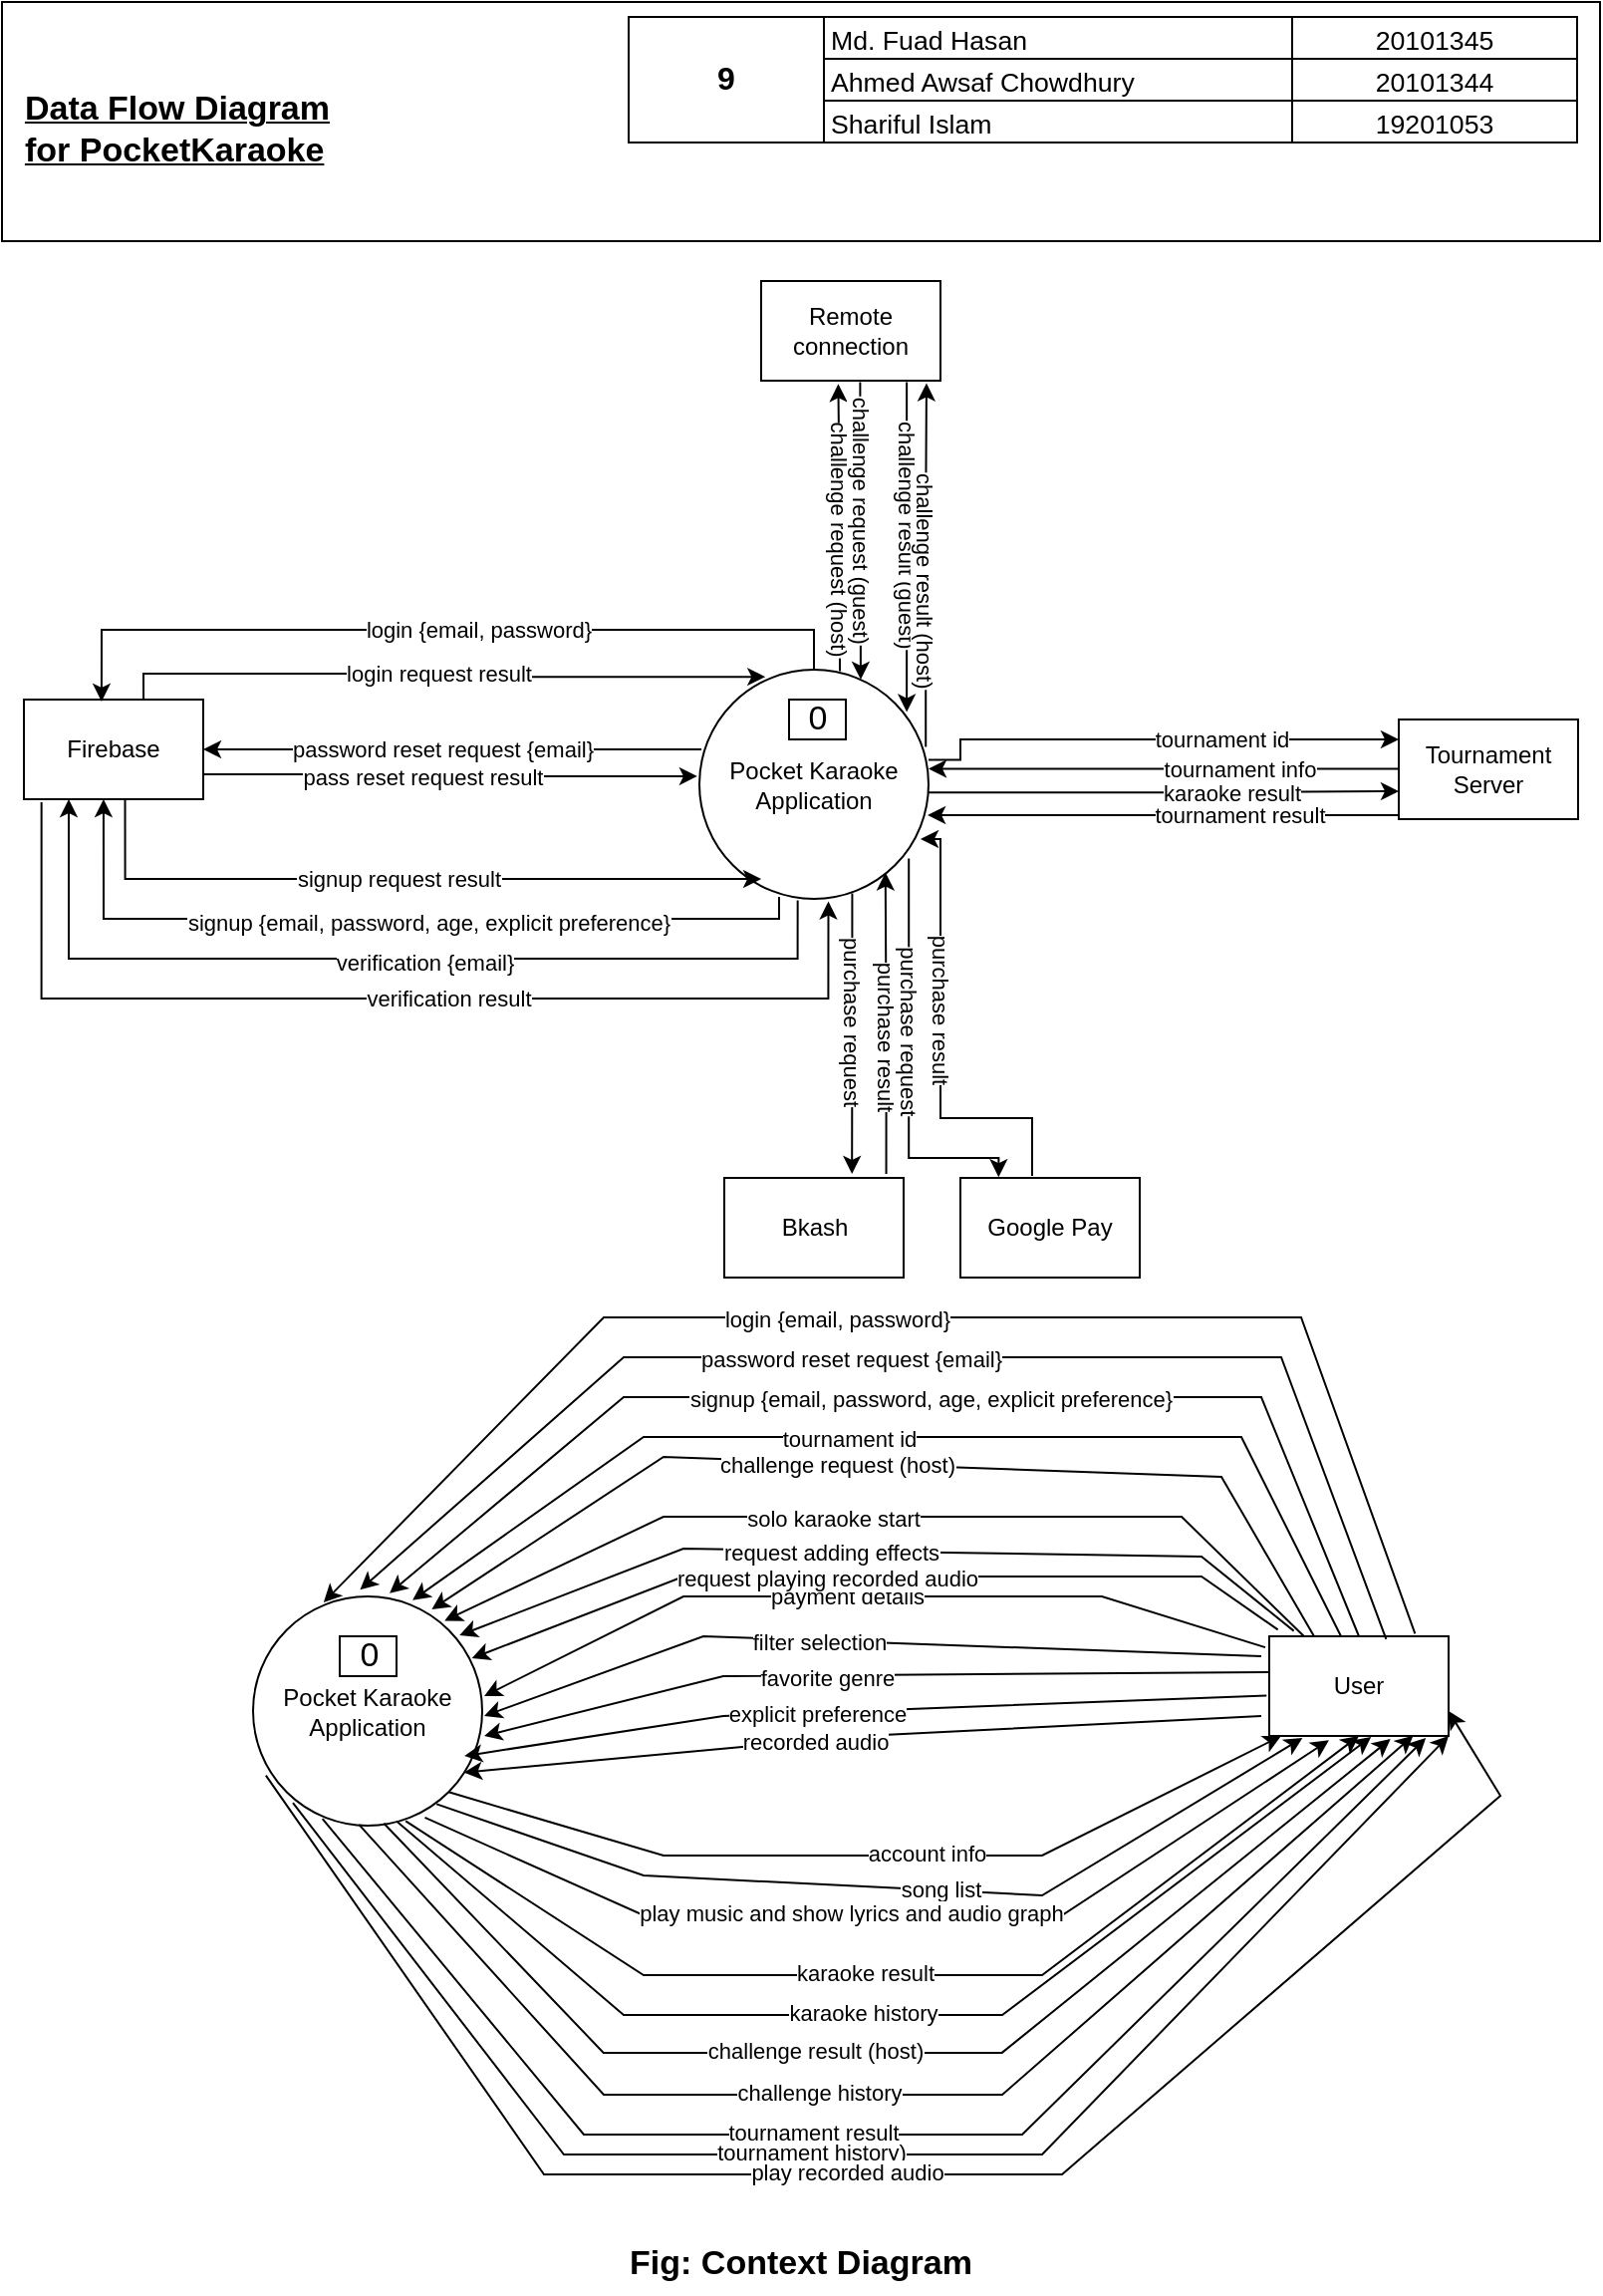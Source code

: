 <mxfile version="17.4.5" type="github" pages="3">
  <diagram id="k2JUfgEphU9K_YTLyLhj" name="Page-1">
    <mxGraphModel dx="1247" dy="637" grid="1" gridSize="10" guides="1" tooltips="1" connect="1" arrows="1" fold="1" page="1" pageScale="1" pageWidth="827" pageHeight="1169" math="0" shadow="0">
      <root>
        <mxCell id="0" />
        <mxCell id="1" parent="0" />
        <mxCell id="YoS9NdMaz8Q-m_SnrvrS-16" style="edgeStyle=orthogonalEdgeStyle;rounded=0;orthogonalLoop=1;jettySize=auto;html=1;exitX=0.009;exitY=0.348;exitDx=0;exitDy=0;entryX=1;entryY=0.5;entryDx=0;entryDy=0;exitPerimeter=0;" parent="1" source="YoS9NdMaz8Q-m_SnrvrS-1" target="YoS9NdMaz8Q-m_SnrvrS-6" edge="1">
          <mxGeometry relative="1" as="geometry" />
        </mxCell>
        <mxCell id="YoS9NdMaz8Q-m_SnrvrS-17" value="password reset request {email}" style="edgeLabel;html=1;align=center;verticalAlign=middle;resizable=0;points=[];" parent="YoS9NdMaz8Q-m_SnrvrS-16" vertex="1" connectable="0">
          <mxGeometry x="0.356" y="-1" relative="1" as="geometry">
            <mxPoint x="39" y="1" as="offset" />
          </mxGeometry>
        </mxCell>
        <mxCell id="YoS9NdMaz8Q-m_SnrvrS-1" value="Pocket Karaoke Application" style="ellipse;whiteSpace=wrap;html=1;aspect=fixed;" parent="1" vertex="1">
          <mxGeometry x="358" y="345" width="115" height="115" as="geometry" />
        </mxCell>
        <mxCell id="YoS9NdMaz8Q-m_SnrvrS-2" value="&lt;div align=&quot;left&quot;&gt;&lt;u&gt;&lt;b&gt;&lt;font style=&quot;font-size: 17px&quot;&gt;&lt;br&gt;&lt;/font&gt;&lt;/b&gt;&lt;/u&gt;&lt;/div&gt;&lt;div align=&quot;left&quot;&gt;&lt;u&gt;&lt;b&gt;&lt;font style=&quot;font-size: 17px&quot;&gt;&lt;br&gt;&lt;/font&gt;&lt;/b&gt;&lt;/u&gt;&lt;/div&gt;&lt;div align=&quot;left&quot;&gt;&lt;u&gt;&lt;b&gt;&lt;font style=&quot;font-size: 17px&quot;&gt;&lt;/font&gt;&lt;/b&gt;&lt;/u&gt;&lt;b&gt;&lt;font style=&quot;font-size: 17px&quot;&gt;&lt;span style=&quot;white-space: pre&quot;&gt;&lt;span style=&quot;white-space: pre&quot;&gt; &lt;/span&gt; &lt;/span&gt;&lt;/font&gt;&lt;/b&gt;&lt;u&gt;&lt;b&gt;&lt;font style=&quot;font-size: 17px&quot;&gt;Data Flow Diagram&lt;/font&gt;&lt;/b&gt;&lt;/u&gt;&lt;/div&gt;&lt;div align=&quot;left&quot;&gt;&lt;u&gt;&lt;b&gt;&lt;font style=&quot;font-size: 17px&quot;&gt;&lt;/font&gt;&lt;/b&gt;&lt;/u&gt;&lt;b&gt;&lt;font style=&quot;font-size: 17px&quot;&gt;&lt;span style=&quot;white-space: pre&quot;&gt;&lt;span style=&quot;white-space: pre&quot;&gt; &lt;/span&gt; &lt;/span&gt;&lt;/font&gt;&lt;/b&gt;&lt;u&gt;&lt;b&gt;&lt;font style=&quot;font-size: 17px&quot;&gt;for PocketKaraoke&lt;/font&gt;&lt;/b&gt;&lt;/u&gt;&lt;/div&gt;&lt;div align=&quot;left&quot;&gt;&lt;br&gt;&lt;/div&gt;&lt;div align=&quot;left&quot;&gt;&lt;br&gt;&lt;/div&gt;&lt;div align=&quot;left&quot;&gt;&lt;br&gt;&lt;/div&gt;" style="rounded=0;whiteSpace=wrap;html=1;fontSize=9;fillColor=none;align=left;" parent="1" vertex="1">
          <mxGeometry x="8" y="10" width="802" height="120" as="geometry" />
        </mxCell>
        <mxCell id="YoS9NdMaz8Q-m_SnrvrS-3" value="&lt;table dir=&quot;ltr&quot; style=&quot;table-layout: fixed ; font-size: 10pt ; font-family: &amp;quot;arial&amp;quot; ; width: 0px ; border-collapse: collapse ; border: none&quot; cellspacing=&quot;0&quot; cellpadding=&quot;0&quot; border=&quot;1&quot;&gt;&lt;colgroup&gt;&lt;col width=&quot;98&quot;&gt;&lt;col width=&quot;235&quot;&gt;&lt;col width=&quot;143&quot;&gt;&lt;/colgroup&gt;&lt;tbody&gt;&lt;tr style=&quot;height: 21px&quot;&gt;&lt;td style=&quot;border-color: rgb(0, 0, 0); border-style: solid; border-width: 1px; overflow: hidden; padding: 0px 3px; vertical-align: middle; font-size: 12pt; font-weight: bold; overflow-wrap: break-word; text-align: center;&quot; rowspan=&quot;3&quot; colspan=&quot;1&quot;&gt;&lt;span&gt;&lt;div style=&quot;max-height: 63px&quot;&gt;9&lt;/div&gt;&lt;/span&gt;&lt;/td&gt;&lt;td style=&quot;border-top: 1px solid rgb(0, 0, 0); border-right: 1px solid rgb(0, 0, 0); border-bottom: 1px solid rgb(0, 0, 0); overflow: hidden; padding: 0px 3px; vertical-align: bottom; overflow-wrap: break-word;&quot;&gt;Md. Fuad Hasan&lt;/td&gt;&lt;td style=&quot;border-top: 1px solid rgb(0, 0, 0); border-right: 1px solid rgb(0, 0, 0); border-bottom: 1px solid rgb(0, 0, 0); overflow: hidden; padding: 0px 3px; vertical-align: bottom; overflow-wrap: break-word; text-align: center;&quot;&gt;20101345&lt;/td&gt;&lt;/tr&gt;&lt;tr style=&quot;height: 21px&quot;&gt;&lt;td style=&quot;border-right: 1px solid rgb(0, 0, 0); border-bottom: 1px solid rgb(0, 0, 0); overflow: hidden; padding: 0px 3px; vertical-align: bottom; overflow-wrap: break-word;&quot;&gt;Ahmed Awsaf Chowdhury&lt;/td&gt;&lt;td style=&quot;border-right: 1px solid rgb(0, 0, 0); border-bottom: 1px solid rgb(0, 0, 0); overflow: hidden; padding: 0px 3px; vertical-align: bottom; overflow-wrap: break-word; text-align: center;&quot;&gt;20101344&lt;/td&gt;&lt;/tr&gt;&lt;tr style=&quot;height: 21px&quot;&gt;&lt;td style=&quot;border-right: 1px solid rgb(0, 0, 0); border-bottom: 1px solid rgb(0, 0, 0); overflow: hidden; padding: 0px 3px; vertical-align: bottom; overflow-wrap: break-word;&quot;&gt;Shariful Islam&lt;/td&gt;&lt;td style=&quot;border-right: 1px solid rgb(0, 0, 0); border-bottom: 1px solid rgb(0, 0, 0); overflow: hidden; padding: 0px 3px; vertical-align: bottom; overflow-wrap: break-word; text-align: center;&quot;&gt;19201053&lt;/td&gt;&lt;/tr&gt;&lt;/tbody&gt;&lt;/table&gt;" style="text;whiteSpace=wrap;html=1;" parent="1" vertex="1">
          <mxGeometry x="320.0" y="10" width="476.43" height="80" as="geometry" />
        </mxCell>
        <mxCell id="YoS9NdMaz8Q-m_SnrvrS-6" value="Firebase" style="rounded=0;whiteSpace=wrap;html=1;" parent="1" vertex="1">
          <mxGeometry x="19" y="360" width="90" height="50" as="geometry" />
        </mxCell>
        <mxCell id="YoS9NdMaz8Q-m_SnrvrS-8" value="Bkash" style="rounded=0;whiteSpace=wrap;html=1;" parent="1" vertex="1">
          <mxGeometry x="370.5" y="600" width="90" height="50" as="geometry" />
        </mxCell>
        <mxCell id="YoS9NdMaz8Q-m_SnrvrS-9" value="Google Pay" style="rounded=0;whiteSpace=wrap;html=1;" parent="1" vertex="1">
          <mxGeometry x="489.0" y="600" width="90" height="50" as="geometry" />
        </mxCell>
        <mxCell id="YoS9NdMaz8Q-m_SnrvrS-10" value="Remote&lt;br&gt;connection" style="rounded=0;whiteSpace=wrap;html=1;" parent="1" vertex="1">
          <mxGeometry x="389" y="150" width="90" height="50" as="geometry" />
        </mxCell>
        <mxCell id="YoS9NdMaz8Q-m_SnrvrS-11" value="Tournament&lt;br&gt;Server" style="rounded=0;whiteSpace=wrap;html=1;" parent="1" vertex="1">
          <mxGeometry x="709" y="370" width="90" height="50" as="geometry" />
        </mxCell>
        <mxCell id="YoS9NdMaz8Q-m_SnrvrS-18" style="edgeStyle=orthogonalEdgeStyle;rounded=0;orthogonalLoop=1;jettySize=auto;html=1;exitX=1;exitY=0.75;exitDx=0;exitDy=0;entryX=-0.009;entryY=0.465;entryDx=0;entryDy=0;entryPerimeter=0;" parent="1" source="YoS9NdMaz8Q-m_SnrvrS-6" target="YoS9NdMaz8Q-m_SnrvrS-1" edge="1">
          <mxGeometry relative="1" as="geometry">
            <mxPoint x="90" y="470" as="sourcePoint" />
            <mxPoint x="339" y="470" as="targetPoint" />
            <Array as="points">
              <mxPoint x="234" y="398" />
            </Array>
          </mxGeometry>
        </mxCell>
        <mxCell id="YoS9NdMaz8Q-m_SnrvrS-20" value="pass reset request result" style="edgeLabel;html=1;align=center;verticalAlign=middle;resizable=0;points=[];" parent="YoS9NdMaz8Q-m_SnrvrS-18" vertex="1" connectable="0">
          <mxGeometry x="-0.194" y="-1" relative="1" as="geometry">
            <mxPoint x="9" as="offset" />
          </mxGeometry>
        </mxCell>
        <mxCell id="YoS9NdMaz8Q-m_SnrvrS-21" style="edgeStyle=orthogonalEdgeStyle;rounded=0;orthogonalLoop=1;jettySize=auto;html=1;exitX=0.5;exitY=0;exitDx=0;exitDy=0;entryX=0.433;entryY=0.02;entryDx=0;entryDy=0;entryPerimeter=0;" parent="1" source="YoS9NdMaz8Q-m_SnrvrS-1" target="YoS9NdMaz8Q-m_SnrvrS-6" edge="1">
          <mxGeometry relative="1" as="geometry">
            <mxPoint x="368" y="330" as="sourcePoint" />
            <mxPoint x="119" y="330" as="targetPoint" />
            <Array as="points">
              <mxPoint x="416" y="325" />
              <mxPoint x="58" y="325" />
            </Array>
          </mxGeometry>
        </mxCell>
        <mxCell id="YoS9NdMaz8Q-m_SnrvrS-25" value="login {email, password}" style="edgeLabel;html=1;align=center;verticalAlign=middle;resizable=0;points=[];" parent="YoS9NdMaz8Q-m_SnrvrS-21" vertex="1" connectable="0">
          <mxGeometry x="-0.085" relative="1" as="geometry">
            <mxPoint as="offset" />
          </mxGeometry>
        </mxCell>
        <mxCell id="YoS9NdMaz8Q-m_SnrvrS-26" style="edgeStyle=orthogonalEdgeStyle;rounded=0;orthogonalLoop=1;jettySize=auto;html=1;exitX=0.667;exitY=0;exitDx=0;exitDy=0;entryX=0.288;entryY=0.031;entryDx=0;entryDy=0;exitPerimeter=0;entryPerimeter=0;" parent="1" source="YoS9NdMaz8Q-m_SnrvrS-6" target="YoS9NdMaz8Q-m_SnrvrS-1" edge="1">
          <mxGeometry relative="1" as="geometry">
            <mxPoint x="378" y="260" as="sourcePoint" />
            <mxPoint x="129" y="260" as="targetPoint" />
            <Array as="points">
              <mxPoint x="79" y="347" />
              <mxPoint x="234" y="347" />
            </Array>
          </mxGeometry>
        </mxCell>
        <mxCell id="YoS9NdMaz8Q-m_SnrvrS-27" value="login request result" style="edgeLabel;html=1;align=center;verticalAlign=middle;resizable=0;points=[];" parent="YoS9NdMaz8Q-m_SnrvrS-26" vertex="1" connectable="0">
          <mxGeometry x="-0.016" relative="1" as="geometry">
            <mxPoint as="offset" />
          </mxGeometry>
        </mxCell>
        <mxCell id="YoS9NdMaz8Q-m_SnrvrS-32" style="edgeStyle=orthogonalEdgeStyle;rounded=0;orthogonalLoop=1;jettySize=auto;html=1;entryX=0.444;entryY=1;entryDx=0;entryDy=0;entryPerimeter=0;" parent="1" target="YoS9NdMaz8Q-m_SnrvrS-6" edge="1">
          <mxGeometry relative="1" as="geometry">
            <mxPoint x="398" y="460" as="sourcePoint" />
            <mxPoint x="69" y="490" as="targetPoint" />
            <Array as="points">
              <mxPoint x="398" y="459" />
              <mxPoint x="398" y="470" />
              <mxPoint x="59" y="470" />
            </Array>
          </mxGeometry>
        </mxCell>
        <mxCell id="YoS9NdMaz8Q-m_SnrvrS-33" value="signup {email, password, age, explicit preference}" style="edgeLabel;html=1;align=center;verticalAlign=middle;resizable=0;points=[];" parent="YoS9NdMaz8Q-m_SnrvrS-32" vertex="1" connectable="0">
          <mxGeometry x="-0.086" y="2" relative="1" as="geometry">
            <mxPoint as="offset" />
          </mxGeometry>
        </mxCell>
        <mxCell id="YoS9NdMaz8Q-m_SnrvrS-34" style="edgeStyle=orthogonalEdgeStyle;rounded=0;orthogonalLoop=1;jettySize=auto;html=1;exitX=0.564;exitY=0.992;exitDx=0;exitDy=0;entryX=0.27;entryY=0.913;entryDx=0;entryDy=0;exitPerimeter=0;entryPerimeter=0;" parent="1" source="YoS9NdMaz8Q-m_SnrvrS-6" target="YoS9NdMaz8Q-m_SnrvrS-1" edge="1">
          <mxGeometry relative="1" as="geometry">
            <mxPoint x="79.03" y="463" as="sourcePoint" />
            <mxPoint x="381.04" y="450.48" as="targetPoint" />
            <Array as="points">
              <mxPoint x="70" y="450" />
            </Array>
          </mxGeometry>
        </mxCell>
        <mxCell id="YoS9NdMaz8Q-m_SnrvrS-35" value="signup request result" style="edgeLabel;html=1;align=center;verticalAlign=middle;resizable=0;points=[];" parent="YoS9NdMaz8Q-m_SnrvrS-34" vertex="1" connectable="0">
          <mxGeometry x="-0.016" relative="1" as="geometry">
            <mxPoint as="offset" />
          </mxGeometry>
        </mxCell>
        <mxCell id="YoS9NdMaz8Q-m_SnrvrS-36" style="edgeStyle=orthogonalEdgeStyle;rounded=0;orthogonalLoop=1;jettySize=auto;html=1;exitX=0.429;exitY=1.006;exitDx=0;exitDy=0;entryX=0.25;entryY=1;entryDx=0;entryDy=0;exitPerimeter=0;" parent="1" source="YoS9NdMaz8Q-m_SnrvrS-1" target="YoS9NdMaz8Q-m_SnrvrS-6" edge="1">
          <mxGeometry relative="1" as="geometry">
            <mxPoint x="398.04" y="495" as="sourcePoint" />
            <mxPoint x="59.0" y="480" as="targetPoint" />
            <Array as="points">
              <mxPoint x="407" y="490" />
              <mxPoint x="42" y="490" />
            </Array>
          </mxGeometry>
        </mxCell>
        <mxCell id="YoS9NdMaz8Q-m_SnrvrS-37" value="verification {email}" style="edgeLabel;html=1;align=center;verticalAlign=middle;resizable=0;points=[];" parent="YoS9NdMaz8Q-m_SnrvrS-36" vertex="1" connectable="0">
          <mxGeometry x="-0.086" y="2" relative="1" as="geometry">
            <mxPoint as="offset" />
          </mxGeometry>
        </mxCell>
        <mxCell id="YoS9NdMaz8Q-m_SnrvrS-38" style="edgeStyle=orthogonalEdgeStyle;rounded=0;orthogonalLoop=1;jettySize=auto;html=1;exitX=0.098;exitY=1.031;exitDx=0;exitDy=0;entryX=0.563;entryY=1.011;entryDx=0;entryDy=0;exitPerimeter=0;entryPerimeter=0;" parent="1" source="YoS9NdMaz8Q-m_SnrvrS-6" target="YoS9NdMaz8Q-m_SnrvrS-1" edge="1">
          <mxGeometry relative="1" as="geometry">
            <mxPoint x="28.56" y="480.0" as="sourcePoint" />
            <mxPoint x="348.96" y="493.72" as="targetPoint" />
            <Array as="points">
              <mxPoint x="28" y="510" />
              <mxPoint x="423" y="510" />
            </Array>
          </mxGeometry>
        </mxCell>
        <mxCell id="YoS9NdMaz8Q-m_SnrvrS-39" value="verification result" style="edgeLabel;html=1;align=center;verticalAlign=middle;resizable=0;points=[];" parent="YoS9NdMaz8Q-m_SnrvrS-38" vertex="1" connectable="0">
          <mxGeometry x="-0.016" relative="1" as="geometry">
            <mxPoint x="36" as="offset" />
          </mxGeometry>
        </mxCell>
        <mxCell id="YoS9NdMaz8Q-m_SnrvrS-40" style="edgeStyle=orthogonalEdgeStyle;rounded=0;orthogonalLoop=1;jettySize=auto;html=1;exitX=0.667;exitY=0.976;exitDx=0;exitDy=0;exitPerimeter=0;entryX=0.712;entryY=-0.04;entryDx=0;entryDy=0;entryPerimeter=0;" parent="1" source="YoS9NdMaz8Q-m_SnrvrS-1" target="YoS9NdMaz8Q-m_SnrvrS-8" edge="1">
          <mxGeometry relative="1" as="geometry">
            <mxPoint x="448.99" y="580" as="sourcePoint" />
            <mxPoint x="199" y="560" as="targetPoint" />
            <Array as="points" />
          </mxGeometry>
        </mxCell>
        <mxCell id="YoS9NdMaz8Q-m_SnrvrS-41" value="purchase request" style="edgeLabel;html=1;align=center;verticalAlign=middle;resizable=0;points=[];rotation=90;" parent="YoS9NdMaz8Q-m_SnrvrS-40" vertex="1" connectable="0">
          <mxGeometry x="-0.085" relative="1" as="geometry">
            <mxPoint as="offset" />
          </mxGeometry>
        </mxCell>
        <mxCell id="YoS9NdMaz8Q-m_SnrvrS-44" style="edgeStyle=orthogonalEdgeStyle;rounded=0;orthogonalLoop=1;jettySize=auto;html=1;exitX=0.903;exitY=-0.04;exitDx=0;exitDy=0;exitPerimeter=0;entryX=0.812;entryY=0.885;entryDx=0;entryDy=0;entryPerimeter=0;" parent="1" source="YoS9NdMaz8Q-m_SnrvrS-8" target="YoS9NdMaz8Q-m_SnrvrS-1" edge="1">
          <mxGeometry relative="1" as="geometry">
            <mxPoint x="444.705" y="467.24" as="sourcePoint" />
            <mxPoint x="444.58" y="648" as="targetPoint" />
            <Array as="points" />
          </mxGeometry>
        </mxCell>
        <mxCell id="YoS9NdMaz8Q-m_SnrvrS-45" value="purchase result" style="edgeLabel;html=1;align=center;verticalAlign=middle;resizable=0;points=[];rotation=90;" parent="YoS9NdMaz8Q-m_SnrvrS-44" vertex="1" connectable="0">
          <mxGeometry x="-0.085" relative="1" as="geometry">
            <mxPoint as="offset" />
          </mxGeometry>
        </mxCell>
        <mxCell id="YoS9NdMaz8Q-m_SnrvrS-46" style="edgeStyle=orthogonalEdgeStyle;rounded=0;orthogonalLoop=1;jettySize=auto;html=1;exitX=0.914;exitY=0.824;exitDx=0;exitDy=0;exitPerimeter=0;entryX=0.213;entryY=-0.008;entryDx=0;entryDy=0;entryPerimeter=0;" parent="1" source="YoS9NdMaz8Q-m_SnrvrS-1" target="YoS9NdMaz8Q-m_SnrvrS-9" edge="1">
          <mxGeometry relative="1" as="geometry">
            <mxPoint x="539.045" y="460" as="sourcePoint" />
            <mxPoint x="538.92" y="640.76" as="targetPoint" />
            <Array as="points">
              <mxPoint x="463" y="590" />
              <mxPoint x="508" y="590" />
            </Array>
          </mxGeometry>
        </mxCell>
        <mxCell id="YoS9NdMaz8Q-m_SnrvrS-47" value="purchase request" style="edgeLabel;html=1;align=center;verticalAlign=middle;resizable=0;points=[];rotation=90;" parent="YoS9NdMaz8Q-m_SnrvrS-46" vertex="1" connectable="0">
          <mxGeometry x="-0.085" relative="1" as="geometry">
            <mxPoint y="-8" as="offset" />
          </mxGeometry>
        </mxCell>
        <mxCell id="YoS9NdMaz8Q-m_SnrvrS-48" style="edgeStyle=orthogonalEdgeStyle;rounded=0;orthogonalLoop=1;jettySize=auto;html=1;exitX=0.4;exitY=-0.02;exitDx=0;exitDy=0;exitPerimeter=0;" parent="1" source="YoS9NdMaz8Q-m_SnrvrS-9" edge="1">
          <mxGeometry relative="1" as="geometry">
            <mxPoint x="592.21" y="651.22" as="sourcePoint" />
            <mxPoint x="469" y="430" as="targetPoint" />
            <Array as="points">
              <mxPoint x="525" y="570" />
              <mxPoint x="479" y="570" />
              <mxPoint x="479" y="430" />
            </Array>
          </mxGeometry>
        </mxCell>
        <mxCell id="YoS9NdMaz8Q-m_SnrvrS-49" value="purchase result" style="edgeLabel;html=1;align=center;verticalAlign=middle;resizable=0;points=[];rotation=90;" parent="YoS9NdMaz8Q-m_SnrvrS-48" vertex="1" connectable="0">
          <mxGeometry x="-0.085" relative="1" as="geometry">
            <mxPoint y="-27" as="offset" />
          </mxGeometry>
        </mxCell>
        <mxCell id="YoS9NdMaz8Q-m_SnrvrS-52" style="edgeStyle=orthogonalEdgeStyle;rounded=0;orthogonalLoop=1;jettySize=auto;html=1;exitX=0.613;exitY=0.007;exitDx=0;exitDy=0;entryX=0.43;entryY=1.033;entryDx=0;entryDy=0;entryPerimeter=0;exitPerimeter=0;" parent="1" source="YoS9NdMaz8Q-m_SnrvrS-1" target="YoS9NdMaz8Q-m_SnrvrS-10" edge="1">
          <mxGeometry relative="1" as="geometry">
            <mxPoint x="571.99" y="390.94" as="sourcePoint" />
            <mxPoint x="529.005" y="150.005" as="targetPoint" />
          </mxGeometry>
        </mxCell>
        <mxCell id="YoS9NdMaz8Q-m_SnrvrS-53" value="challenge request (host)" style="edgeLabel;html=1;align=center;verticalAlign=middle;resizable=0;points=[];rotation=90;" parent="YoS9NdMaz8Q-m_SnrvrS-52" vertex="1" connectable="0">
          <mxGeometry x="-0.085" relative="1" as="geometry">
            <mxPoint as="offset" />
          </mxGeometry>
        </mxCell>
        <mxCell id="YoS9NdMaz8Q-m_SnrvrS-54" style="edgeStyle=orthogonalEdgeStyle;rounded=0;orthogonalLoop=1;jettySize=auto;html=1;entryX=0.704;entryY=0.043;entryDx=0;entryDy=0;exitX=0.552;exitY=1.014;exitDx=0;exitDy=0;exitPerimeter=0;entryPerimeter=0;" parent="1" source="YoS9NdMaz8Q-m_SnrvrS-10" target="YoS9NdMaz8Q-m_SnrvrS-1" edge="1">
          <mxGeometry relative="1" as="geometry">
            <mxPoint x="459" y="201" as="sourcePoint" />
            <mxPoint x="457.34" y="348.245" as="targetPoint" />
            <Array as="points">
              <mxPoint x="439" y="201" />
            </Array>
          </mxGeometry>
        </mxCell>
        <mxCell id="YoS9NdMaz8Q-m_SnrvrS-55" value="challenge request (guest)" style="edgeLabel;html=1;align=center;verticalAlign=middle;resizable=0;points=[];rotation=90;" parent="YoS9NdMaz8Q-m_SnrvrS-54" vertex="1" connectable="0">
          <mxGeometry x="-0.085" relative="1" as="geometry">
            <mxPoint as="offset" />
          </mxGeometry>
        </mxCell>
        <mxCell id="YoS9NdMaz8Q-m_SnrvrS-56" style="edgeStyle=orthogonalEdgeStyle;rounded=0;orthogonalLoop=1;jettySize=auto;html=1;exitX=0.812;exitY=1.014;exitDx=0;exitDy=0;exitPerimeter=0;entryX=0.905;entryY=0.185;entryDx=0;entryDy=0;entryPerimeter=0;" parent="1" source="YoS9NdMaz8Q-m_SnrvrS-10" target="YoS9NdMaz8Q-m_SnrvrS-1" edge="1">
          <mxGeometry relative="1" as="geometry">
            <mxPoint x="462.79" y="210.0" as="sourcePoint" />
            <mxPoint x="463" y="360" as="targetPoint" />
            <Array as="points" />
          </mxGeometry>
        </mxCell>
        <mxCell id="YoS9NdMaz8Q-m_SnrvrS-57" value="challenge result (guest)" style="edgeLabel;html=1;align=center;verticalAlign=middle;resizable=0;points=[];rotation=90;" parent="YoS9NdMaz8Q-m_SnrvrS-56" vertex="1" connectable="0">
          <mxGeometry x="-0.085" relative="1" as="geometry">
            <mxPoint as="offset" />
          </mxGeometry>
        </mxCell>
        <mxCell id="YoS9NdMaz8Q-m_SnrvrS-59" style="edgeStyle=orthogonalEdgeStyle;rounded=0;orthogonalLoop=1;jettySize=auto;html=1;exitX=0.988;exitY=0.337;exitDx=0;exitDy=0;exitPerimeter=0;entryX=0.922;entryY=1.025;entryDx=0;entryDy=0;entryPerimeter=0;" parent="1" source="YoS9NdMaz8Q-m_SnrvrS-1" target="YoS9NdMaz8Q-m_SnrvrS-10" edge="1">
          <mxGeometry relative="1" as="geometry">
            <mxPoint x="472.075" y="376.275" as="sourcePoint" />
            <mxPoint x="472.08" y="210.7" as="targetPoint" />
            <Array as="points" />
          </mxGeometry>
        </mxCell>
        <mxCell id="YoS9NdMaz8Q-m_SnrvrS-60" value="challenge result (host)" style="edgeLabel;html=1;align=center;verticalAlign=middle;resizable=0;points=[];rotation=90;" parent="YoS9NdMaz8Q-m_SnrvrS-59" vertex="1" connectable="0">
          <mxGeometry x="-0.085" relative="1" as="geometry">
            <mxPoint as="offset" />
          </mxGeometry>
        </mxCell>
        <mxCell id="YoS9NdMaz8Q-m_SnrvrS-63" style="edgeStyle=orthogonalEdgeStyle;rounded=0;orthogonalLoop=1;jettySize=auto;html=1;" parent="1" edge="1">
          <mxGeometry relative="1" as="geometry">
            <mxPoint x="473" y="390.28" as="sourcePoint" />
            <mxPoint x="709" y="380" as="targetPoint" />
            <Array as="points">
              <mxPoint x="489" y="390" />
              <mxPoint x="489" y="380" />
            </Array>
          </mxGeometry>
        </mxCell>
        <mxCell id="YoS9NdMaz8Q-m_SnrvrS-64" value="tournament id" style="edgeLabel;html=1;align=center;verticalAlign=middle;resizable=0;points=[];" parent="YoS9NdMaz8Q-m_SnrvrS-63" vertex="1" connectable="0">
          <mxGeometry x="-0.016" relative="1" as="geometry">
            <mxPoint x="36" as="offset" />
          </mxGeometry>
        </mxCell>
        <mxCell id="YoS9NdMaz8Q-m_SnrvrS-65" style="edgeStyle=orthogonalEdgeStyle;rounded=0;orthogonalLoop=1;jettySize=auto;html=1;" parent="1" edge="1">
          <mxGeometry relative="1" as="geometry">
            <mxPoint x="709" y="394.71" as="sourcePoint" />
            <mxPoint x="473" y="394.71" as="targetPoint" />
            <Array as="points">
              <mxPoint x="493" y="394.71" />
            </Array>
          </mxGeometry>
        </mxCell>
        <mxCell id="YoS9NdMaz8Q-m_SnrvrS-66" value="tournament info" style="edgeLabel;html=1;align=center;verticalAlign=middle;resizable=0;points=[];" parent="YoS9NdMaz8Q-m_SnrvrS-65" vertex="1" connectable="0">
          <mxGeometry x="-0.016" relative="1" as="geometry">
            <mxPoint x="36" as="offset" />
          </mxGeometry>
        </mxCell>
        <mxCell id="YoS9NdMaz8Q-m_SnrvrS-67" style="edgeStyle=orthogonalEdgeStyle;rounded=0;orthogonalLoop=1;jettySize=auto;html=1;exitX=0.997;exitY=0.553;exitDx=0;exitDy=0;exitPerimeter=0;" parent="1" edge="1">
          <mxGeometry relative="1" as="geometry">
            <mxPoint x="472.655" y="406.595" as="sourcePoint" />
            <mxPoint x="709" y="406" as="targetPoint" />
            <Array as="points">
              <mxPoint x="591" y="407" />
              <mxPoint x="709" y="406" />
            </Array>
          </mxGeometry>
        </mxCell>
        <mxCell id="YoS9NdMaz8Q-m_SnrvrS-68" value="karaoke result" style="edgeLabel;html=1;align=center;verticalAlign=middle;resizable=0;points=[];" parent="YoS9NdMaz8Q-m_SnrvrS-67" vertex="1" connectable="0">
          <mxGeometry x="-0.016" relative="1" as="geometry">
            <mxPoint x="36" as="offset" />
          </mxGeometry>
        </mxCell>
        <mxCell id="YoS9NdMaz8Q-m_SnrvrS-71" style="edgeStyle=orthogonalEdgeStyle;rounded=0;orthogonalLoop=1;jettySize=auto;html=1;exitX=0.996;exitY=0.6;exitDx=0;exitDy=0;exitPerimeter=0;entryX=0.001;entryY=0.879;entryDx=0;entryDy=0;entryPerimeter=0;" parent="1" edge="1">
          <mxGeometry relative="1" as="geometry">
            <mxPoint x="709.09" y="417.95" as="sourcePoint" />
            <mxPoint x="472.54" y="418" as="targetPoint" />
            <Array as="points" />
          </mxGeometry>
        </mxCell>
        <mxCell id="YoS9NdMaz8Q-m_SnrvrS-72" value="tournament result" style="edgeLabel;html=1;align=center;verticalAlign=middle;resizable=0;points=[];" parent="YoS9NdMaz8Q-m_SnrvrS-71" vertex="1" connectable="0">
          <mxGeometry x="-0.016" relative="1" as="geometry">
            <mxPoint x="36" as="offset" />
          </mxGeometry>
        </mxCell>
        <mxCell id="YoS9NdMaz8Q-m_SnrvrS-73" value="Fig: Context Diagram" style="text;html=1;strokeColor=none;fillColor=none;align=center;verticalAlign=middle;whiteSpace=wrap;rounded=0;fontStyle=1;fontSize=17;" parent="1" vertex="1">
          <mxGeometry x="294" y="1130" width="230" height="30" as="geometry" />
        </mxCell>
        <mxCell id="dhoHzv0NwORikuWzEQfn-1" value="0" style="rounded=0;whiteSpace=wrap;html=1;fontSize=17;" parent="1" vertex="1">
          <mxGeometry x="403" y="360" width="28.5" height="20" as="geometry" />
        </mxCell>
        <mxCell id="KiduQvNBwerXsva2SgYs-1" value="Pocket Karaoke Application" style="ellipse;whiteSpace=wrap;html=1;aspect=fixed;" vertex="1" parent="1">
          <mxGeometry x="134" y="810" width="115" height="115" as="geometry" />
        </mxCell>
        <mxCell id="KiduQvNBwerXsva2SgYs-2" value="0" style="rounded=0;whiteSpace=wrap;html=1;fontSize=17;" vertex="1" parent="1">
          <mxGeometry x="177.5" y="830" width="28.5" height="20" as="geometry" />
        </mxCell>
        <mxCell id="LRoTDCk1tIKlJPt6JcPy-1" value="User" style="rounded=0;whiteSpace=wrap;html=1;" vertex="1" parent="1">
          <mxGeometry x="644" y="830" width="90" height="50" as="geometry" />
        </mxCell>
        <mxCell id="LRoTDCk1tIKlJPt6JcPy-3" value="" style="endArrow=classic;html=1;rounded=0;exitX=0.813;exitY=-0.027;exitDx=0;exitDy=0;entryX=0.308;entryY=0.026;entryDx=0;entryDy=0;exitPerimeter=0;entryPerimeter=0;" edge="1" parent="1" source="LRoTDCk1tIKlJPt6JcPy-1" target="KiduQvNBwerXsva2SgYs-1">
          <mxGeometry width="50" height="50" relative="1" as="geometry">
            <mxPoint x="384" y="830" as="sourcePoint" />
            <mxPoint x="434" y="780" as="targetPoint" />
            <Array as="points">
              <mxPoint x="660" y="670" />
              <mxPoint x="310" y="670" />
            </Array>
          </mxGeometry>
        </mxCell>
        <mxCell id="LRoTDCk1tIKlJPt6JcPy-4" value="login {email, password}" style="edgeLabel;html=1;align=center;verticalAlign=middle;resizable=0;points=[];" vertex="1" connectable="0" parent="LRoTDCk1tIKlJPt6JcPy-3">
          <mxGeometry x="0.118" y="1" relative="1" as="geometry">
            <mxPoint as="offset" />
          </mxGeometry>
        </mxCell>
        <mxCell id="LRoTDCk1tIKlJPt6JcPy-6" value="" style="endArrow=classic;html=1;rounded=0;exitX=0.652;exitY=0.028;exitDx=0;exitDy=0;entryX=0.467;entryY=-0.029;entryDx=0;entryDy=0;exitPerimeter=0;entryPerimeter=0;" edge="1" parent="1" source="LRoTDCk1tIKlJPt6JcPy-1" target="KiduQvNBwerXsva2SgYs-1">
          <mxGeometry width="50" height="50" relative="1" as="geometry">
            <mxPoint x="699" y="840" as="sourcePoint" />
            <mxPoint x="201.5" y="820" as="targetPoint" />
            <Array as="points">
              <mxPoint x="650" y="690" />
              <mxPoint x="320" y="690" />
            </Array>
          </mxGeometry>
        </mxCell>
        <mxCell id="LRoTDCk1tIKlJPt6JcPy-7" value="password reset request {email}" style="edgeLabel;html=1;align=center;verticalAlign=middle;resizable=0;points=[];" vertex="1" connectable="0" parent="LRoTDCk1tIKlJPt6JcPy-6">
          <mxGeometry x="0.118" y="1" relative="1" as="geometry">
            <mxPoint as="offset" />
          </mxGeometry>
        </mxCell>
        <mxCell id="Y_N9zi4qX5FCF4y502j4-1" value="" style="endArrow=classic;html=1;rounded=0;exitX=0.5;exitY=0;exitDx=0;exitDy=0;entryX=0.596;entryY=-0.014;entryDx=0;entryDy=0;entryPerimeter=0;" edge="1" parent="1" source="LRoTDCk1tIKlJPt6JcPy-1" target="KiduQvNBwerXsva2SgYs-1">
          <mxGeometry width="50" height="50" relative="1" as="geometry">
            <mxPoint x="684.96" y="839" as="sourcePoint" />
            <mxPoint x="230" y="820" as="targetPoint" />
            <Array as="points">
              <mxPoint x="640" y="710" />
              <mxPoint x="320" y="710" />
            </Array>
          </mxGeometry>
        </mxCell>
        <mxCell id="Y_N9zi4qX5FCF4y502j4-2" value="signup {email, password, age, explicit preference}" style="edgeLabel;html=1;align=center;verticalAlign=middle;resizable=0;points=[];" vertex="1" connectable="0" parent="Y_N9zi4qX5FCF4y502j4-1">
          <mxGeometry x="0.118" y="1" relative="1" as="geometry">
            <mxPoint x="41" as="offset" />
          </mxGeometry>
        </mxCell>
        <mxCell id="Y_N9zi4qX5FCF4y502j4-5" value="" style="endArrow=classic;html=1;rounded=0;exitX=0.4;exitY=0;exitDx=0;exitDy=0;exitPerimeter=0;entryX=0.696;entryY=0.016;entryDx=0;entryDy=0;entryPerimeter=0;" edge="1" parent="1" source="LRoTDCk1tIKlJPt6JcPy-1" target="KiduQvNBwerXsva2SgYs-1">
          <mxGeometry width="50" height="50" relative="1" as="geometry">
            <mxPoint x="640" y="860" as="sourcePoint" />
            <mxPoint x="250" y="850" as="targetPoint" />
            <Array as="points">
              <mxPoint x="630" y="730" />
              <mxPoint x="330" y="730" />
            </Array>
          </mxGeometry>
        </mxCell>
        <mxCell id="Y_N9zi4qX5FCF4y502j4-6" value="tournament id" style="edgeLabel;html=1;align=center;verticalAlign=middle;resizable=0;points=[];" vertex="1" connectable="0" parent="Y_N9zi4qX5FCF4y502j4-5">
          <mxGeometry x="0.118" y="1" relative="1" as="geometry">
            <mxPoint as="offset" />
          </mxGeometry>
        </mxCell>
        <mxCell id="Y_N9zi4qX5FCF4y502j4-7" value="" style="endArrow=classic;html=1;rounded=0;exitX=-0.022;exitY=0.111;exitDx=0;exitDy=0;exitPerimeter=0;" edge="1" parent="1" source="LRoTDCk1tIKlJPt6JcPy-1">
          <mxGeometry width="50" height="50" relative="1" as="geometry">
            <mxPoint x="654" y="865" as="sourcePoint" />
            <mxPoint x="250" y="860" as="targetPoint" />
            <Array as="points">
              <mxPoint x="560" y="810" />
              <mxPoint x="350" y="810" />
            </Array>
          </mxGeometry>
        </mxCell>
        <mxCell id="Y_N9zi4qX5FCF4y502j4-8" value="payment details" style="edgeLabel;html=1;align=center;verticalAlign=middle;resizable=0;points=[];" vertex="1" connectable="0" parent="Y_N9zi4qX5FCF4y502j4-7">
          <mxGeometry x="0.118" y="1" relative="1" as="geometry">
            <mxPoint x="14" y="-1" as="offset" />
          </mxGeometry>
        </mxCell>
        <mxCell id="Y_N9zi4qX5FCF4y502j4-9" value="" style="endArrow=classic;html=1;rounded=0;exitX=0.001;exitY=0.359;exitDx=0;exitDy=0;exitPerimeter=0;" edge="1" parent="1" source="LRoTDCk1tIKlJPt6JcPy-1">
          <mxGeometry width="50" height="50" relative="1" as="geometry">
            <mxPoint x="640" y="845" as="sourcePoint" />
            <mxPoint x="250" y="880" as="targetPoint" />
            <Array as="points">
              <mxPoint x="370" y="850" />
            </Array>
          </mxGeometry>
        </mxCell>
        <mxCell id="Y_N9zi4qX5FCF4y502j4-10" value="favorite genre" style="edgeLabel;html=1;align=center;verticalAlign=middle;resizable=0;points=[];" vertex="1" connectable="0" parent="Y_N9zi4qX5FCF4y502j4-9">
          <mxGeometry x="0.118" y="1" relative="1" as="geometry">
            <mxPoint as="offset" />
          </mxGeometry>
        </mxCell>
        <mxCell id="Y_N9zi4qX5FCF4y502j4-13" value="" style="endArrow=classic;html=1;rounded=0;exitX=-0.015;exitY=0.594;exitDx=0;exitDy=0;exitPerimeter=0;entryX=0.922;entryY=0.696;entryDx=0;entryDy=0;entryPerimeter=0;" edge="1" parent="1" source="LRoTDCk1tIKlJPt6JcPy-1" target="KiduQvNBwerXsva2SgYs-1">
          <mxGeometry width="50" height="50" relative="1" as="geometry">
            <mxPoint x="640" y="858" as="sourcePoint" />
            <mxPoint x="250" y="890" as="targetPoint" />
            <Array as="points">
              <mxPoint x="370" y="870" />
            </Array>
          </mxGeometry>
        </mxCell>
        <mxCell id="Y_N9zi4qX5FCF4y502j4-14" value="explicit preference" style="edgeLabel;html=1;align=center;verticalAlign=middle;resizable=0;points=[];" vertex="1" connectable="0" parent="Y_N9zi4qX5FCF4y502j4-13">
          <mxGeometry x="0.118" y="1" relative="1" as="geometry">
            <mxPoint as="offset" />
          </mxGeometry>
        </mxCell>
        <mxCell id="Y_N9zi4qX5FCF4y502j4-15" value="" style="endArrow=classic;html=1;rounded=0;entryX=0.921;entryY=0.768;entryDx=0;entryDy=0;entryPerimeter=0;" edge="1" parent="1" target="KiduQvNBwerXsva2SgYs-1">
          <mxGeometry width="50" height="50" relative="1" as="geometry">
            <mxPoint x="640" y="870" as="sourcePoint" />
            <mxPoint x="256.815" y="897.28" as="targetPoint" />
            <Array as="points">
              <mxPoint x="440" y="880" />
            </Array>
          </mxGeometry>
        </mxCell>
        <mxCell id="Y_N9zi4qX5FCF4y502j4-16" value="recorded audio" style="edgeLabel;html=1;align=center;verticalAlign=middle;resizable=0;points=[];" vertex="1" connectable="0" parent="Y_N9zi4qX5FCF4y502j4-15">
          <mxGeometry x="0.118" y="1" relative="1" as="geometry">
            <mxPoint as="offset" />
          </mxGeometry>
        </mxCell>
        <mxCell id="Y_N9zi4qX5FCF4y502j4-17" value="" style="endArrow=classic;html=1;rounded=0;entryX=0.951;entryY=0.756;entryDx=0;entryDy=0;entryPerimeter=0;exitX=1;exitY=1;exitDx=0;exitDy=0;" edge="1" parent="1" source="KiduQvNBwerXsva2SgYs-1">
          <mxGeometry width="50" height="50" relative="1" as="geometry">
            <mxPoint x="253.365" y="906.94" as="sourcePoint" />
            <mxPoint x="650" y="880" as="targetPoint" />
            <Array as="points">
              <mxPoint x="340" y="940" />
              <mxPoint x="530" y="940" />
            </Array>
          </mxGeometry>
        </mxCell>
        <mxCell id="Y_N9zi4qX5FCF4y502j4-18" value="account info" style="edgeLabel;html=1;align=center;verticalAlign=middle;resizable=0;points=[];" vertex="1" connectable="0" parent="Y_N9zi4qX5FCF4y502j4-17">
          <mxGeometry x="0.118" y="1" relative="1" as="geometry">
            <mxPoint as="offset" />
          </mxGeometry>
        </mxCell>
        <mxCell id="Y_N9zi4qX5FCF4y502j4-19" value="" style="endArrow=classic;html=1;rounded=0;entryX=0.185;entryY=1.021;entryDx=0;entryDy=0;entryPerimeter=0;exitX=0.801;exitY=0.906;exitDx=0;exitDy=0;exitPerimeter=0;" edge="1" parent="1" source="KiduQvNBwerXsva2SgYs-1" target="LRoTDCk1tIKlJPt6JcPy-1">
          <mxGeometry width="50" height="50" relative="1" as="geometry">
            <mxPoint x="242.159" y="918.159" as="sourcePoint" />
            <mxPoint x="660" y="890" as="targetPoint" />
            <Array as="points">
              <mxPoint x="330" y="950" />
              <mxPoint x="530" y="960" />
            </Array>
          </mxGeometry>
        </mxCell>
        <mxCell id="Y_N9zi4qX5FCF4y502j4-20" value="song list" style="edgeLabel;html=1;align=center;verticalAlign=middle;resizable=0;points=[];" vertex="1" connectable="0" parent="Y_N9zi4qX5FCF4y502j4-19">
          <mxGeometry x="0.118" y="1" relative="1" as="geometry">
            <mxPoint as="offset" />
          </mxGeometry>
        </mxCell>
        <mxCell id="Y_N9zi4qX5FCF4y502j4-21" value="" style="endArrow=classic;html=1;rounded=0;" edge="1" parent="1">
          <mxGeometry width="50" height="50" relative="1" as="geometry">
            <mxPoint x="640" y="840" as="sourcePoint" />
            <mxPoint x="250" y="870" as="targetPoint" />
            <Array as="points">
              <mxPoint x="360" y="830" />
            </Array>
          </mxGeometry>
        </mxCell>
        <mxCell id="Y_N9zi4qX5FCF4y502j4-22" value="filter selection" style="edgeLabel;html=1;align=center;verticalAlign=middle;resizable=0;points=[];" vertex="1" connectable="0" parent="Y_N9zi4qX5FCF4y502j4-21">
          <mxGeometry x="0.118" y="1" relative="1" as="geometry">
            <mxPoint as="offset" />
          </mxGeometry>
        </mxCell>
        <mxCell id="Y_N9zi4qX5FCF4y502j4-29" value="" style="endArrow=classic;html=1;rounded=0;exitX=0.25;exitY=0;exitDx=0;exitDy=0;entryX=0.78;entryY=0.056;entryDx=0;entryDy=0;entryPerimeter=0;" edge="1" parent="1" source="LRoTDCk1tIKlJPt6JcPy-1" target="KiduQvNBwerXsva2SgYs-1">
          <mxGeometry width="50" height="50" relative="1" as="geometry">
            <mxPoint x="690" y="840" as="sourcePoint" />
            <mxPoint x="250" y="840" as="targetPoint" />
            <Array as="points">
              <mxPoint x="620" y="750" />
              <mxPoint x="340" y="740" />
            </Array>
          </mxGeometry>
        </mxCell>
        <mxCell id="Y_N9zi4qX5FCF4y502j4-30" value="challenge request (host)" style="edgeLabel;html=1;align=center;verticalAlign=middle;resizable=0;points=[];" vertex="1" connectable="0" parent="Y_N9zi4qX5FCF4y502j4-29">
          <mxGeometry x="0.118" y="1" relative="1" as="geometry">
            <mxPoint as="offset" />
          </mxGeometry>
        </mxCell>
        <mxCell id="Y_N9zi4qX5FCF4y502j4-31" value="" style="endArrow=classic;html=1;rounded=0;entryX=0.676;entryY=1.031;entryDx=0;entryDy=0;entryPerimeter=0;exitX=0.571;exitY=0.99;exitDx=0;exitDy=0;exitPerimeter=0;" edge="1" parent="1" source="KiduQvNBwerXsva2SgYs-1" target="LRoTDCk1tIKlJPt6JcPy-1">
          <mxGeometry width="50" height="50" relative="1" as="geometry">
            <mxPoint x="205.995" y="993.14" as="sourcePoint" />
            <mxPoint x="640.53" y="960" as="targetPoint" />
            <Array as="points">
              <mxPoint x="309.88" y="1038.95" />
              <mxPoint x="509.88" y="1038.95" />
            </Array>
          </mxGeometry>
        </mxCell>
        <mxCell id="Y_N9zi4qX5FCF4y502j4-32" value="challenge result (host)" style="edgeLabel;html=1;align=center;verticalAlign=middle;resizable=0;points=[];" vertex="1" connectable="0" parent="Y_N9zi4qX5FCF4y502j4-31">
          <mxGeometry x="0.118" y="1" relative="1" as="geometry">
            <mxPoint x="-76" as="offset" />
          </mxGeometry>
        </mxCell>
        <mxCell id="Y_N9zi4qX5FCF4y502j4-33" value="" style="endArrow=classic;html=1;rounded=0;entryX=0.333;entryY=1.043;entryDx=0;entryDy=0;entryPerimeter=0;exitX=0.75;exitY=0.965;exitDx=0;exitDy=0;exitPerimeter=0;" edge="1" parent="1" source="KiduQvNBwerXsva2SgYs-1" target="LRoTDCk1tIKlJPt6JcPy-1">
          <mxGeometry width="50" height="50" relative="1" as="geometry">
            <mxPoint x="236.115" y="924.19" as="sourcePoint" />
            <mxPoint x="670.65" y="891.05" as="targetPoint" />
            <Array as="points">
              <mxPoint x="330" y="970" />
              <mxPoint x="540" y="970" />
            </Array>
          </mxGeometry>
        </mxCell>
        <mxCell id="Y_N9zi4qX5FCF4y502j4-34" value="play music and show lyrics and audio graph" style="edgeLabel;html=1;align=center;verticalAlign=middle;resizable=0;points=[];" vertex="1" connectable="0" parent="Y_N9zi4qX5FCF4y502j4-33">
          <mxGeometry x="0.118" y="1" relative="1" as="geometry">
            <mxPoint x="-50" as="offset" />
          </mxGeometry>
        </mxCell>
        <mxCell id="Y_N9zi4qX5FCF4y502j4-35" value="" style="endArrow=classic;html=1;rounded=0;entryX=0.5;entryY=1;entryDx=0;entryDy=0;exitX=0.666;exitY=0.98;exitDx=0;exitDy=0;exitPerimeter=0;" edge="1" parent="1" source="KiduQvNBwerXsva2SgYs-1" target="LRoTDCk1tIKlJPt6JcPy-1">
          <mxGeometry width="50" height="50" relative="1" as="geometry">
            <mxPoint x="230.25" y="930.975" as="sourcePoint" />
            <mxPoint x="683.97" y="892.15" as="targetPoint" />
            <Array as="points">
              <mxPoint x="330" y="1000" />
              <mxPoint x="530" y="1000" />
            </Array>
          </mxGeometry>
        </mxCell>
        <mxCell id="Y_N9zi4qX5FCF4y502j4-36" value="karaoke result" style="edgeLabel;html=1;align=center;verticalAlign=middle;resizable=0;points=[];" vertex="1" connectable="0" parent="Y_N9zi4qX5FCF4y502j4-35">
          <mxGeometry x="0.118" y="1" relative="1" as="geometry">
            <mxPoint x="-50" as="offset" />
          </mxGeometry>
        </mxCell>
        <mxCell id="Y_N9zi4qX5FCF4y502j4-37" value="" style="endArrow=classic;html=1;rounded=0;exitX=0.303;exitY=0.97;exitDx=0;exitDy=0;exitPerimeter=0;entryX=0.873;entryY=1.02;entryDx=0;entryDy=0;entryPerimeter=0;" edge="1" parent="1" source="KiduQvNBwerXsva2SgYs-1" target="LRoTDCk1tIKlJPt6JcPy-1">
          <mxGeometry width="50" height="50" relative="1" as="geometry">
            <mxPoint x="209.665" y="933.85" as="sourcePoint" />
            <mxPoint x="715" y="890" as="targetPoint" />
            <Array as="points">
              <mxPoint x="300" y="1080" />
              <mxPoint x="520" y="1080" />
            </Array>
          </mxGeometry>
        </mxCell>
        <mxCell id="Y_N9zi4qX5FCF4y502j4-38" value="tournament result" style="edgeLabel;html=1;align=center;verticalAlign=middle;resizable=0;points=[];" vertex="1" connectable="0" parent="Y_N9zi4qX5FCF4y502j4-37">
          <mxGeometry x="0.118" y="1" relative="1" as="geometry">
            <mxPoint x="-76" as="offset" />
          </mxGeometry>
        </mxCell>
        <mxCell id="Y_N9zi4qX5FCF4y502j4-39" value="" style="endArrow=classic;html=1;rounded=0;exitX=0.137;exitY=-0.054;exitDx=0;exitDy=0;exitPerimeter=0;entryX=0.901;entryY=0.17;entryDx=0;entryDy=0;entryPerimeter=0;" edge="1" parent="1" source="LRoTDCk1tIKlJPt6JcPy-1" target="KiduQvNBwerXsva2SgYs-1">
          <mxGeometry width="50" height="50" relative="1" as="geometry">
            <mxPoint x="676.5" y="840" as="sourcePoint" />
            <mxPoint x="250" y="850" as="targetPoint" />
            <Array as="points">
              <mxPoint x="610" y="790" />
              <mxPoint x="350" y="786" />
            </Array>
          </mxGeometry>
        </mxCell>
        <mxCell id="Y_N9zi4qX5FCF4y502j4-40" value="request adding effects" style="edgeLabel;html=1;align=center;verticalAlign=middle;resizable=0;points=[];" vertex="1" connectable="0" parent="Y_N9zi4qX5FCF4y502j4-39">
          <mxGeometry x="0.118" y="1" relative="1" as="geometry">
            <mxPoint as="offset" />
          </mxGeometry>
        </mxCell>
        <mxCell id="Y_N9zi4qX5FCF4y502j4-41" value="" style="endArrow=classic;html=1;rounded=0;exitX=0.048;exitY=-0.066;exitDx=0;exitDy=0;exitPerimeter=0;entryX=0.955;entryY=0.27;entryDx=0;entryDy=0;entryPerimeter=0;" edge="1" parent="1" source="LRoTDCk1tIKlJPt6JcPy-1" target="KiduQvNBwerXsva2SgYs-1">
          <mxGeometry width="50" height="50" relative="1" as="geometry">
            <mxPoint x="666.33" y="837.3" as="sourcePoint" />
            <mxPoint x="242.9" y="832.765" as="targetPoint" />
            <Array as="points">
              <mxPoint x="610" y="800" />
              <mxPoint x="350" y="800" />
            </Array>
          </mxGeometry>
        </mxCell>
        <mxCell id="Y_N9zi4qX5FCF4y502j4-42" value="request playing recorded audio" style="edgeLabel;html=1;align=center;verticalAlign=middle;resizable=0;points=[];" vertex="1" connectable="0" parent="Y_N9zi4qX5FCF4y502j4-41">
          <mxGeometry x="0.118" y="1" relative="1" as="geometry">
            <mxPoint as="offset" />
          </mxGeometry>
        </mxCell>
        <mxCell id="Y_N9zi4qX5FCF4y502j4-43" value="" style="endArrow=classic;html=1;rounded=0;exitX=0.174;exitY=0.901;exitDx=0;exitDy=0;exitPerimeter=0;entryX=1;entryY=1;entryDx=0;entryDy=0;" edge="1" parent="1" source="KiduQvNBwerXsva2SgYs-1" target="LRoTDCk1tIKlJPt6JcPy-1">
          <mxGeometry width="50" height="50" relative="1" as="geometry">
            <mxPoint x="193.105" y="933.275" as="sourcePoint" />
            <mxPoint x="727.98" y="892.15" as="targetPoint" />
            <Array as="points">
              <mxPoint x="290" y="1090" />
              <mxPoint x="530" y="1090" />
            </Array>
          </mxGeometry>
        </mxCell>
        <mxCell id="Y_N9zi4qX5FCF4y502j4-44" value="tournament history)" style="edgeLabel;html=1;align=center;verticalAlign=middle;resizable=0;points=[];" vertex="1" connectable="0" parent="Y_N9zi4qX5FCF4y502j4-43">
          <mxGeometry x="0.118" y="1" relative="1" as="geometry">
            <mxPoint x="-76" as="offset" />
          </mxGeometry>
        </mxCell>
        <mxCell id="Y_N9zi4qX5FCF4y502j4-45" value="" style="endArrow=classic;html=1;rounded=0;entryX=0.568;entryY=1.009;entryDx=0;entryDy=0;exitX=0.626;exitY=0.98;exitDx=0;exitDy=0;exitPerimeter=0;entryPerimeter=0;" edge="1" parent="1" source="KiduQvNBwerXsva2SgYs-1" target="LRoTDCk1tIKlJPt6JcPy-1">
          <mxGeometry width="50" height="50" relative="1" as="geometry">
            <mxPoint x="220.59" y="932.7" as="sourcePoint" />
            <mxPoint x="699" y="890" as="targetPoint" />
            <Array as="points">
              <mxPoint x="320" y="1020" />
              <mxPoint x="510" y="1020" />
            </Array>
          </mxGeometry>
        </mxCell>
        <mxCell id="Y_N9zi4qX5FCF4y502j4-46" value="karaoke history" style="edgeLabel;html=1;align=center;verticalAlign=middle;resizable=0;points=[];" vertex="1" connectable="0" parent="Y_N9zi4qX5FCF4y502j4-45">
          <mxGeometry x="0.118" y="1" relative="1" as="geometry">
            <mxPoint x="-50" as="offset" />
          </mxGeometry>
        </mxCell>
        <mxCell id="Y_N9zi4qX5FCF4y502j4-47" value="" style="endArrow=classic;html=1;rounded=0;entryX=0.803;entryY=0.997;entryDx=0;entryDy=0;exitX=0.462;exitY=0.995;exitDx=0;exitDy=0;exitPerimeter=0;entryPerimeter=0;" edge="1" parent="1" source="KiduQvNBwerXsva2SgYs-1" target="LRoTDCk1tIKlJPt6JcPy-1">
          <mxGeometry width="50" height="50" relative="1" as="geometry">
            <mxPoint x="209.665" y="933.85" as="sourcePoint" />
            <mxPoint x="714.84" y="891.55" as="targetPoint" />
            <Array as="points">
              <mxPoint x="310" y="1060" />
              <mxPoint x="510" y="1060" />
            </Array>
          </mxGeometry>
        </mxCell>
        <mxCell id="Y_N9zi4qX5FCF4y502j4-48" value="challenge history" style="edgeLabel;html=1;align=center;verticalAlign=middle;resizable=0;points=[];" vertex="1" connectable="0" parent="Y_N9zi4qX5FCF4y502j4-47">
          <mxGeometry x="0.118" y="1" relative="1" as="geometry">
            <mxPoint x="-76" as="offset" />
          </mxGeometry>
        </mxCell>
        <mxCell id="utJM1ELCbQ5Qoo15lJig-1" value="" style="endArrow=classic;html=1;rounded=0;exitX=0.195;exitY=0.003;exitDx=0;exitDy=0;entryX=0.836;entryY=0.106;entryDx=0;entryDy=0;entryPerimeter=0;exitPerimeter=0;" edge="1" parent="1" source="LRoTDCk1tIKlJPt6JcPy-1" target="KiduQvNBwerXsva2SgYs-1">
          <mxGeometry width="50" height="50" relative="1" as="geometry">
            <mxPoint x="676.5" y="840" as="sourcePoint" />
            <mxPoint x="233.7" y="826.44" as="targetPoint" />
            <Array as="points">
              <mxPoint x="600" y="770" />
              <mxPoint x="340" y="770" />
            </Array>
          </mxGeometry>
        </mxCell>
        <mxCell id="utJM1ELCbQ5Qoo15lJig-2" value="solo karaoke start" style="edgeLabel;html=1;align=center;verticalAlign=middle;resizable=0;points=[];" vertex="1" connectable="0" parent="utJM1ELCbQ5Qoo15lJig-1">
          <mxGeometry x="0.118" y="1" relative="1" as="geometry">
            <mxPoint as="offset" />
          </mxGeometry>
        </mxCell>
        <mxCell id="Zu3r4A5aaJ15hc3hccKJ-1" value="" style="endArrow=classic;html=1;rounded=0;exitX=0.056;exitY=0.781;exitDx=0;exitDy=0;exitPerimeter=0;entryX=1;entryY=0.75;entryDx=0;entryDy=0;" edge="1" parent="1" source="KiduQvNBwerXsva2SgYs-1" target="LRoTDCk1tIKlJPt6JcPy-1">
          <mxGeometry width="50" height="50" relative="1" as="geometry">
            <mxPoint x="164.01" y="923.615" as="sourcePoint" />
            <mxPoint x="760" y="870" as="targetPoint" />
            <Array as="points">
              <mxPoint x="280" y="1100" />
              <mxPoint x="540" y="1100" />
              <mxPoint x="760" y="910" />
            </Array>
          </mxGeometry>
        </mxCell>
        <mxCell id="Zu3r4A5aaJ15hc3hccKJ-2" value="play recorded audio" style="edgeLabel;html=1;align=center;verticalAlign=middle;resizable=0;points=[];" vertex="1" connectable="0" parent="Zu3r4A5aaJ15hc3hccKJ-1">
          <mxGeometry x="0.118" y="1" relative="1" as="geometry">
            <mxPoint x="-76" as="offset" />
          </mxGeometry>
        </mxCell>
      </root>
    </mxGraphModel>
  </diagram>
  <diagram id="gBP13aazC5-c7l4j7vfi" name="Page-2">
    <mxGraphModel dx="1818" dy="928" grid="1" gridSize="10" guides="1" tooltips="1" connect="1" arrows="1" fold="1" page="1" pageScale="1" pageWidth="827" pageHeight="1169" math="0" shadow="0">
      <root>
        <mxCell id="0" />
        <mxCell id="1" parent="0" />
        <mxCell id="vs7FMDAYeTu9xgra7Yvu-1" style="edgeStyle=orthogonalEdgeStyle;rounded=0;orthogonalLoop=1;jettySize=auto;html=1;exitX=0;exitY=0;exitDx=0;exitDy=0;entryX=1;entryY=0.5;entryDx=0;entryDy=0;" parent="1" source="vpkvYUUwOjwxv27jHWSM-12" target="vs7FMDAYeTu9xgra7Yvu-6" edge="1">
          <mxGeometry relative="1" as="geometry">
            <mxPoint x="421.035" y="110.02" as="sourcePoint" />
            <Array as="points">
              <mxPoint x="330" y="110" />
            </Array>
          </mxGeometry>
        </mxCell>
        <mxCell id="vs7FMDAYeTu9xgra7Yvu-2" value="password reset request {email}" style="edgeLabel;html=1;align=center;verticalAlign=middle;resizable=0;points=[];" parent="vs7FMDAYeTu9xgra7Yvu-1" vertex="1" connectable="0">
          <mxGeometry x="0.356" y="-1" relative="1" as="geometry">
            <mxPoint x="15" y="1" as="offset" />
          </mxGeometry>
        </mxCell>
        <mxCell id="vs7FMDAYeTu9xgra7Yvu-6" value="Firebase" style="rounded=0;whiteSpace=wrap;html=1;" parent="1" vertex="1">
          <mxGeometry x="81" y="85" width="90" height="50" as="geometry" />
        </mxCell>
        <mxCell id="vs7FMDAYeTu9xgra7Yvu-11" style="edgeStyle=orthogonalEdgeStyle;rounded=0;orthogonalLoop=1;jettySize=auto;html=1;entryX=0;entryY=0.75;entryDx=0;entryDy=0;exitX=0.5;exitY=1;exitDx=0;exitDy=0;" parent="1" source="vs7FMDAYeTu9xgra7Yvu-6" target="vpkvYUUwOjwxv27jHWSM-11" edge="1">
          <mxGeometry relative="1" as="geometry">
            <mxPoint x="170" y="130" as="sourcePoint" />
            <mxPoint x="418.965" y="123.475" as="targetPoint" />
          </mxGeometry>
        </mxCell>
        <mxCell id="vs7FMDAYeTu9xgra7Yvu-12" value="pass reset request result" style="edgeLabel;html=1;align=center;verticalAlign=middle;resizable=0;points=[];" parent="vs7FMDAYeTu9xgra7Yvu-11" vertex="1" connectable="0">
          <mxGeometry x="-0.194" y="-1" relative="1" as="geometry">
            <mxPoint x="54" as="offset" />
          </mxGeometry>
        </mxCell>
        <mxCell id="vs7FMDAYeTu9xgra7Yvu-13" style="edgeStyle=orthogonalEdgeStyle;rounded=0;orthogonalLoop=1;jettySize=auto;html=1;entryX=0.433;entryY=0.02;entryDx=0;entryDy=0;entryPerimeter=0;exitX=-0.017;exitY=0.393;exitDx=0;exitDy=0;exitPerimeter=0;" parent="1" source="vpkvYUUwOjwxv27jHWSM-1" target="vs7FMDAYeTu9xgra7Yvu-6" edge="1">
          <mxGeometry relative="1" as="geometry">
            <mxPoint x="521.0" y="50.034" as="sourcePoint" />
            <mxPoint x="181" y="55" as="targetPoint" />
          </mxGeometry>
        </mxCell>
        <mxCell id="vs7FMDAYeTu9xgra7Yvu-14" value="login {email, password}" style="edgeLabel;html=1;align=center;verticalAlign=middle;resizable=0;points=[];" parent="vs7FMDAYeTu9xgra7Yvu-13" vertex="1" connectable="0">
          <mxGeometry x="-0.085" relative="1" as="geometry">
            <mxPoint as="offset" />
          </mxGeometry>
        </mxCell>
        <mxCell id="vs7FMDAYeTu9xgra7Yvu-15" style="edgeStyle=orthogonalEdgeStyle;rounded=0;orthogonalLoop=1;jettySize=auto;html=1;exitX=0.667;exitY=0;exitDx=0;exitDy=0;entryX=0.003;entryY=0.643;entryDx=0;entryDy=0;exitPerimeter=0;entryPerimeter=0;" parent="1" source="vs7FMDAYeTu9xgra7Yvu-6" target="vpkvYUUwOjwxv27jHWSM-1" edge="1">
          <mxGeometry relative="1" as="geometry">
            <mxPoint x="440" y="-15" as="sourcePoint" />
            <mxPoint x="453.12" y="73.565" as="targetPoint" />
            <Array as="points">
              <mxPoint x="141" y="71" />
              <mxPoint x="411" y="71" />
            </Array>
          </mxGeometry>
        </mxCell>
        <mxCell id="vs7FMDAYeTu9xgra7Yvu-16" value="login request result" style="edgeLabel;html=1;align=center;verticalAlign=middle;resizable=0;points=[];" parent="vs7FMDAYeTu9xgra7Yvu-15" vertex="1" connectable="0">
          <mxGeometry x="-0.016" relative="1" as="geometry">
            <mxPoint x="-61" as="offset" />
          </mxGeometry>
        </mxCell>
        <mxCell id="vs7FMDAYeTu9xgra7Yvu-17" style="edgeStyle=orthogonalEdgeStyle;rounded=0;orthogonalLoop=1;jettySize=auto;html=1;entryX=0.211;entryY=0.987;entryDx=0;entryDy=0;entryPerimeter=0;exitX=-0.022;exitY=0.38;exitDx=0;exitDy=0;exitPerimeter=0;" parent="1" source="vpkvYUUwOjwxv27jHWSM-15" target="vs7FMDAYeTu9xgra7Yvu-6" edge="1">
          <mxGeometry relative="1" as="geometry">
            <mxPoint x="460" y="185" as="sourcePoint" />
            <mxPoint x="131" y="215" as="targetPoint" />
            <Array as="points">
              <mxPoint x="100" y="390" />
            </Array>
          </mxGeometry>
        </mxCell>
        <mxCell id="vs7FMDAYeTu9xgra7Yvu-18" value="&lt;font style=&quot;font-size: 9px&quot;&gt;signup{email, password, age, explicit preference}&lt;/font&gt;" style="edgeLabel;html=1;align=center;verticalAlign=middle;resizable=0;points=[];rotation=90;" parent="vs7FMDAYeTu9xgra7Yvu-17" vertex="1" connectable="0">
          <mxGeometry x="-0.086" y="2" relative="1" as="geometry">
            <mxPoint x="3" y="-58" as="offset" />
          </mxGeometry>
        </mxCell>
        <mxCell id="vs7FMDAYeTu9xgra7Yvu-19" style="edgeStyle=orthogonalEdgeStyle;rounded=0;orthogonalLoop=1;jettySize=auto;html=1;exitX=0.348;exitY=0.994;exitDx=0;exitDy=0;exitPerimeter=0;entryX=0.143;entryY=0;entryDx=0;entryDy=0;entryPerimeter=0;" parent="1" source="vs7FMDAYeTu9xgra7Yvu-6" edge="1" target="vpkvYUUwOjwxv27jHWSM-15">
          <mxGeometry relative="1" as="geometry">
            <mxPoint x="141.03" y="188" as="sourcePoint" />
            <mxPoint x="380" y="280" as="targetPoint" />
            <Array as="points">
              <mxPoint x="112" y="290" />
              <mxPoint x="230" y="290" />
            </Array>
          </mxGeometry>
        </mxCell>
        <mxCell id="vs7FMDAYeTu9xgra7Yvu-20" value="signup request result" style="edgeLabel;html=1;align=center;verticalAlign=middle;resizable=0;points=[];" parent="vs7FMDAYeTu9xgra7Yvu-19" vertex="1" connectable="0">
          <mxGeometry x="-0.016" relative="1" as="geometry">
            <mxPoint x="44" as="offset" />
          </mxGeometry>
        </mxCell>
        <mxCell id="vs7FMDAYeTu9xgra7Yvu-21" style="edgeStyle=orthogonalEdgeStyle;rounded=0;orthogonalLoop=1;jettySize=auto;html=1;exitX=-0.017;exitY=0.638;exitDx=0;exitDy=0;entryX=0.078;entryY=1;entryDx=0;entryDy=0;exitPerimeter=0;entryPerimeter=0;" parent="1" source="vpkvYUUwOjwxv27jHWSM-15" target="vs7FMDAYeTu9xgra7Yvu-6" edge="1">
          <mxGeometry relative="1" as="geometry">
            <mxPoint x="469.335" y="185.69" as="sourcePoint" />
            <mxPoint x="121.0" y="205" as="targetPoint" />
          </mxGeometry>
        </mxCell>
        <mxCell id="vs7FMDAYeTu9xgra7Yvu-22" value="verification {email}" style="edgeLabel;html=1;align=center;verticalAlign=middle;resizable=0;points=[];fontSize=9;rotation=90;" parent="vs7FMDAYeTu9xgra7Yvu-21" vertex="1" connectable="0">
          <mxGeometry x="-0.086" y="2" relative="1" as="geometry">
            <mxPoint x="4" y="-100" as="offset" />
          </mxGeometry>
        </mxCell>
        <mxCell id="vs7FMDAYeTu9xgra7Yvu-23" style="edgeStyle=orthogonalEdgeStyle;rounded=0;orthogonalLoop=1;jettySize=auto;html=1;entryX=0.008;entryY=0.854;entryDx=0;entryDy=0;entryPerimeter=0;" parent="1" target="vpkvYUUwOjwxv27jHWSM-15" edge="1">
          <mxGeometry relative="1" as="geometry">
            <mxPoint x="80" y="140" as="sourcePoint" />
            <mxPoint x="651" y="290" as="targetPoint" />
            <Array as="points">
              <mxPoint x="80" y="428" />
            </Array>
          </mxGeometry>
        </mxCell>
        <mxCell id="vs7FMDAYeTu9xgra7Yvu-24" value="verification result" style="edgeLabel;html=1;align=center;verticalAlign=middle;resizable=0;points=[];fontSize=9;rotation=90;" parent="vs7FMDAYeTu9xgra7Yvu-23" vertex="1" connectable="0">
          <mxGeometry x="-0.016" relative="1" as="geometry">
            <mxPoint x="1" y="-26" as="offset" />
          </mxGeometry>
        </mxCell>
        <mxCell id="vs7FMDAYeTu9xgra7Yvu-51" value="Fig: Level 1 Diagram (Login, Signup, Password reset)" style="text;html=1;strokeColor=none;fillColor=none;align=center;verticalAlign=middle;whiteSpace=wrap;rounded=0;fontStyle=1;fontSize=17;" parent="1" vertex="1">
          <mxGeometry x="150" y="501" width="440" height="30" as="geometry" />
        </mxCell>
        <mxCell id="vpkvYUUwOjwxv27jHWSM-18" value="" style="group" parent="1" vertex="1" connectable="0">
          <mxGeometry x="290" y="180" width="140" height="80" as="geometry" />
        </mxCell>
        <mxCell id="vpkvYUUwOjwxv27jHWSM-10" value="" style="group" parent="vpkvYUUwOjwxv27jHWSM-18" vertex="1" connectable="0">
          <mxGeometry width="140" height="80" as="geometry" />
        </mxCell>
        <mxCell id="vpkvYUUwOjwxv27jHWSM-11" value="Password Reset" style="rounded=1;whiteSpace=wrap;html=1;fontSize=17;" parent="vpkvYUUwOjwxv27jHWSM-10" vertex="1">
          <mxGeometry width="140" height="80" as="geometry" />
        </mxCell>
        <mxCell id="vpkvYUUwOjwxv27jHWSM-12" value="1.2" style="text;html=1;strokeColor=none;fillColor=none;align=center;verticalAlign=middle;whiteSpace=wrap;rounded=0;fontSize=17;" parent="vpkvYUUwOjwxv27jHWSM-10" vertex="1">
          <mxGeometry x="40" width="50" height="22.857" as="geometry" />
        </mxCell>
        <mxCell id="vpkvYUUwOjwxv27jHWSM-13" value="" style="endArrow=none;html=1;rounded=0;fontSize=17;exitX=0;exitY=0.25;exitDx=0;exitDy=0;entryX=1;entryY=0.25;entryDx=0;entryDy=0;" parent="vpkvYUUwOjwxv27jHWSM-18" edge="1">
          <mxGeometry width="50" height="50" relative="1" as="geometry">
            <mxPoint y="24.143" as="sourcePoint" />
            <mxPoint x="140" y="24.143" as="targetPoint" />
          </mxGeometry>
        </mxCell>
        <mxCell id="vpkvYUUwOjwxv27jHWSM-21" value="" style="group" parent="1" vertex="1" connectable="0">
          <mxGeometry x="340" y="20" width="140" height="80" as="geometry" />
        </mxCell>
        <mxCell id="vpkvYUUwOjwxv27jHWSM-4" value="" style="group" parent="vpkvYUUwOjwxv27jHWSM-21" vertex="1" connectable="0">
          <mxGeometry width="140" height="80" as="geometry" />
        </mxCell>
        <mxCell id="vpkvYUUwOjwxv27jHWSM-1" value="Login" style="rounded=1;whiteSpace=wrap;html=1;fontSize=17;" parent="vpkvYUUwOjwxv27jHWSM-4" vertex="1">
          <mxGeometry width="140" height="80" as="geometry" />
        </mxCell>
        <mxCell id="vpkvYUUwOjwxv27jHWSM-3" value="1.1" style="text;html=1;strokeColor=none;fillColor=none;align=center;verticalAlign=middle;whiteSpace=wrap;rounded=0;fontSize=17;" parent="vpkvYUUwOjwxv27jHWSM-4" vertex="1">
          <mxGeometry x="40" width="50" height="22.857" as="geometry" />
        </mxCell>
        <mxCell id="vpkvYUUwOjwxv27jHWSM-2" value="" style="endArrow=none;html=1;rounded=0;fontSize=17;exitX=0;exitY=0.25;exitDx=0;exitDy=0;entryX=1;entryY=0.25;entryDx=0;entryDy=0;" parent="vpkvYUUwOjwxv27jHWSM-21" edge="1">
          <mxGeometry width="50" height="50" relative="1" as="geometry">
            <mxPoint y="24.143" as="sourcePoint" />
            <mxPoint x="140" y="24.143" as="targetPoint" />
          </mxGeometry>
        </mxCell>
        <mxCell id="vpkvYUUwOjwxv27jHWSM-22" value="" style="group" parent="1" vertex="1" connectable="0">
          <mxGeometry x="480" y="140" width="100" height="30" as="geometry" />
        </mxCell>
        <mxCell id="vpkvYUUwOjwxv27jHWSM-19" value="" style="html=1;dashed=0;whitespace=wrap;shape=mxgraph.dfd.dataStoreID;align=left;spacingLeft=3;points=[[0,0],[0.5,0],[1,0],[0,0.5],[1,0.5],[0,1],[0.5,1],[1,1]];fontSize=17;" parent="vpkvYUUwOjwxv27jHWSM-22" vertex="1">
          <mxGeometry width="100" height="30" as="geometry" />
        </mxCell>
        <mxCell id="vpkvYUUwOjwxv27jHWSM-20" value="AccInfo" style="text;html=1;strokeColor=none;fillColor=none;align=center;verticalAlign=middle;whiteSpace=wrap;rounded=0;fontSize=17;" parent="vpkvYUUwOjwxv27jHWSM-22" vertex="1">
          <mxGeometry x="30" width="70" height="30" as="geometry" />
        </mxCell>
        <mxCell id="vpkvYUUwOjwxv27jHWSM-23" value="" style="group" parent="1" vertex="1" connectable="0">
          <mxGeometry x="210" y="360" width="140" height="80" as="geometry" />
        </mxCell>
        <mxCell id="vpkvYUUwOjwxv27jHWSM-14" value="" style="group" parent="vpkvYUUwOjwxv27jHWSM-23" vertex="1" connectable="0">
          <mxGeometry width="140" height="80" as="geometry" />
        </mxCell>
        <mxCell id="vpkvYUUwOjwxv27jHWSM-15" value="Create Account" style="rounded=1;whiteSpace=wrap;html=1;fontSize=17;" parent="vpkvYUUwOjwxv27jHWSM-14" vertex="1">
          <mxGeometry width="140" height="80" as="geometry" />
        </mxCell>
        <mxCell id="vpkvYUUwOjwxv27jHWSM-16" value="1.3" style="text;html=1;strokeColor=none;fillColor=none;align=center;verticalAlign=middle;whiteSpace=wrap;rounded=0;fontSize=17;" parent="vpkvYUUwOjwxv27jHWSM-14" vertex="1">
          <mxGeometry x="40" width="50" height="22.857" as="geometry" />
        </mxCell>
        <mxCell id="vpkvYUUwOjwxv27jHWSM-17" value="" style="endArrow=none;html=1;rounded=0;fontSize=17;exitX=0;exitY=0.25;exitDx=0;exitDy=0;entryX=1;entryY=0.25;entryDx=0;entryDy=0;" parent="vpkvYUUwOjwxv27jHWSM-23" edge="1">
          <mxGeometry width="50" height="50" relative="1" as="geometry">
            <mxPoint y="24.143" as="sourcePoint" />
            <mxPoint x="140" y="24.143" as="targetPoint" />
          </mxGeometry>
        </mxCell>
        <mxCell id="vpkvYUUwOjwxv27jHWSM-24" style="edgeStyle=orthogonalEdgeStyle;rounded=0;orthogonalLoop=1;jettySize=auto;html=1;exitX=1.01;exitY=0.648;exitDx=0;exitDy=0;entryX=0.571;entryY=0;entryDx=0;entryDy=0;fontSize=17;entryPerimeter=0;exitPerimeter=0;" parent="1" source="vpkvYUUwOjwxv27jHWSM-1" target="vpkvYUUwOjwxv27jHWSM-20" edge="1">
          <mxGeometry relative="1" as="geometry">
            <mxPoint x="700" y="39.97" as="targetPoint" />
            <Array as="points" />
          </mxGeometry>
        </mxCell>
        <mxCell id="vpkvYUUwOjwxv27jHWSM-25" value="Account info" style="edgeLabel;html=1;align=center;verticalAlign=middle;resizable=0;points=[];fontSize=15;rotation=0;" parent="vpkvYUUwOjwxv27jHWSM-24" vertex="1" connectable="0">
          <mxGeometry x="-0.324" y="1" relative="1" as="geometry">
            <mxPoint x="2" y="-1" as="offset" />
          </mxGeometry>
        </mxCell>
        <mxCell id="vpkvYUUwOjwxv27jHWSM-26" style="edgeStyle=orthogonalEdgeStyle;rounded=0;orthogonalLoop=1;jettySize=auto;html=1;exitX=1;exitY=0.25;exitDx=0;exitDy=0;entryX=0.7;entryY=1.081;entryDx=0;entryDy=0;entryPerimeter=0;fontSize=17;" parent="1" source="vpkvYUUwOjwxv27jHWSM-11" target="vpkvYUUwOjwxv27jHWSM-19" edge="1">
          <mxGeometry relative="1" as="geometry">
            <mxPoint x="692" y="139.02" as="targetPoint" />
          </mxGeometry>
        </mxCell>
        <mxCell id="vpkvYUUwOjwxv27jHWSM-27" value="&lt;div style=&quot;font-size: 15px;&quot;&gt;new&lt;/div&gt;&lt;div style=&quot;font-size: 15px;&quot;&gt;password&lt;/div&gt;" style="edgeLabel;html=1;align=center;verticalAlign=middle;resizable=0;points=[];fontSize=15;" parent="vpkvYUUwOjwxv27jHWSM-26" vertex="1" connectable="0">
          <mxGeometry x="-0.365" y="-1" relative="1" as="geometry">
            <mxPoint x="16" y="-1" as="offset" />
          </mxGeometry>
        </mxCell>
        <mxCell id="vpkvYUUwOjwxv27jHWSM-28" style="edgeStyle=orthogonalEdgeStyle;rounded=0;orthogonalLoop=1;jettySize=auto;html=1;fontSize=17;exitX=1.002;exitY=0.126;exitDx=0;exitDy=0;exitPerimeter=0;entryX=0.417;entryY=1.043;entryDx=0;entryDy=0;entryPerimeter=0;" parent="1" source="vpkvYUUwOjwxv27jHWSM-15" target="o9DTgbaxg3MPbQUmkl-h-2" edge="1">
          <mxGeometry relative="1" as="geometry">
            <mxPoint x="580" y="241.85" as="sourcePoint" />
            <mxPoint x="780" y="230" as="targetPoint" />
          </mxGeometry>
        </mxCell>
        <mxCell id="vpkvYUUwOjwxv27jHWSM-29" value="account info" style="edgeLabel;html=1;align=center;verticalAlign=middle;resizable=0;points=[];fontSize=17;rotation=0;" parent="vpkvYUUwOjwxv27jHWSM-28" vertex="1" connectable="0">
          <mxGeometry x="-0.039" y="1" relative="1" as="geometry">
            <mxPoint x="6" y="2" as="offset" />
          </mxGeometry>
        </mxCell>
        <mxCell id="vpkvYUUwOjwxv27jHWSM-30" style="edgeStyle=orthogonalEdgeStyle;rounded=0;orthogonalLoop=1;jettySize=auto;html=1;exitX=1.016;exitY=0.845;exitDx=0;exitDy=0;fontSize=17;entryX=0.75;entryY=1;entryDx=0;entryDy=0;exitPerimeter=0;" parent="1" source="vpkvYUUwOjwxv27jHWSM-15" target="o9DTgbaxg3MPbQUmkl-h-3" edge="1">
          <mxGeometry relative="1" as="geometry">
            <mxPoint x="710.54" y="196.56" as="targetPoint" />
          </mxGeometry>
        </mxCell>
        <mxCell id="vpkvYUUwOjwxv27jHWSM-31" value="&lt;div&gt;Verified status&lt;/div&gt;" style="edgeLabel;html=1;align=center;verticalAlign=middle;resizable=0;points=[];fontSize=17;" parent="vpkvYUUwOjwxv27jHWSM-30" vertex="1" connectable="0">
          <mxGeometry x="-0.762" relative="1" as="geometry">
            <mxPoint x="37" as="offset" />
          </mxGeometry>
        </mxCell>
        <mxCell id="smKxssMOUMo-qo7QEKKU-3" value="Bkash" style="rounded=0;whiteSpace=wrap;html=1;" parent="1" vertex="1">
          <mxGeometry x="23" y="625" width="90" height="50" as="geometry" />
        </mxCell>
        <mxCell id="smKxssMOUMo-qo7QEKKU-4" value="Google Pay" style="rounded=0;whiteSpace=wrap;html=1;" parent="1" vertex="1">
          <mxGeometry x="23.0" y="715" width="90" height="50" as="geometry" />
        </mxCell>
        <mxCell id="smKxssMOUMo-qo7QEKKU-12" style="edgeStyle=orthogonalEdgeStyle;rounded=0;orthogonalLoop=1;jettySize=auto;html=1;entryX=0.5;entryY=0;entryDx=0;entryDy=0;exitX=0;exitY=0.25;exitDx=0;exitDy=0;" parent="1" target="smKxssMOUMo-qo7QEKKU-3" edge="1" source="S03KeFRrvaZS7lcRnv7k-8">
          <mxGeometry relative="1" as="geometry">
            <mxPoint x="176" y="600" as="sourcePoint" />
            <mxPoint x="86" y="560" as="targetPoint" />
          </mxGeometry>
        </mxCell>
        <mxCell id="smKxssMOUMo-qo7QEKKU-13" value="purchase request" style="edgeLabel;html=1;align=center;verticalAlign=middle;resizable=0;points=[];rotation=0;" parent="smKxssMOUMo-qo7QEKKU-12" vertex="1" connectable="0">
          <mxGeometry x="-0.085" relative="1" as="geometry">
            <mxPoint as="offset" />
          </mxGeometry>
        </mxCell>
        <mxCell id="smKxssMOUMo-qo7QEKKU-14" style="edgeStyle=orthogonalEdgeStyle;rounded=0;orthogonalLoop=1;jettySize=auto;html=1;exitX=1;exitY=0.75;exitDx=0;exitDy=0;entryX=0.75;entryY=0;entryDx=0;entryDy=0;" parent="1" source="smKxssMOUMo-qo7QEKKU-3" target="smKxssMOUMo-qo7QEKKU-24" edge="1">
          <mxGeometry relative="1" as="geometry">
            <mxPoint x="332.705" y="623.24" as="sourcePoint" />
            <mxPoint x="339.38" y="602.775" as="targetPoint" />
          </mxGeometry>
        </mxCell>
        <mxCell id="smKxssMOUMo-qo7QEKKU-15" value="purchase result" style="edgeLabel;html=1;align=center;verticalAlign=middle;resizable=0;points=[];rotation=0;" parent="smKxssMOUMo-qo7QEKKU-14" vertex="1" connectable="0">
          <mxGeometry x="-0.085" relative="1" as="geometry">
            <mxPoint as="offset" />
          </mxGeometry>
        </mxCell>
        <mxCell id="smKxssMOUMo-qo7QEKKU-16" style="edgeStyle=orthogonalEdgeStyle;rounded=0;orthogonalLoop=1;jettySize=auto;html=1;entryX=0.213;entryY=-0.008;entryDx=0;entryDy=0;entryPerimeter=0;exitX=0.25;exitY=0;exitDx=0;exitDy=0;" parent="1" target="smKxssMOUMo-qo7QEKKU-4" edge="1" source="S03KeFRrvaZS7lcRnv7k-3">
          <mxGeometry relative="1" as="geometry">
            <mxPoint x="246" y="696" as="sourcePoint" />
            <mxPoint x="426.92" y="796.76" as="targetPoint" />
            <Array as="points">
              <mxPoint x="186" y="686" />
              <mxPoint x="42" y="686" />
            </Array>
          </mxGeometry>
        </mxCell>
        <mxCell id="smKxssMOUMo-qo7QEKKU-17" value="purchase request" style="edgeLabel;html=1;align=center;verticalAlign=middle;resizable=0;points=[];rotation=0;" parent="smKxssMOUMo-qo7QEKKU-16" vertex="1" connectable="0">
          <mxGeometry x="-0.085" relative="1" as="geometry">
            <mxPoint as="offset" />
          </mxGeometry>
        </mxCell>
        <mxCell id="smKxssMOUMo-qo7QEKKU-18" style="edgeStyle=orthogonalEdgeStyle;rounded=0;orthogonalLoop=1;jettySize=auto;html=1;exitX=0.344;exitY=1.003;exitDx=0;exitDy=0;exitPerimeter=0;entryX=0;entryY=0.75;entryDx=0;entryDy=0;" parent="1" source="smKxssMOUMo-qo7QEKKU-4" target="smKxssMOUMo-qo7QEKKU-24" edge="1">
          <mxGeometry relative="1" as="geometry">
            <mxPoint x="480.21" y="807.22" as="sourcePoint" />
            <mxPoint x="495" y="796" as="targetPoint" />
          </mxGeometry>
        </mxCell>
        <mxCell id="smKxssMOUMo-qo7QEKKU-19" value="purchase result" style="edgeLabel;html=1;align=center;verticalAlign=middle;resizable=0;points=[];rotation=0;" parent="smKxssMOUMo-qo7QEKKU-18" vertex="1" connectable="0">
          <mxGeometry x="-0.085" relative="1" as="geometry">
            <mxPoint as="offset" />
          </mxGeometry>
        </mxCell>
        <mxCell id="smKxssMOUMo-qo7QEKKU-22" value="" style="group" parent="1" vertex="1" connectable="0">
          <mxGeometry x="466" y="740" width="120" height="70" as="geometry" />
        </mxCell>
        <mxCell id="smKxssMOUMo-qo7QEKKU-23" value="" style="group" parent="smKxssMOUMo-qo7QEKKU-22" vertex="1" connectable="0">
          <mxGeometry width="120" height="70" as="geometry" />
        </mxCell>
        <mxCell id="smKxssMOUMo-qo7QEKKU-24" value="&lt;div&gt;&lt;br&gt;&lt;/div&gt;&lt;div&gt;Upgrade membership&lt;/div&gt;" style="rounded=1;whiteSpace=wrap;html=1;fontSize=17;" parent="smKxssMOUMo-qo7QEKKU-23" vertex="1">
          <mxGeometry width="120" height="70" as="geometry" />
        </mxCell>
        <mxCell id="smKxssMOUMo-qo7QEKKU-25" value="2.4" style="text;html=1;strokeColor=none;fillColor=none;align=center;verticalAlign=middle;whiteSpace=wrap;rounded=0;fontSize=17;" parent="smKxssMOUMo-qo7QEKKU-23" vertex="1">
          <mxGeometry x="34.286" width="42.857" height="20.0" as="geometry" />
        </mxCell>
        <mxCell id="smKxssMOUMo-qo7QEKKU-26" value="" style="endArrow=none;html=1;rounded=0;fontSize=17;exitX=0;exitY=0.25;exitDx=0;exitDy=0;entryX=1;entryY=0.25;entryDx=0;entryDy=0;" parent="smKxssMOUMo-qo7QEKKU-22" edge="1">
          <mxGeometry width="50" height="50" relative="1" as="geometry">
            <mxPoint y="21.125" as="sourcePoint" />
            <mxPoint x="120" y="21.125" as="targetPoint" />
          </mxGeometry>
        </mxCell>
        <mxCell id="smKxssMOUMo-qo7QEKKU-36" value="" style="group" parent="1" vertex="1" connectable="0">
          <mxGeometry x="596" y="660" width="100" height="30" as="geometry" />
        </mxCell>
        <mxCell id="smKxssMOUMo-qo7QEKKU-37" value="" style="html=1;dashed=0;whitespace=wrap;shape=mxgraph.dfd.dataStoreID;align=left;spacingLeft=3;points=[[0,0],[0.5,0],[1,0],[0,0.5],[1,0.5],[0,1],[0.5,1],[1,1]];fontSize=17;" parent="smKxssMOUMo-qo7QEKKU-36" vertex="1">
          <mxGeometry width="100" height="30" as="geometry" />
        </mxCell>
        <mxCell id="smKxssMOUMo-qo7QEKKU-38" value="AccInfo" style="text;html=1;strokeColor=none;fillColor=none;align=center;verticalAlign=middle;whiteSpace=wrap;rounded=0;fontSize=17;" parent="smKxssMOUMo-qo7QEKKU-36" vertex="1">
          <mxGeometry x="30" width="70" height="30" as="geometry" />
        </mxCell>
        <mxCell id="smKxssMOUMo-qo7QEKKU-39" style="edgeStyle=orthogonalEdgeStyle;rounded=0;orthogonalLoop=1;jettySize=auto;html=1;exitX=0.5;exitY=0;exitDx=0;exitDy=0;fontSize=17;entryX=1.011;entryY=0.595;entryDx=0;entryDy=0;entryPerimeter=0;" parent="1" source="LZ0dS0yGWzo_v5l1Trj1-4" edge="1" target="S03KeFRrvaZS7lcRnv7k-3">
          <mxGeometry relative="1" as="geometry">
            <mxPoint x="336" y="746" as="targetPoint" />
            <Array as="points">
              <mxPoint x="412" y="747" />
            </Array>
          </mxGeometry>
        </mxCell>
        <mxCell id="smKxssMOUMo-qo7QEKKU-40" value="&lt;div style=&quot;font-size: 14px;&quot;&gt;Payment Info&lt;/div&gt;" style="edgeLabel;html=1;align=center;verticalAlign=middle;resizable=0;points=[];fontSize=14;" parent="smKxssMOUMo-qo7QEKKU-39" vertex="1" connectable="0">
          <mxGeometry x="-0.071" y="-1" relative="1" as="geometry">
            <mxPoint x="-31" y="1" as="offset" />
          </mxGeometry>
        </mxCell>
        <mxCell id="_iDD7mJ0kev6cVnLghEU-7" value="Fig: Level 1 Diagram (Account Settings)" style="text;html=1;strokeColor=none;fillColor=none;align=center;verticalAlign=middle;whiteSpace=wrap;rounded=0;fontStyle=1;fontSize=17;" parent="1" vertex="1">
          <mxGeometry x="113" y="1120" width="440" height="30" as="geometry" />
        </mxCell>
        <mxCell id="S03KeFRrvaZS7lcRnv7k-1" value="" style="group" parent="1" vertex="1" connectable="0">
          <mxGeometry x="156" y="705" width="120" height="70" as="geometry" />
        </mxCell>
        <mxCell id="S03KeFRrvaZS7lcRnv7k-2" value="" style="group" parent="S03KeFRrvaZS7lcRnv7k-1" vertex="1" connectable="0">
          <mxGeometry width="120" height="70" as="geometry" />
        </mxCell>
        <mxCell id="S03KeFRrvaZS7lcRnv7k-3" value="&lt;div&gt;&lt;br&gt;&lt;/div&gt;&lt;div&gt;Google Pay&lt;br&gt;&lt;/div&gt;&lt;div&gt;payment&lt;/div&gt;" style="rounded=1;whiteSpace=wrap;html=1;fontSize=17;" parent="S03KeFRrvaZS7lcRnv7k-2" vertex="1">
          <mxGeometry width="120" height="70" as="geometry" />
        </mxCell>
        <mxCell id="S03KeFRrvaZS7lcRnv7k-4" value="2.3" style="text;html=1;strokeColor=none;fillColor=none;align=center;verticalAlign=middle;whiteSpace=wrap;rounded=0;fontSize=17;" parent="S03KeFRrvaZS7lcRnv7k-2" vertex="1">
          <mxGeometry x="34.286" width="42.857" height="20.0" as="geometry" />
        </mxCell>
        <mxCell id="S03KeFRrvaZS7lcRnv7k-5" value="" style="endArrow=none;html=1;rounded=0;fontSize=17;exitX=0;exitY=0.25;exitDx=0;exitDy=0;entryX=1;entryY=0.25;entryDx=0;entryDy=0;" parent="S03KeFRrvaZS7lcRnv7k-1" edge="1">
          <mxGeometry width="50" height="50" relative="1" as="geometry">
            <mxPoint y="21.125" as="sourcePoint" />
            <mxPoint x="120" y="21.125" as="targetPoint" />
          </mxGeometry>
        </mxCell>
        <mxCell id="S03KeFRrvaZS7lcRnv7k-6" value="" style="group" parent="1" vertex="1" connectable="0">
          <mxGeometry x="176" y="584.5" width="120" height="70" as="geometry" />
        </mxCell>
        <mxCell id="S03KeFRrvaZS7lcRnv7k-7" value="" style="group" parent="S03KeFRrvaZS7lcRnv7k-6" vertex="1" connectable="0">
          <mxGeometry width="120" height="70" as="geometry" />
        </mxCell>
        <mxCell id="S03KeFRrvaZS7lcRnv7k-8" value="&lt;div&gt;&lt;br&gt;&lt;/div&gt;&lt;div&gt;Bkash&lt;br&gt;&lt;/div&gt;&lt;div&gt;payment&lt;/div&gt;" style="rounded=1;whiteSpace=wrap;html=1;fontSize=17;" parent="S03KeFRrvaZS7lcRnv7k-7" vertex="1">
          <mxGeometry width="120" height="70" as="geometry" />
        </mxCell>
        <mxCell id="S03KeFRrvaZS7lcRnv7k-9" value="2.2" style="text;html=1;strokeColor=none;fillColor=none;align=center;verticalAlign=middle;whiteSpace=wrap;rounded=0;fontSize=17;" parent="S03KeFRrvaZS7lcRnv7k-7" vertex="1">
          <mxGeometry x="34.286" width="42.857" height="20.0" as="geometry" />
        </mxCell>
        <mxCell id="S03KeFRrvaZS7lcRnv7k-10" value="" style="endArrow=none;html=1;rounded=0;fontSize=17;exitX=0;exitY=0.25;exitDx=0;exitDy=0;entryX=1;entryY=0.25;entryDx=0;entryDy=0;" parent="S03KeFRrvaZS7lcRnv7k-6" edge="1">
          <mxGeometry width="50" height="50" relative="1" as="geometry">
            <mxPoint y="21.125" as="sourcePoint" />
            <mxPoint x="120" y="21.125" as="targetPoint" />
          </mxGeometry>
        </mxCell>
        <mxCell id="o9DTgbaxg3MPbQUmkl-h-1" value="" style="group" vertex="1" connectable="0" parent="1">
          <mxGeometry x="390" y="300" width="100" height="30" as="geometry" />
        </mxCell>
        <mxCell id="o9DTgbaxg3MPbQUmkl-h-2" value="" style="html=1;dashed=0;whitespace=wrap;shape=mxgraph.dfd.dataStoreID;align=left;spacingLeft=3;points=[[0,0],[0.5,0],[1,0],[0,0.5],[1,0.5],[0,1],[0.5,1],[1,1]];fontSize=17;" vertex="1" parent="o9DTgbaxg3MPbQUmkl-h-1">
          <mxGeometry width="100" height="30" as="geometry" />
        </mxCell>
        <mxCell id="o9DTgbaxg3MPbQUmkl-h-3" value="AccInfo" style="text;html=1;strokeColor=none;fillColor=none;align=center;verticalAlign=middle;whiteSpace=wrap;rounded=0;fontSize=17;" vertex="1" parent="o9DTgbaxg3MPbQUmkl-h-1">
          <mxGeometry x="30" width="70" height="30" as="geometry" />
        </mxCell>
        <mxCell id="o9DTgbaxg3MPbQUmkl-h-4" value="User" style="rounded=0;whiteSpace=wrap;html=1;" vertex="1" parent="1">
          <mxGeometry x="720" y="200" width="90" height="50" as="geometry" />
        </mxCell>
        <mxCell id="-zXnjLXZqRyI6Ha54R6s-1" style="edgeStyle=orthogonalEdgeStyle;rounded=0;orthogonalLoop=1;jettySize=auto;html=1;exitX=0.556;exitY=0;exitDx=0;exitDy=0;fontSize=17;exitPerimeter=0;entryX=1.022;entryY=0.384;entryDx=0;entryDy=0;entryPerimeter=0;" edge="1" parent="1" source="o9DTgbaxg3MPbQUmkl-h-4" target="vpkvYUUwOjwxv27jHWSM-1">
          <mxGeometry relative="1" as="geometry">
            <mxPoint x="510" y="50" as="targetPoint" />
            <Array as="points">
              <mxPoint x="770" y="51" />
            </Array>
            <mxPoint x="558.57" y="118.2" as="sourcePoint" />
          </mxGeometry>
        </mxCell>
        <mxCell id="-zXnjLXZqRyI6Ha54R6s-2" value="&lt;span style=&quot;font-size: 16px;&quot;&gt;login {email, password}&lt;/span&gt;" style="edgeLabel;html=1;align=center;verticalAlign=middle;resizable=0;points=[];fontSize=16;rotation=0;" vertex="1" connectable="0" parent="-zXnjLXZqRyI6Ha54R6s-1">
          <mxGeometry x="-0.324" y="1" relative="1" as="geometry">
            <mxPoint x="-130" y="-4" as="offset" />
          </mxGeometry>
        </mxCell>
        <mxCell id="KYR-hUBwNeD94P7cpe9t-1" style="edgeStyle=orthogonalEdgeStyle;rounded=0;orthogonalLoop=1;jettySize=auto;html=1;fontSize=17;entryX=1.012;entryY=0.698;entryDx=0;entryDy=0;entryPerimeter=0;" edge="1" parent="1" target="vpkvYUUwOjwxv27jHWSM-11">
          <mxGeometry relative="1" as="geometry">
            <mxPoint x="493.08" y="60.72" as="targetPoint" />
            <Array as="points">
              <mxPoint x="432" y="235" />
            </Array>
            <mxPoint x="720" y="235" as="sourcePoint" />
          </mxGeometry>
        </mxCell>
        <mxCell id="KYR-hUBwNeD94P7cpe9t-2" value="&lt;span style=&quot;font-size: 16px;&quot;&gt;password reset request {email}&lt;/span&gt;" style="edgeLabel;html=1;align=center;verticalAlign=middle;resizable=0;points=[];fontSize=16;rotation=0;" vertex="1" connectable="0" parent="KYR-hUBwNeD94P7cpe9t-1">
          <mxGeometry x="-0.324" y="1" relative="1" as="geometry">
            <mxPoint x="-32" y="-3" as="offset" />
          </mxGeometry>
        </mxCell>
        <mxCell id="KYR-hUBwNeD94P7cpe9t-3" style="edgeStyle=orthogonalEdgeStyle;rounded=0;orthogonalLoop=1;jettySize=auto;html=1;exitX=0.5;exitY=1;exitDx=0;exitDy=0;fontSize=17;entryX=0.599;entryY=1;entryDx=0;entryDy=0;entryPerimeter=0;" edge="1" parent="1" source="o9DTgbaxg3MPbQUmkl-h-4" target="vpkvYUUwOjwxv27jHWSM-15">
          <mxGeometry relative="1" as="geometry">
            <mxPoint x="460.0" y="280.05" as="targetPoint" />
            <Array as="points">
              <mxPoint x="765" y="460" />
              <mxPoint x="294" y="460" />
            </Array>
            <mxPoint x="746.96" y="429.33" as="sourcePoint" />
          </mxGeometry>
        </mxCell>
        <mxCell id="KYR-hUBwNeD94P7cpe9t-4" value="&lt;span style=&quot;font-size: 17px;&quot;&gt;signup {email, password, age, explicit preference}&lt;/span&gt;" style="edgeLabel;html=1;align=center;verticalAlign=middle;resizable=0;points=[];fontSize=17;rotation=0;" vertex="1" connectable="0" parent="KYR-hUBwNeD94P7cpe9t-3">
          <mxGeometry x="-0.324" y="1" relative="1" as="geometry">
            <mxPoint x="-168" y="-4" as="offset" />
          </mxGeometry>
        </mxCell>
        <mxCell id="rt_GySzyxxhwPnvmQKvH-1" style="edgeStyle=orthogonalEdgeStyle;rounded=0;orthogonalLoop=1;jettySize=auto;html=1;fontSize=17;entryX=0.32;entryY=1;entryDx=0;entryDy=0;entryPerimeter=0;exitX=1;exitY=0.75;exitDx=0;exitDy=0;" edge="1" parent="1" source="o9DTgbaxg3MPbQUmkl-h-3" target="o9DTgbaxg3MPbQUmkl-h-4">
          <mxGeometry relative="1" as="geometry">
            <mxPoint x="441.68" y="245.84" as="targetPoint" />
            <mxPoint x="520" y="320" as="sourcePoint" />
          </mxGeometry>
        </mxCell>
        <mxCell id="rt_GySzyxxhwPnvmQKvH-3" value="account info" style="edgeLabel;html=1;align=center;verticalAlign=middle;resizable=0;points=[];fontSize=17;" vertex="1" connectable="0" parent="rt_GySzyxxhwPnvmQKvH-1">
          <mxGeometry x="-0.293" y="3" relative="1" as="geometry">
            <mxPoint as="offset" />
          </mxGeometry>
        </mxCell>
        <mxCell id="LZ0dS0yGWzo_v5l1Trj1-1" value="" style="group" vertex="1" connectable="0" parent="1">
          <mxGeometry x="356" y="840" width="120" height="70" as="geometry" />
        </mxCell>
        <mxCell id="LZ0dS0yGWzo_v5l1Trj1-2" value="" style="group" vertex="1" connectable="0" parent="LZ0dS0yGWzo_v5l1Trj1-1">
          <mxGeometry width="120" height="70" as="geometry" />
        </mxCell>
        <mxCell id="LZ0dS0yGWzo_v5l1Trj1-3" value="&lt;div&gt;&lt;br&gt;&lt;/div&gt;&lt;div&gt;Payment Option&lt;/div&gt;" style="rounded=1;whiteSpace=wrap;html=1;fontSize=17;" vertex="1" parent="LZ0dS0yGWzo_v5l1Trj1-2">
          <mxGeometry width="120" height="70" as="geometry" />
        </mxCell>
        <mxCell id="LZ0dS0yGWzo_v5l1Trj1-4" value="2.1" style="text;html=1;strokeColor=none;fillColor=none;align=center;verticalAlign=middle;whiteSpace=wrap;rounded=0;fontSize=17;" vertex="1" parent="LZ0dS0yGWzo_v5l1Trj1-2">
          <mxGeometry x="34.286" width="42.857" height="20.0" as="geometry" />
        </mxCell>
        <mxCell id="LZ0dS0yGWzo_v5l1Trj1-5" value="" style="endArrow=none;html=1;rounded=0;fontSize=17;exitX=0;exitY=0.25;exitDx=0;exitDy=0;entryX=1;entryY=0.25;entryDx=0;entryDy=0;" edge="1" parent="LZ0dS0yGWzo_v5l1Trj1-1">
          <mxGeometry width="50" height="50" relative="1" as="geometry">
            <mxPoint y="21.125" as="sourcePoint" />
            <mxPoint x="120" y="21.125" as="targetPoint" />
          </mxGeometry>
        </mxCell>
        <mxCell id="LZ0dS0yGWzo_v5l1Trj1-6" value="User" style="rounded=0;whiteSpace=wrap;html=1;" vertex="1" parent="1">
          <mxGeometry x="126.0" y="950" width="90" height="50" as="geometry" />
        </mxCell>
        <mxCell id="q7kAF5aVSOhN9ZfoRMlY-1" style="edgeStyle=orthogonalEdgeStyle;rounded=0;orthogonalLoop=1;jettySize=auto;html=1;exitX=0.5;exitY=0;exitDx=0;exitDy=0;" edge="1" parent="1" source="LZ0dS0yGWzo_v5l1Trj1-6">
          <mxGeometry relative="1" as="geometry">
            <mxPoint x="216" y="980.0" as="sourcePoint" />
            <mxPoint x="426" y="910" as="targetPoint" />
            <Array as="points">
              <mxPoint x="171" y="930" />
              <mxPoint x="425" y="930" />
              <mxPoint x="425" y="910" />
            </Array>
          </mxGeometry>
        </mxCell>
        <mxCell id="q7kAF5aVSOhN9ZfoRMlY-2" value="payment details" style="edgeLabel;html=1;align=center;verticalAlign=middle;resizable=0;points=[];rotation=0;" vertex="1" connectable="0" parent="q7kAF5aVSOhN9ZfoRMlY-1">
          <mxGeometry x="-0.085" relative="1" as="geometry">
            <mxPoint as="offset" />
          </mxGeometry>
        </mxCell>
        <mxCell id="smKxssMOUMo-qo7QEKKU-43" style="edgeStyle=orthogonalEdgeStyle;rounded=0;orthogonalLoop=1;jettySize=auto;html=1;exitX=1;exitY=0;exitDx=0;exitDy=0;entryX=1.007;entryY=0.349;entryDx=0;entryDy=0;fontSize=17;entryPerimeter=0;" parent="1" source="LZ0dS0yGWzo_v5l1Trj1-4" target="S03KeFRrvaZS7lcRnv7k-8" edge="1">
          <mxGeometry relative="1" as="geometry">
            <mxPoint x="443.0" y="610" as="targetPoint" />
          </mxGeometry>
        </mxCell>
        <mxCell id="smKxssMOUMo-qo7QEKKU-44" value="Payment Info" style="edgeLabel;html=1;align=center;verticalAlign=middle;resizable=0;points=[];fontSize=15;" parent="smKxssMOUMo-qo7QEKKU-43" vertex="1" connectable="0">
          <mxGeometry x="-0.546" y="1" relative="1" as="geometry">
            <mxPoint x="-42" y="-150" as="offset" />
          </mxGeometry>
        </mxCell>
        <mxCell id="KJg3f_pBOx33LYT-mJtb-3" value="" style="group" vertex="1" connectable="0" parent="1">
          <mxGeometry x="556" y="840" width="120" height="70" as="geometry" />
        </mxCell>
        <mxCell id="KJg3f_pBOx33LYT-mJtb-4" value="" style="group" vertex="1" connectable="0" parent="KJg3f_pBOx33LYT-mJtb-3">
          <mxGeometry width="120" height="70" as="geometry" />
        </mxCell>
        <mxCell id="KJg3f_pBOx33LYT-mJtb-5" value="&lt;div&gt;Filter Songs&lt;/div&gt;" style="rounded=1;whiteSpace=wrap;html=1;fontSize=17;" vertex="1" parent="KJg3f_pBOx33LYT-mJtb-4">
          <mxGeometry width="120" height="70" as="geometry" />
        </mxCell>
        <mxCell id="KJg3f_pBOx33LYT-mJtb-6" value="2.5" style="text;html=1;strokeColor=none;fillColor=none;align=center;verticalAlign=middle;whiteSpace=wrap;rounded=0;fontSize=17;" vertex="1" parent="KJg3f_pBOx33LYT-mJtb-4">
          <mxGeometry x="34.286" width="42.857" height="20.0" as="geometry" />
        </mxCell>
        <mxCell id="KJg3f_pBOx33LYT-mJtb-7" value="" style="endArrow=none;html=1;rounded=0;fontSize=17;exitX=0;exitY=0.25;exitDx=0;exitDy=0;entryX=1;entryY=0.25;entryDx=0;entryDy=0;" edge="1" parent="KJg3f_pBOx33LYT-mJtb-3">
          <mxGeometry width="50" height="50" relative="1" as="geometry">
            <mxPoint y="21.125" as="sourcePoint" />
            <mxPoint x="120" y="21.125" as="targetPoint" />
          </mxGeometry>
        </mxCell>
        <mxCell id="xgKgExJfXBVYcSohYrbL-1" value="" style="group" vertex="1" connectable="0" parent="1">
          <mxGeometry x="556" y="930" width="120" height="70" as="geometry" />
        </mxCell>
        <mxCell id="xgKgExJfXBVYcSohYrbL-2" value="" style="group" vertex="1" connectable="0" parent="xgKgExJfXBVYcSohYrbL-1">
          <mxGeometry width="120" height="70" as="geometry" />
        </mxCell>
        <mxCell id="xgKgExJfXBVYcSohYrbL-3" value="&lt;div&gt;&lt;br&gt;&lt;/div&gt;&lt;div&gt;Genre selection&lt;/div&gt;" style="rounded=1;whiteSpace=wrap;html=1;fontSize=17;" vertex="1" parent="xgKgExJfXBVYcSohYrbL-2">
          <mxGeometry width="120" height="70" as="geometry" />
        </mxCell>
        <mxCell id="xgKgExJfXBVYcSohYrbL-4" value="2.6" style="text;html=1;strokeColor=none;fillColor=none;align=center;verticalAlign=middle;whiteSpace=wrap;rounded=0;fontSize=17;" vertex="1" parent="xgKgExJfXBVYcSohYrbL-2">
          <mxGeometry x="34.286" width="42.857" height="20.0" as="geometry" />
        </mxCell>
        <mxCell id="xgKgExJfXBVYcSohYrbL-5" value="" style="endArrow=none;html=1;rounded=0;fontSize=17;exitX=0;exitY=0.25;exitDx=0;exitDy=0;entryX=1;entryY=0.25;entryDx=0;entryDy=0;" edge="1" parent="xgKgExJfXBVYcSohYrbL-1">
          <mxGeometry width="50" height="50" relative="1" as="geometry">
            <mxPoint y="21.125" as="sourcePoint" />
            <mxPoint x="120" y="21.125" as="targetPoint" />
          </mxGeometry>
        </mxCell>
        <mxCell id="xgKgExJfXBVYcSohYrbL-6" value="" style="group" vertex="1" connectable="0" parent="1">
          <mxGeometry x="556" y="1030" width="120" height="70" as="geometry" />
        </mxCell>
        <mxCell id="xgKgExJfXBVYcSohYrbL-7" value="" style="group" vertex="1" connectable="0" parent="xgKgExJfXBVYcSohYrbL-6">
          <mxGeometry width="120" height="70" as="geometry" />
        </mxCell>
        <mxCell id="xgKgExJfXBVYcSohYrbL-8" value="&lt;div&gt;&lt;br&gt;&lt;/div&gt;&lt;div&gt;Explicit preference&lt;/div&gt;" style="rounded=1;whiteSpace=wrap;html=1;fontSize=17;" vertex="1" parent="xgKgExJfXBVYcSohYrbL-7">
          <mxGeometry width="120" height="70" as="geometry" />
        </mxCell>
        <mxCell id="xgKgExJfXBVYcSohYrbL-9" value="2.7" style="text;html=1;strokeColor=none;fillColor=none;align=center;verticalAlign=middle;whiteSpace=wrap;rounded=0;fontSize=17;" vertex="1" parent="xgKgExJfXBVYcSohYrbL-7">
          <mxGeometry x="34.286" width="42.857" height="20.0" as="geometry" />
        </mxCell>
        <mxCell id="xgKgExJfXBVYcSohYrbL-10" value="" style="endArrow=none;html=1;rounded=0;fontSize=17;exitX=0;exitY=0.25;exitDx=0;exitDy=0;entryX=1;entryY=0.25;entryDx=0;entryDy=0;" edge="1" parent="xgKgExJfXBVYcSohYrbL-6">
          <mxGeometry width="50" height="50" relative="1" as="geometry">
            <mxPoint y="21.125" as="sourcePoint" />
            <mxPoint x="120" y="21.125" as="targetPoint" />
          </mxGeometry>
        </mxCell>
        <mxCell id="UeAPzzno2TYIWlExPVS8-1" style="edgeStyle=orthogonalEdgeStyle;rounded=0;orthogonalLoop=1;jettySize=auto;html=1;exitX=1;exitY=0.25;exitDx=0;exitDy=0;entryX=0;entryY=0.5;entryDx=0;entryDy=0;" edge="1" parent="1" source="LZ0dS0yGWzo_v5l1Trj1-6" target="KJg3f_pBOx33LYT-mJtb-5">
          <mxGeometry relative="1" as="geometry">
            <mxPoint x="221.0" y="995" as="sourcePoint" />
            <mxPoint x="476" y="955" as="targetPoint" />
            <Array as="points">
              <mxPoint x="516" y="963" />
              <mxPoint x="516" y="875" />
            </Array>
          </mxGeometry>
        </mxCell>
        <mxCell id="UeAPzzno2TYIWlExPVS8-2" value="filter selection" style="edgeLabel;html=1;align=center;verticalAlign=middle;resizable=0;points=[];rotation=0;" vertex="1" connectable="0" parent="UeAPzzno2TYIWlExPVS8-1">
          <mxGeometry x="-0.085" relative="1" as="geometry">
            <mxPoint as="offset" />
          </mxGeometry>
        </mxCell>
        <mxCell id="UeAPzzno2TYIWlExPVS8-3" value="" style="group" vertex="1" connectable="0" parent="1">
          <mxGeometry x="713" y="660" width="100" height="30" as="geometry" />
        </mxCell>
        <mxCell id="UeAPzzno2TYIWlExPVS8-4" value="" style="html=1;dashed=0;whitespace=wrap;shape=mxgraph.dfd.dataStoreID;align=left;spacingLeft=3;points=[[0,0],[0.5,0],[1,0],[0,0.5],[1,0.5],[0,1],[0.5,1],[1,1]];fontSize=17;" vertex="1" parent="UeAPzzno2TYIWlExPVS8-3">
          <mxGeometry width="100" height="30" as="geometry" />
        </mxCell>
        <mxCell id="UeAPzzno2TYIWlExPVS8-5" value="SongList" style="text;html=1;strokeColor=none;fillColor=none;align=center;verticalAlign=middle;whiteSpace=wrap;rounded=0;fontSize=17;" vertex="1" parent="UeAPzzno2TYIWlExPVS8-3">
          <mxGeometry x="30" width="70" height="30" as="geometry" />
        </mxCell>
        <mxCell id="DAdDNSKPD1WSBAfAXR9k-1" style="edgeStyle=orthogonalEdgeStyle;rounded=0;orthogonalLoop=1;jettySize=auto;html=1;exitX=1;exitY=0.75;exitDx=0;exitDy=0;entryX=-0.01;entryY=0.845;entryDx=0;entryDy=0;entryPerimeter=0;" edge="1" parent="1" source="LZ0dS0yGWzo_v5l1Trj1-6" target="xgKgExJfXBVYcSohYrbL-3">
          <mxGeometry relative="1" as="geometry">
            <mxPoint x="226.0" y="985" as="sourcePoint" />
            <mxPoint x="566" y="885" as="targetPoint" />
          </mxGeometry>
        </mxCell>
        <mxCell id="DAdDNSKPD1WSBAfAXR9k-2" value="favorite genre" style="edgeLabel;html=1;align=center;verticalAlign=middle;resizable=0;points=[];rotation=0;" vertex="1" connectable="0" parent="DAdDNSKPD1WSBAfAXR9k-1">
          <mxGeometry x="-0.085" relative="1" as="geometry">
            <mxPoint as="offset" />
          </mxGeometry>
        </mxCell>
        <mxCell id="iKYZRuYuJkHE-KHv8_uK-1" style="edgeStyle=orthogonalEdgeStyle;rounded=0;orthogonalLoop=1;jettySize=auto;html=1;exitX=0.422;exitY=1.05;exitDx=0;exitDy=0;entryX=0;entryY=0.75;entryDx=0;entryDy=0;exitPerimeter=0;" edge="1" parent="1" source="LZ0dS0yGWzo_v5l1Trj1-6" target="xgKgExJfXBVYcSohYrbL-8">
          <mxGeometry relative="1" as="geometry">
            <mxPoint x="226.0" y="997.5" as="sourcePoint" />
            <mxPoint x="564.8" y="999.15" as="targetPoint" />
            <Array as="points">
              <mxPoint x="164" y="1083" />
              <mxPoint x="386" y="1083" />
            </Array>
          </mxGeometry>
        </mxCell>
        <mxCell id="iKYZRuYuJkHE-KHv8_uK-2" value="explicit preference" style="edgeLabel;html=1;align=center;verticalAlign=middle;resizable=0;points=[];rotation=0;" vertex="1" connectable="0" parent="iKYZRuYuJkHE-KHv8_uK-1">
          <mxGeometry x="-0.085" relative="1" as="geometry">
            <mxPoint as="offset" />
          </mxGeometry>
        </mxCell>
        <mxCell id="DS-w3lz_8ryrsSnlSQ1p-2" value="&lt;p style=&quot;line-height: 0 ; font-size: 14px&quot;&gt;filtered&lt;/p&gt;&lt;p style=&quot;line-height: 0 ; font-size: 14px&quot;&gt;list&lt;/p&gt;&lt;p style=&quot;font-size: 14px&quot;&gt;&lt;/p&gt;" style="edgeStyle=orthogonalEdgeStyle;rounded=0;orthogonalLoop=1;jettySize=auto;html=1;exitX=1;exitY=0.5;exitDx=0;exitDy=0;entryX=0.21;entryY=0.972;entryDx=0;entryDy=0;fontSize=14;entryPerimeter=0;" edge="1" parent="1" source="KJg3f_pBOx33LYT-mJtb-5" target="UeAPzzno2TYIWlExPVS8-4">
          <mxGeometry x="0.625" relative="1" as="geometry">
            <mxPoint x="760.98" y="861.22" as="sourcePoint" />
            <mxPoint x="747.32" y="715" as="targetPoint" />
            <mxPoint as="offset" />
          </mxGeometry>
        </mxCell>
        <mxCell id="DS-w3lz_8ryrsSnlSQ1p-4" style="edgeStyle=orthogonalEdgeStyle;rounded=0;orthogonalLoop=1;jettySize=auto;html=1;entryX=0;entryY=1;entryDx=0;entryDy=0;exitX=0.833;exitY=-0.083;exitDx=0;exitDy=0;exitPerimeter=0;" edge="1" parent="1" source="KJg3f_pBOx33LYT-mJtb-6" target="smKxssMOUMo-qo7QEKKU-38">
          <mxGeometry relative="1" as="geometry">
            <mxPoint x="736" y="1090" as="sourcePoint" />
            <mxPoint x="629.07" y="833.95" as="targetPoint" />
          </mxGeometry>
        </mxCell>
        <mxCell id="DS-w3lz_8ryrsSnlSQ1p-5" value="&lt;span style=&quot;font-size: 12px;&quot;&gt;current filter selection&lt;/span&gt;" style="edgeLabel;html=1;align=center;verticalAlign=middle;resizable=0;points=[];rotation=90;fontSize=12;" vertex="1" connectable="0" parent="DS-w3lz_8ryrsSnlSQ1p-4">
          <mxGeometry x="-0.086" y="2" relative="1" as="geometry">
            <mxPoint x="2" y="-3" as="offset" />
          </mxGeometry>
        </mxCell>
        <mxCell id="DS-w3lz_8ryrsSnlSQ1p-6" style="edgeStyle=orthogonalEdgeStyle;rounded=0;orthogonalLoop=1;jettySize=auto;html=1;entryX=0;entryY=1;entryDx=0;entryDy=0;exitX=1.019;exitY=0.636;exitDx=0;exitDy=0;exitPerimeter=0;" edge="1" parent="1" source="smKxssMOUMo-qo7QEKKU-24" target="smKxssMOUMo-qo7QEKKU-37">
          <mxGeometry relative="1" as="geometry">
            <mxPoint x="643.143" y="850" as="sourcePoint" />
            <mxPoint x="636" y="700" as="targetPoint" />
            <Array as="points">
              <mxPoint x="596" y="785" />
            </Array>
          </mxGeometry>
        </mxCell>
        <mxCell id="DS-w3lz_8ryrsSnlSQ1p-7" value="&lt;span style=&quot;font-size: 15px;&quot;&gt;pro&lt;/span&gt;" style="edgeLabel;html=1;align=center;verticalAlign=middle;resizable=0;points=[];rotation=90;fontSize=15;" vertex="1" connectable="0" parent="DS-w3lz_8ryrsSnlSQ1p-6">
          <mxGeometry x="-0.086" y="2" relative="1" as="geometry">
            <mxPoint x="2" y="-3" as="offset" />
          </mxGeometry>
        </mxCell>
        <mxCell id="DS-w3lz_8ryrsSnlSQ1p-8" style="edgeStyle=orthogonalEdgeStyle;rounded=0;orthogonalLoop=1;jettySize=auto;html=1;entryX=0.34;entryY=1.028;entryDx=0;entryDy=0;exitX=1;exitY=0.5;exitDx=0;exitDy=0;entryPerimeter=0;" edge="1" parent="1" source="xgKgExJfXBVYcSohYrbL-3" target="smKxssMOUMo-qo7QEKKU-38">
          <mxGeometry relative="1" as="geometry">
            <mxPoint x="635.986" y="848.34" as="sourcePoint" />
            <mxPoint x="636" y="700" as="targetPoint" />
          </mxGeometry>
        </mxCell>
        <mxCell id="DS-w3lz_8ryrsSnlSQ1p-9" value="&lt;span style=&quot;font-size: 12px&quot;&gt;current genre selection&lt;/span&gt;" style="edgeLabel;html=1;align=center;verticalAlign=middle;resizable=0;points=[];rotation=90;fontSize=12;" vertex="1" connectable="0" parent="DS-w3lz_8ryrsSnlSQ1p-8">
          <mxGeometry x="-0.086" y="2" relative="1" as="geometry">
            <mxPoint x="-44" y="-59" as="offset" />
          </mxGeometry>
        </mxCell>
        <mxCell id="DS-w3lz_8ryrsSnlSQ1p-10" style="edgeStyle=orthogonalEdgeStyle;rounded=0;orthogonalLoop=1;jettySize=auto;html=1;entryX=0.75;entryY=1;entryDx=0;entryDy=0;exitX=1;exitY=0.5;exitDx=0;exitDy=0;" edge="1" parent="1" source="xgKgExJfXBVYcSohYrbL-8" target="smKxssMOUMo-qo7QEKKU-38">
          <mxGeometry relative="1" as="geometry">
            <mxPoint x="686" y="975" as="sourcePoint" />
            <mxPoint x="659.8" y="700.84" as="targetPoint" />
            <Array as="points">
              <mxPoint x="716" y="1065" />
              <mxPoint x="716" y="800" />
              <mxPoint x="679" y="800" />
            </Array>
          </mxGeometry>
        </mxCell>
        <mxCell id="DS-w3lz_8ryrsSnlSQ1p-11" value="&lt;span style=&quot;font-size: 12px&quot;&gt;current explicit preference&lt;/span&gt;" style="edgeLabel;html=1;align=center;verticalAlign=middle;resizable=0;points=[];rotation=90;fontSize=12;" vertex="1" connectable="0" parent="DS-w3lz_8ryrsSnlSQ1p-10">
          <mxGeometry x="-0.086" y="2" relative="1" as="geometry">
            <mxPoint x="2" y="12" as="offset" />
          </mxGeometry>
        </mxCell>
        <mxCell id="DS-w3lz_8ryrsSnlSQ1p-12" value="&lt;p style=&quot;line-height: 0 ; font-size: 14px&quot;&gt;modified&lt;/p&gt;&lt;p style=&quot;line-height: 0 ; font-size: 14px&quot;&gt;list&lt;/p&gt;&lt;p style=&quot;font-size: 14px&quot;&gt;&lt;/p&gt;" style="edgeStyle=orthogonalEdgeStyle;rounded=0;orthogonalLoop=1;jettySize=auto;html=1;exitX=1;exitY=0.75;exitDx=0;exitDy=0;entryX=0.25;entryY=1;entryDx=0;entryDy=0;fontSize=14;" edge="1" parent="1" source="xgKgExJfXBVYcSohYrbL-3" target="UeAPzzno2TYIWlExPVS8-5">
          <mxGeometry x="0.443" relative="1" as="geometry">
            <mxPoint x="686" y="885" as="sourcePoint" />
            <mxPoint x="744" y="699.16" as="targetPoint" />
            <mxPoint as="offset" />
          </mxGeometry>
        </mxCell>
        <mxCell id="DS-w3lz_8ryrsSnlSQ1p-13" value="&lt;p style=&quot;line-height: 0 ; font-size: 14px&quot;&gt;modified&lt;/p&gt;&lt;p style=&quot;line-height: 0 ; font-size: 14px&quot;&gt;list&lt;/p&gt;&lt;p style=&quot;font-size: 14px&quot;&gt;&lt;/p&gt;" style="edgeStyle=orthogonalEdgeStyle;rounded=0;orthogonalLoop=1;jettySize=auto;html=1;exitX=1;exitY=0.75;exitDx=0;exitDy=0;fontSize=14;" edge="1" parent="1" source="xgKgExJfXBVYcSohYrbL-8">
          <mxGeometry x="0.368" relative="1" as="geometry">
            <mxPoint x="686" y="992.5" as="sourcePoint" />
            <mxPoint x="790" y="690" as="targetPoint" />
            <mxPoint as="offset" />
            <Array as="points">
              <mxPoint x="790" y="1083" />
              <mxPoint x="790" y="690" />
            </Array>
          </mxGeometry>
        </mxCell>
        <mxCell id="So6OyiBob3U83DG8krUc-1" value="&lt;p style=&quot;line-height: 0 ; font-size: 14px&quot;&gt;song list&lt;/p&gt;&lt;p style=&quot;font-size: 14px&quot;&gt;&lt;/p&gt;" style="edgeStyle=orthogonalEdgeStyle;rounded=0;orthogonalLoop=1;jettySize=auto;html=1;exitX=0.893;exitY=1.028;exitDx=0;exitDy=0;fontSize=14;exitPerimeter=0;entryX=0.25;entryY=1;entryDx=0;entryDy=0;" edge="1" parent="1" source="UeAPzzno2TYIWlExPVS8-5" target="LZ0dS0yGWzo_v5l1Trj1-6">
          <mxGeometry x="0.368" relative="1" as="geometry">
            <mxPoint x="800" y="700" as="sourcePoint" />
            <mxPoint x="150" y="1020" as="targetPoint" />
            <mxPoint as="offset" />
            <Array as="points">
              <mxPoint x="806" y="700" />
              <mxPoint x="806" y="1020" />
              <mxPoint x="149" y="1020" />
            </Array>
          </mxGeometry>
        </mxCell>
      </root>
    </mxGraphModel>
  </diagram>
  <diagram id="Drcu0MwrPyKf_e4tPh1o" name="Page-3">
    <mxGraphModel dx="1039" dy="530" grid="1" gridSize="10" guides="1" tooltips="1" connect="1" arrows="1" fold="1" page="1" pageScale="1" pageWidth="850" pageHeight="1100" math="0" shadow="0">
      <root>
        <mxCell id="0" />
        <mxCell id="1" parent="0" />
        <mxCell id="USbhxtSi4rUpMPwqYfNr-1" value="User" style="rounded=0;whiteSpace=wrap;html=1;" vertex="1" parent="1">
          <mxGeometry x="660" y="1300" width="90" height="50" as="geometry" />
        </mxCell>
        <mxCell id="ntcQ4qWbHkuLiXFeICJv-1" value="Tournament&lt;br&gt;Server" style="rounded=0;whiteSpace=wrap;html=1;" vertex="1" parent="1">
          <mxGeometry x="366.46" y="620" width="90" height="50" as="geometry" />
        </mxCell>
        <mxCell id="ntcQ4qWbHkuLiXFeICJv-2" value="Remote&lt;br&gt;connection" style="rounded=0;whiteSpace=wrap;html=1;" vertex="1" parent="1">
          <mxGeometry x="377.5" y="270" width="90" height="50" as="geometry" />
        </mxCell>
        <mxCell id="EtHtMZsZzHWphjCx-P3N-1" style="edgeStyle=orthogonalEdgeStyle;rounded=0;orthogonalLoop=1;jettySize=auto;html=1;exitX=0;exitY=0.5;exitDx=0;exitDy=0;entryX=0.65;entryY=-0.033;entryDx=0;entryDy=0;entryPerimeter=0;" edge="1" parent="1" source="_3rkqLgLoKq9hYsogS8q-13" target="ntcQ4qWbHkuLiXFeICJv-1">
          <mxGeometry relative="1" as="geometry">
            <mxPoint x="130.46" y="640.28" as="sourcePoint" />
            <mxPoint x="460" y="630" as="targetPoint" />
            <Array as="points">
              <mxPoint x="652" y="603" />
              <mxPoint x="425" y="603" />
            </Array>
          </mxGeometry>
        </mxCell>
        <mxCell id="EtHtMZsZzHWphjCx-P3N-2" value="tournament id" style="edgeLabel;html=1;align=center;verticalAlign=middle;resizable=0;points=[];" vertex="1" connectable="0" parent="EtHtMZsZzHWphjCx-P3N-1">
          <mxGeometry x="-0.016" relative="1" as="geometry">
            <mxPoint x="-11" y="-2" as="offset" />
          </mxGeometry>
        </mxCell>
        <mxCell id="EtHtMZsZzHWphjCx-P3N-3" style="edgeStyle=orthogonalEdgeStyle;rounded=0;orthogonalLoop=1;jettySize=auto;html=1;exitX=1;exitY=0.25;exitDx=0;exitDy=0;" edge="1" parent="1" source="ntcQ4qWbHkuLiXFeICJv-1">
          <mxGeometry relative="1" as="geometry">
            <mxPoint x="366.46" y="644.71" as="sourcePoint" />
            <mxPoint x="651" y="632" as="targetPoint" />
          </mxGeometry>
        </mxCell>
        <mxCell id="EtHtMZsZzHWphjCx-P3N-4" value="tournament info" style="edgeLabel;html=1;align=center;verticalAlign=middle;resizable=0;points=[];" vertex="1" connectable="0" parent="EtHtMZsZzHWphjCx-P3N-3">
          <mxGeometry x="-0.016" relative="1" as="geometry">
            <mxPoint x="-32" as="offset" />
          </mxGeometry>
        </mxCell>
        <mxCell id="EtHtMZsZzHWphjCx-P3N-5" style="edgeStyle=orthogonalEdgeStyle;rounded=0;orthogonalLoop=1;jettySize=auto;html=1;exitX=0.112;exitY=1.038;exitDx=0;exitDy=0;exitPerimeter=0;entryX=0.25;entryY=0;entryDx=0;entryDy=0;" edge="1" parent="1" source="5bwQRYV1WhAvEmAQBHhe-6" target="ntcQ4qWbHkuLiXFeICJv-1">
          <mxGeometry relative="1" as="geometry">
            <mxPoint x="130.115" y="656.595" as="sourcePoint" />
            <mxPoint x="366.46" y="656" as="targetPoint" />
          </mxGeometry>
        </mxCell>
        <mxCell id="EtHtMZsZzHWphjCx-P3N-6" value="karaoke result" style="edgeLabel;html=1;align=center;verticalAlign=middle;resizable=0;points=[];" vertex="1" connectable="0" parent="EtHtMZsZzHWphjCx-P3N-5">
          <mxGeometry x="-0.016" relative="1" as="geometry">
            <mxPoint x="-16" as="offset" />
          </mxGeometry>
        </mxCell>
        <mxCell id="EtHtMZsZzHWphjCx-P3N-7" style="edgeStyle=orthogonalEdgeStyle;rounded=0;orthogonalLoop=1;jettySize=auto;html=1;exitX=0.838;exitY=0.999;exitDx=0;exitDy=0;entryX=0.997;entryY=0.559;entryDx=0;entryDy=0;entryPerimeter=0;exitPerimeter=0;" edge="1" parent="1" source="ntcQ4qWbHkuLiXFeICJv-1" target="5bwQRYV1WhAvEmAQBHhe-18">
          <mxGeometry relative="1" as="geometry">
            <mxPoint x="366.55" y="667.95" as="sourcePoint" />
            <mxPoint x="130.0" y="668" as="targetPoint" />
            <Array as="points">
              <mxPoint x="442" y="695" />
            </Array>
          </mxGeometry>
        </mxCell>
        <mxCell id="EtHtMZsZzHWphjCx-P3N-8" value="tournament result" style="edgeLabel;html=1;align=center;verticalAlign=middle;resizable=0;points=[];" vertex="1" connectable="0" parent="EtHtMZsZzHWphjCx-P3N-7">
          <mxGeometry x="-0.016" relative="1" as="geometry">
            <mxPoint x="-15" as="offset" />
          </mxGeometry>
        </mxCell>
        <mxCell id="gOZC21D-x90VD0FYdtL3-1" style="edgeStyle=orthogonalEdgeStyle;rounded=0;orthogonalLoop=1;jettySize=auto;html=1;exitX=0.75;exitY=0;exitDx=0;exitDy=0;entryX=1;entryY=0.5;entryDx=0;entryDy=0;" edge="1" parent="1" source="_3rkqLgLoKq9hYsogS8q-9" target="ntcQ4qWbHkuLiXFeICJv-2">
          <mxGeometry relative="1" as="geometry">
            <mxPoint x="339.995" y="384.155" as="sourcePoint" />
            <mxPoint x="339.2" y="240.0" as="targetPoint" />
            <Array as="points">
              <mxPoint x="726" y="295" />
            </Array>
          </mxGeometry>
        </mxCell>
        <mxCell id="gOZC21D-x90VD0FYdtL3-2" value="challenge request (host)" style="edgeLabel;html=1;align=center;verticalAlign=middle;resizable=0;points=[];rotation=0;" vertex="1" connectable="0" parent="gOZC21D-x90VD0FYdtL3-1">
          <mxGeometry x="-0.085" relative="1" as="geometry">
            <mxPoint x="-62" as="offset" />
          </mxGeometry>
        </mxCell>
        <mxCell id="gOZC21D-x90VD0FYdtL3-3" style="edgeStyle=orthogonalEdgeStyle;rounded=0;orthogonalLoop=1;jettySize=auto;html=1;entryX=0.794;entryY=-0.027;entryDx=0;entryDy=0;exitX=0.997;exitY=0.152;exitDx=0;exitDy=0;exitPerimeter=0;entryPerimeter=0;" edge="1" parent="1" source="ntcQ4qWbHkuLiXFeICJv-2" target="_3rkqLgLoKq9hYsogS8q-8">
          <mxGeometry relative="1" as="geometry">
            <mxPoint x="239.68" y="210.7" as="sourcePoint" />
            <mxPoint x="239.96" y="359.945" as="targetPoint" />
            <Array as="points">
              <mxPoint x="520" y="278" />
              <mxPoint x="755" y="277" />
            </Array>
          </mxGeometry>
        </mxCell>
        <mxCell id="gOZC21D-x90VD0FYdtL3-4" value="challenge request (guest)" style="edgeLabel;html=1;align=center;verticalAlign=middle;resizable=0;points=[];rotation=0;" vertex="1" connectable="0" parent="gOZC21D-x90VD0FYdtL3-3">
          <mxGeometry x="-0.085" relative="1" as="geometry">
            <mxPoint x="-57" as="offset" />
          </mxGeometry>
        </mxCell>
        <mxCell id="gOZC21D-x90VD0FYdtL3-5" style="edgeStyle=orthogonalEdgeStyle;rounded=0;orthogonalLoop=1;jettySize=auto;html=1;entryX=0.38;entryY=1.035;entryDx=0;entryDy=0;entryPerimeter=0;" edge="1" parent="1" target="iD_N0N7yoygVmJ8K9ZuA-3">
          <mxGeometry relative="1" as="geometry">
            <mxPoint x="424" y="270" as="sourcePoint" />
            <mxPoint x="430" y="200" as="targetPoint" />
          </mxGeometry>
        </mxCell>
        <mxCell id="gOZC21D-x90VD0FYdtL3-6" value="challenge result (guest)" style="edgeLabel;html=1;align=center;verticalAlign=middle;resizable=0;points=[];rotation=0;" vertex="1" connectable="0" parent="gOZC21D-x90VD0FYdtL3-5">
          <mxGeometry x="-0.085" relative="1" as="geometry">
            <mxPoint as="offset" />
          </mxGeometry>
        </mxCell>
        <mxCell id="gOZC21D-x90VD0FYdtL3-7" style="edgeStyle=orthogonalEdgeStyle;rounded=0;orthogonalLoop=1;jettySize=auto;html=1;exitX=0.25;exitY=0;exitDx=0;exitDy=0;entryX=0.5;entryY=1;entryDx=0;entryDy=0;" edge="1" parent="1" source="5bwQRYV1WhAvEmAQBHhe-7" target="ntcQ4qWbHkuLiXFeICJv-2">
          <mxGeometry relative="1" as="geometry">
            <mxPoint x="272.62" y="393.755" as="sourcePoint" />
            <mxPoint x="272.98" y="211.25" as="targetPoint" />
            <Array as="points" />
          </mxGeometry>
        </mxCell>
        <mxCell id="gOZC21D-x90VD0FYdtL3-8" value="challenge result (host)" style="edgeLabel;html=1;align=center;verticalAlign=middle;resizable=0;points=[];rotation=90;" vertex="1" connectable="0" parent="gOZC21D-x90VD0FYdtL3-7">
          <mxGeometry x="-0.085" relative="1" as="geometry">
            <mxPoint as="offset" />
          </mxGeometry>
        </mxCell>
        <mxCell id="BJodNCVcKr3z2tsup5oy-1" value="" style="endArrow=classic;html=1;rounded=0;exitX=1.037;exitY=0.65;exitDx=0;exitDy=0;exitPerimeter=0;entryX=1;entryY=0.5;entryDx=0;entryDy=0;" edge="1" parent="1" source="USbhxtSi4rUpMPwqYfNr-1" target="_3rkqLgLoKq9hYsogS8q-3">
          <mxGeometry width="50" height="50" relative="1" as="geometry">
            <mxPoint x="665.96" y="660" as="sourcePoint" />
            <mxPoint x="200.0" y="641.84" as="targetPoint" />
            <Array as="points">
              <mxPoint x="830" y="1280" />
              <mxPoint x="820" y="390" />
            </Array>
          </mxGeometry>
        </mxCell>
        <mxCell id="BJodNCVcKr3z2tsup5oy-2" value="tournament id" style="edgeLabel;html=1;align=center;verticalAlign=middle;resizable=0;points=[];rotation=90;" vertex="1" connectable="0" parent="BJodNCVcKr3z2tsup5oy-1">
          <mxGeometry x="0.118" y="1" relative="1" as="geometry">
            <mxPoint as="offset" />
          </mxGeometry>
        </mxCell>
        <mxCell id="BJodNCVcKr3z2tsup5oy-3" value="" style="endArrow=classic;html=1;rounded=0;exitX=1;exitY=0.25;exitDx=0;exitDy=0;entryX=1;entryY=0.607;entryDx=0;entryDy=0;entryPerimeter=0;" edge="1" parent="1" source="USbhxtSi4rUpMPwqYfNr-1" target="_3rkqLgLoKq9hYsogS8q-8">
          <mxGeometry width="50" height="50" relative="1" as="geometry">
            <mxPoint x="666.46" y="720" as="sourcePoint" />
            <mxPoint x="223.66" y="706.44" as="targetPoint" />
            <Array as="points">
              <mxPoint x="790" y="1290" />
              <mxPoint x="810" y="510" />
            </Array>
          </mxGeometry>
        </mxCell>
        <mxCell id="BJodNCVcKr3z2tsup5oy-4" value="challenge request (host)" style="edgeLabel;html=1;align=center;verticalAlign=middle;resizable=0;points=[];rotation=90;" vertex="1" connectable="0" parent="BJodNCVcKr3z2tsup5oy-3">
          <mxGeometry x="0.118" y="1" relative="1" as="geometry">
            <mxPoint as="offset" />
          </mxGeometry>
        </mxCell>
        <mxCell id="BJodNCVcKr3z2tsup5oy-5" value="" style="endArrow=classic;html=1;rounded=0;exitX=1;exitY=0;exitDx=0;exitDy=0;entryX=1;entryY=0.5;entryDx=0;entryDy=0;" edge="1" parent="1" source="USbhxtSi4rUpMPwqYfNr-1" target="_3rkqLgLoKq9hYsogS8q-13">
          <mxGeometry width="50" height="50" relative="1" as="geometry">
            <mxPoint x="681.41" y="750.0" as="sourcePoint" />
            <mxPoint x="250" y="742.04" as="targetPoint" />
            <Array as="points">
              <mxPoint x="760" y="1300" />
              <mxPoint x="790" y="610" />
            </Array>
          </mxGeometry>
        </mxCell>
        <mxCell id="BJodNCVcKr3z2tsup5oy-6" value="solo karaoke start" style="edgeLabel;html=1;align=center;verticalAlign=middle;resizable=0;points=[];rotation=90;" vertex="1" connectable="0" parent="BJodNCVcKr3z2tsup5oy-5">
          <mxGeometry x="0.118" y="1" relative="1" as="geometry">
            <mxPoint as="offset" />
          </mxGeometry>
        </mxCell>
        <mxCell id="ihUAic3oFGGs0ou8k9H2-1" value="" style="endArrow=classic;html=1;rounded=0;entryX=1;entryY=0.5;entryDx=0;entryDy=0;" edge="1" parent="1" target="_3rkqLgLoKq9hYsogS8q-18">
          <mxGeometry width="50" height="50" relative="1" as="geometry">
            <mxPoint x="660" y="1340" as="sourcePoint" />
            <mxPoint x="430" y="1360" as="targetPoint" />
          </mxGeometry>
        </mxCell>
        <mxCell id="ihUAic3oFGGs0ou8k9H2-2" value="recorded audio" style="edgeLabel;html=1;align=center;verticalAlign=middle;resizable=0;points=[];" vertex="1" connectable="0" parent="ihUAic3oFGGs0ou8k9H2-1">
          <mxGeometry x="0.118" y="1" relative="1" as="geometry">
            <mxPoint as="offset" />
          </mxGeometry>
        </mxCell>
        <mxCell id="ihUAic3oFGGs0ou8k9H2-3" value="" style="endArrow=classic;html=1;rounded=0;exitX=0;exitY=0.5;exitDx=0;exitDy=0;entryX=1;entryY=0.5;entryDx=0;entryDy=0;" edge="1" parent="1" source="USbhxtSi4rUpMPwqYfNr-1" target="PvwaKc-EVL_gWUHGLsRb-27">
          <mxGeometry width="50" height="50" relative="1" as="geometry">
            <mxPoint x="729.31" y="1297.3" as="sourcePoint" />
            <mxPoint x="310.595" y="1299.55" as="targetPoint" />
          </mxGeometry>
        </mxCell>
        <mxCell id="ihUAic3oFGGs0ou8k9H2-4" value="request adding effects" style="edgeLabel;html=1;align=center;verticalAlign=middle;resizable=0;points=[];" vertex="1" connectable="0" parent="ihUAic3oFGGs0ou8k9H2-3">
          <mxGeometry x="0.118" y="1" relative="1" as="geometry">
            <mxPoint as="offset" />
          </mxGeometry>
        </mxCell>
        <mxCell id="ihUAic3oFGGs0ou8k9H2-5" value="" style="endArrow=classic;html=1;rounded=0;exitX=0.694;exitY=0.983;exitDx=0;exitDy=0;exitPerimeter=0;entryX=1;entryY=0.75;entryDx=0;entryDy=0;" edge="1" parent="1" source="USbhxtSi4rUpMPwqYfNr-1" target="PvwaKc-EVL_gWUHGLsRb-16">
          <mxGeometry width="50" height="50" relative="1" as="geometry">
            <mxPoint x="721.3" y="1296.7" as="sourcePoint" />
            <mxPoint x="316.805" y="1311.05" as="targetPoint" />
            <Array as="points">
              <mxPoint x="580" y="1420" />
            </Array>
          </mxGeometry>
        </mxCell>
        <mxCell id="ihUAic3oFGGs0ou8k9H2-6" value="request playing recorded audio" style="edgeLabel;html=1;align=center;verticalAlign=middle;resizable=0;points=[];rotation=-15;" vertex="1" connectable="0" parent="ihUAic3oFGGs0ou8k9H2-5">
          <mxGeometry x="0.118" y="1" relative="1" as="geometry">
            <mxPoint as="offset" />
          </mxGeometry>
        </mxCell>
        <mxCell id="OkekAqf92Wi7r91IFImP-1" value="" style="endArrow=classic;html=1;rounded=0;entryX=-0.021;entryY=0.105;entryDx=0;entryDy=0;entryPerimeter=0;exitX=-0.02;exitY=0.863;exitDx=0;exitDy=0;exitPerimeter=0;" edge="1" parent="1" source="iD_N0N7yoygVmJ8K9ZuA-3" target="USbhxtSi4rUpMPwqYfNr-1">
          <mxGeometry width="50" height="50" relative="1" as="geometry">
            <mxPoint x="69.995" y="1012.3" as="sourcePoint" />
            <mxPoint x="575.17" y="970.0" as="targetPoint" />
            <Array as="points">
              <mxPoint x="100" y="220" />
              <mxPoint x="87" y="1112" />
              <mxPoint x="380" y="1160" />
            </Array>
          </mxGeometry>
        </mxCell>
        <mxCell id="OkekAqf92Wi7r91IFImP-2" value="challenge result (host)" style="edgeLabel;html=1;align=center;verticalAlign=middle;resizable=0;points=[];rotation=25;" vertex="1" connectable="0" parent="OkekAqf92Wi7r91IFImP-1">
          <mxGeometry x="0.118" y="1" relative="1" as="geometry">
            <mxPoint x="340" y="250" as="offset" />
          </mxGeometry>
        </mxCell>
        <mxCell id="OkekAqf92Wi7r91IFImP-3" value="" style="endArrow=classic;html=1;rounded=0;entryX=0.667;entryY=0;entryDx=0;entryDy=0;entryPerimeter=0;exitX=1;exitY=0.5;exitDx=0;exitDy=0;" edge="1" parent="1" source="PvwaKc-EVL_gWUHGLsRb-37" target="USbhxtSi4rUpMPwqYfNr-1">
          <mxGeometry width="50" height="50" relative="1" as="geometry">
            <mxPoint x="201.24" y="941.125" as="sourcePoint" />
            <mxPoint x="654.96" y="902.3" as="targetPoint" />
            <Array as="points">
              <mxPoint x="740" y="850" />
              <mxPoint x="730" y="1000" />
            </Array>
          </mxGeometry>
        </mxCell>
        <mxCell id="OkekAqf92Wi7r91IFImP-4" value="play music and show lyrics and audio graph" style="edgeLabel;html=1;align=center;verticalAlign=middle;resizable=0;points=[];rotation=-1.8;" vertex="1" connectable="0" parent="OkekAqf92Wi7r91IFImP-3">
          <mxGeometry x="0.118" y="1" relative="1" as="geometry">
            <mxPoint x="-124" y="-134" as="offset" />
          </mxGeometry>
        </mxCell>
        <mxCell id="OkekAqf92Wi7r91IFImP-5" value="" style="endArrow=classic;html=1;rounded=0;entryX=0.5;entryY=1;entryDx=0;entryDy=0;exitX=0.666;exitY=0.98;exitDx=0;exitDy=0;exitPerimeter=0;" edge="1" parent="1">
          <mxGeometry width="50" height="50" relative="1" as="geometry">
            <mxPoint x="191.58" y="942.85" as="sourcePoint" />
            <mxPoint x="669.99" y="900.15" as="targetPoint" />
            <Array as="points">
              <mxPoint x="310.99" y="1020.15" />
              <mxPoint x="510.99" y="1020.15" />
            </Array>
          </mxGeometry>
        </mxCell>
        <mxCell id="OkekAqf92Wi7r91IFImP-6" value="karaoke result" style="edgeLabel;html=1;align=center;verticalAlign=middle;resizable=0;points=[];" vertex="1" connectable="0" parent="OkekAqf92Wi7r91IFImP-5">
          <mxGeometry x="0.118" y="1" relative="1" as="geometry">
            <mxPoint x="-50" as="offset" />
          </mxGeometry>
        </mxCell>
        <mxCell id="OkekAqf92Wi7r91IFImP-7" value="" style="endArrow=classic;html=1;rounded=0;exitX=0.75;exitY=1;exitDx=0;exitDy=0;entryX=0.439;entryY=-0.043;entryDx=0;entryDy=0;entryPerimeter=0;" edge="1" parent="1" source="5bwQRYV1WhAvEmAQBHhe-18" target="USbhxtSi4rUpMPwqYfNr-1">
          <mxGeometry width="50" height="50" relative="1" as="geometry">
            <mxPoint x="149.835" y="941.7" as="sourcePoint" />
            <mxPoint x="703.56" y="901.15" as="targetPoint" />
            <Array as="points">
              <mxPoint x="280.99" y="1100.15" />
              <mxPoint x="500.99" y="1100.15" />
            </Array>
          </mxGeometry>
        </mxCell>
        <mxCell id="OkekAqf92Wi7r91IFImP-8" value="tournament result" style="edgeLabel;html=1;align=center;verticalAlign=middle;resizable=0;points=[];" vertex="1" connectable="0" parent="OkekAqf92Wi7r91IFImP-7">
          <mxGeometry x="0.118" y="1" relative="1" as="geometry">
            <mxPoint x="-76" as="offset" />
          </mxGeometry>
        </mxCell>
        <mxCell id="OkekAqf92Wi7r91IFImP-9" value="" style="endArrow=classic;html=1;rounded=0;entryX=0;entryY=0;entryDx=0;entryDy=0;" edge="1" parent="1" target="USbhxtSi4rUpMPwqYfNr-1">
          <mxGeometry width="50" height="50" relative="1" as="geometry">
            <mxPoint x="120" y="600" as="sourcePoint" />
            <mxPoint x="714.99" y="900.15" as="targetPoint" />
            <Array as="points">
              <mxPoint x="120" y="880" />
              <mxPoint x="270.99" y="1110.15" />
              <mxPoint x="500" y="1130" />
            </Array>
          </mxGeometry>
        </mxCell>
        <mxCell id="OkekAqf92Wi7r91IFImP-10" value="tournament history" style="edgeLabel;html=1;align=center;verticalAlign=middle;resizable=0;points=[];rotation=5;" vertex="1" connectable="0" parent="OkekAqf92Wi7r91IFImP-9">
          <mxGeometry x="0.118" y="1" relative="1" as="geometry">
            <mxPoint x="102" y="10" as="offset" />
          </mxGeometry>
        </mxCell>
        <mxCell id="OkekAqf92Wi7r91IFImP-11" value="" style="endArrow=classic;html=1;rounded=0;entryX=0.568;entryY=1.009;entryDx=0;entryDy=0;exitX=0.626;exitY=0.98;exitDx=0;exitDy=0;exitPerimeter=0;entryPerimeter=0;" edge="1" parent="1">
          <mxGeometry width="50" height="50" relative="1" as="geometry">
            <mxPoint x="186.98" y="942.85" as="sourcePoint" />
            <mxPoint x="676.11" y="900.6" as="targetPoint" />
            <Array as="points">
              <mxPoint x="300.99" y="1040.15" />
              <mxPoint x="490.99" y="1040.15" />
            </Array>
          </mxGeometry>
        </mxCell>
        <mxCell id="OkekAqf92Wi7r91IFImP-12" value="karaoke history" style="edgeLabel;html=1;align=center;verticalAlign=middle;resizable=0;points=[];" vertex="1" connectable="0" parent="OkekAqf92Wi7r91IFImP-11">
          <mxGeometry x="0.118" y="1" relative="1" as="geometry">
            <mxPoint x="-50" as="offset" />
          </mxGeometry>
        </mxCell>
        <mxCell id="OkekAqf92Wi7r91IFImP-13" value="" style="endArrow=classic;html=1;rounded=0;entryX=0;entryY=0.25;entryDx=0;entryDy=0;exitX=0;exitY=0.5;exitDx=0;exitDy=0;" edge="1" parent="1" source="iD_N0N7yoygVmJ8K9ZuA-7" target="USbhxtSi4rUpMPwqYfNr-1">
          <mxGeometry width="50" height="50" relative="1" as="geometry">
            <mxPoint x="40" y="180" as="sourcePoint" />
            <mxPoint x="599.14" y="1010.0" as="targetPoint" />
            <Array as="points">
              <mxPoint x="80" y="180" />
              <mxPoint x="50" y="1170" />
              <mxPoint x="392.87" y="1190.15" />
            </Array>
          </mxGeometry>
        </mxCell>
        <mxCell id="OkekAqf92Wi7r91IFImP-14" value="challenge history" style="edgeLabel;html=1;align=center;verticalAlign=middle;resizable=0;points=[];rotation=20;" vertex="1" connectable="0" parent="OkekAqf92Wi7r91IFImP-13">
          <mxGeometry x="0.118" y="1" relative="1" as="geometry">
            <mxPoint x="426" y="154" as="offset" />
          </mxGeometry>
        </mxCell>
        <mxCell id="_3rkqLgLoKq9hYsogS8q-1" value="" style="group" vertex="1" connectable="0" parent="1">
          <mxGeometry x="650" y="60" width="120" height="70" as="geometry" />
        </mxCell>
        <mxCell id="_3rkqLgLoKq9hYsogS8q-2" value="" style="group" vertex="1" connectable="0" parent="_3rkqLgLoKq9hYsogS8q-1">
          <mxGeometry width="120" height="70" as="geometry" />
        </mxCell>
        <mxCell id="_3rkqLgLoKq9hYsogS8q-3" value="&lt;div&gt;&lt;br&gt;&lt;/div&gt;&lt;div&gt;Solo Karaoke&lt;/div&gt;" style="rounded=1;whiteSpace=wrap;html=1;fontSize=17;" vertex="1" parent="_3rkqLgLoKq9hYsogS8q-2">
          <mxGeometry width="120" height="70" as="geometry" />
        </mxCell>
        <mxCell id="_3rkqLgLoKq9hYsogS8q-4" value="3.1" style="text;html=1;strokeColor=none;fillColor=none;align=center;verticalAlign=middle;whiteSpace=wrap;rounded=0;fontSize=17;" vertex="1" parent="_3rkqLgLoKq9hYsogS8q-2">
          <mxGeometry x="34.286" width="42.857" height="20.0" as="geometry" />
        </mxCell>
        <mxCell id="_3rkqLgLoKq9hYsogS8q-5" value="" style="endArrow=none;html=1;rounded=0;fontSize=17;exitX=0;exitY=0.25;exitDx=0;exitDy=0;entryX=1;entryY=0.25;entryDx=0;entryDy=0;" edge="1" parent="_3rkqLgLoKq9hYsogS8q-1">
          <mxGeometry width="50" height="50" relative="1" as="geometry">
            <mxPoint y="21.125" as="sourcePoint" />
            <mxPoint x="120" y="21.125" as="targetPoint" />
          </mxGeometry>
        </mxCell>
        <mxCell id="_3rkqLgLoKq9hYsogS8q-6" value="" style="group" vertex="1" connectable="0" parent="1">
          <mxGeometry x="660" y="340" width="120" height="70" as="geometry" />
        </mxCell>
        <mxCell id="_3rkqLgLoKq9hYsogS8q-7" value="" style="group" vertex="1" connectable="0" parent="_3rkqLgLoKq9hYsogS8q-6">
          <mxGeometry width="120" height="70" as="geometry" />
        </mxCell>
        <mxCell id="_3rkqLgLoKq9hYsogS8q-8" value="&lt;div&gt;&lt;br&gt;&lt;/div&gt;&lt;div&gt;Duo Karaoke&lt;/div&gt;" style="rounded=1;whiteSpace=wrap;html=1;fontSize=17;" vertex="1" parent="_3rkqLgLoKq9hYsogS8q-7">
          <mxGeometry width="120" height="70" as="geometry" />
        </mxCell>
        <mxCell id="_3rkqLgLoKq9hYsogS8q-9" value="3.2" style="text;html=1;strokeColor=none;fillColor=none;align=center;verticalAlign=middle;whiteSpace=wrap;rounded=0;fontSize=17;" vertex="1" parent="_3rkqLgLoKq9hYsogS8q-7">
          <mxGeometry x="34.286" width="42.857" height="20.0" as="geometry" />
        </mxCell>
        <mxCell id="_3rkqLgLoKq9hYsogS8q-10" value="" style="endArrow=none;html=1;rounded=0;fontSize=17;exitX=0;exitY=0.25;exitDx=0;exitDy=0;entryX=1;entryY=0.25;entryDx=0;entryDy=0;" edge="1" parent="_3rkqLgLoKq9hYsogS8q-6">
          <mxGeometry width="50" height="50" relative="1" as="geometry">
            <mxPoint y="21.125" as="sourcePoint" />
            <mxPoint x="120" y="21.125" as="targetPoint" />
          </mxGeometry>
        </mxCell>
        <mxCell id="_3rkqLgLoKq9hYsogS8q-11" value="" style="group" vertex="1" connectable="0" parent="1">
          <mxGeometry x="651.46" y="570" width="120" height="70" as="geometry" />
        </mxCell>
        <mxCell id="_3rkqLgLoKq9hYsogS8q-12" value="" style="group" vertex="1" connectable="0" parent="_3rkqLgLoKq9hYsogS8q-11">
          <mxGeometry width="120" height="70" as="geometry" />
        </mxCell>
        <mxCell id="_3rkqLgLoKq9hYsogS8q-13" value="&lt;div&gt;&lt;br&gt;&lt;/div&gt;&lt;div&gt;Karaoke Tournament&lt;/div&gt;" style="rounded=1;whiteSpace=wrap;html=1;fontSize=17;" vertex="1" parent="_3rkqLgLoKq9hYsogS8q-12">
          <mxGeometry width="120" height="70" as="geometry" />
        </mxCell>
        <mxCell id="_3rkqLgLoKq9hYsogS8q-14" value="3.3" style="text;html=1;strokeColor=none;fillColor=none;align=center;verticalAlign=middle;whiteSpace=wrap;rounded=0;fontSize=17;" vertex="1" parent="_3rkqLgLoKq9hYsogS8q-12">
          <mxGeometry x="34.286" width="42.857" height="20.0" as="geometry" />
        </mxCell>
        <mxCell id="_3rkqLgLoKq9hYsogS8q-15" value="" style="endArrow=none;html=1;rounded=0;fontSize=17;exitX=0;exitY=0.25;exitDx=0;exitDy=0;entryX=1;entryY=0.25;entryDx=0;entryDy=0;" edge="1" parent="_3rkqLgLoKq9hYsogS8q-11">
          <mxGeometry width="50" height="50" relative="1" as="geometry">
            <mxPoint y="21.125" as="sourcePoint" />
            <mxPoint x="120" y="21.125" as="targetPoint" />
          </mxGeometry>
        </mxCell>
        <mxCell id="_3rkqLgLoKq9hYsogS8q-16" value="" style="group" vertex="1" connectable="0" parent="1">
          <mxGeometry x="310" y="1310" width="120" height="70" as="geometry" />
        </mxCell>
        <mxCell id="_3rkqLgLoKq9hYsogS8q-17" value="" style="group" vertex="1" connectable="0" parent="_3rkqLgLoKq9hYsogS8q-16">
          <mxGeometry width="120" height="70" as="geometry" />
        </mxCell>
        <mxCell id="_3rkqLgLoKq9hYsogS8q-18" value="&lt;div&gt;&lt;br&gt;&lt;/div&gt;&lt;div&gt;Save Audio&lt;/div&gt;" style="rounded=1;whiteSpace=wrap;html=1;fontSize=17;" vertex="1" parent="_3rkqLgLoKq9hYsogS8q-17">
          <mxGeometry width="120" height="70" as="geometry" />
        </mxCell>
        <mxCell id="_3rkqLgLoKq9hYsogS8q-19" value="3.4" style="text;html=1;strokeColor=none;fillColor=none;align=center;verticalAlign=middle;whiteSpace=wrap;rounded=0;fontSize=17;" vertex="1" parent="_3rkqLgLoKq9hYsogS8q-17">
          <mxGeometry x="34.286" width="42.857" height="20.0" as="geometry" />
        </mxCell>
        <mxCell id="_3rkqLgLoKq9hYsogS8q-20" value="" style="endArrow=none;html=1;rounded=0;fontSize=17;exitX=0;exitY=0.25;exitDx=0;exitDy=0;entryX=1;entryY=0.25;entryDx=0;entryDy=0;" edge="1" parent="_3rkqLgLoKq9hYsogS8q-16">
          <mxGeometry width="50" height="50" relative="1" as="geometry">
            <mxPoint y="21.125" as="sourcePoint" />
            <mxPoint x="120" y="21.125" as="targetPoint" />
          </mxGeometry>
        </mxCell>
        <mxCell id="hmij-g3Fw2RnIr3Cbuvn-1" value="" style="group" vertex="1" connectable="0" parent="1">
          <mxGeometry x="70" y="1280" width="130" height="40" as="geometry" />
        </mxCell>
        <mxCell id="hmij-g3Fw2RnIr3Cbuvn-2" value="" style="html=1;dashed=0;whitespace=wrap;shape=mxgraph.dfd.dataStoreID;align=left;spacingLeft=3;points=[[0,0],[0.5,0],[1,0],[0,0.5],[1,0.5],[0,1],[0.5,1],[1,1]];fontSize=17;" vertex="1" parent="hmij-g3Fw2RnIr3Cbuvn-1">
          <mxGeometry width="130.0" height="40" as="geometry" />
        </mxCell>
        <mxCell id="hmij-g3Fw2RnIr3Cbuvn-3" value="Recorded Audio DB" style="text;html=1;strokeColor=none;fillColor=none;align=center;verticalAlign=middle;whiteSpace=wrap;rounded=0;fontSize=17;" vertex="1" parent="hmij-g3Fw2RnIr3Cbuvn-1">
          <mxGeometry x="39" width="91" height="40" as="geometry" />
        </mxCell>
        <mxCell id="hmij-g3Fw2RnIr3Cbuvn-4" value="" style="endArrow=classic;html=1;rounded=0;entryX=0.25;entryY=1;entryDx=0;entryDy=0;exitX=-0.01;exitY=0.905;exitDx=0;exitDy=0;exitPerimeter=0;" edge="1" parent="1" source="_3rkqLgLoKq9hYsogS8q-18" target="hmij-g3Fw2RnIr3Cbuvn-3">
          <mxGeometry width="50" height="50" relative="1" as="geometry">
            <mxPoint x="670" y="1350" as="sourcePoint" />
            <mxPoint x="440" y="1355" as="targetPoint" />
            <Array as="points">
              <mxPoint x="230" y="1360" />
            </Array>
          </mxGeometry>
        </mxCell>
        <mxCell id="hmij-g3Fw2RnIr3Cbuvn-5" value="recorded audio" style="edgeLabel;html=1;align=center;verticalAlign=middle;resizable=0;points=[];" vertex="1" connectable="0" parent="hmij-g3Fw2RnIr3Cbuvn-4">
          <mxGeometry x="0.118" y="1" relative="1" as="geometry">
            <mxPoint as="offset" />
          </mxGeometry>
        </mxCell>
        <mxCell id="PvwaKc-EVL_gWUHGLsRb-14" value="" style="group" vertex="1" connectable="0" parent="1">
          <mxGeometry x="310" y="1400" width="120" height="70" as="geometry" />
        </mxCell>
        <mxCell id="PvwaKc-EVL_gWUHGLsRb-15" value="" style="group" vertex="1" connectable="0" parent="PvwaKc-EVL_gWUHGLsRb-14">
          <mxGeometry width="120" height="70" as="geometry" />
        </mxCell>
        <mxCell id="PvwaKc-EVL_gWUHGLsRb-16" value="&lt;div&gt;&lt;br&gt;&lt;/div&gt;&lt;div&gt;Play Audio&lt;/div&gt;" style="rounded=1;whiteSpace=wrap;html=1;fontSize=17;" vertex="1" parent="PvwaKc-EVL_gWUHGLsRb-15">
          <mxGeometry width="120" height="70" as="geometry" />
        </mxCell>
        <mxCell id="PvwaKc-EVL_gWUHGLsRb-17" value="3.5" style="text;html=1;strokeColor=none;fillColor=none;align=center;verticalAlign=middle;whiteSpace=wrap;rounded=0;fontSize=17;" vertex="1" parent="PvwaKc-EVL_gWUHGLsRb-15">
          <mxGeometry x="34.286" width="42.857" height="20.0" as="geometry" />
        </mxCell>
        <mxCell id="PvwaKc-EVL_gWUHGLsRb-18" value="" style="endArrow=none;html=1;rounded=0;fontSize=17;exitX=0;exitY=0.25;exitDx=0;exitDy=0;entryX=1;entryY=0.25;entryDx=0;entryDy=0;" edge="1" parent="PvwaKc-EVL_gWUHGLsRb-14">
          <mxGeometry width="50" height="50" relative="1" as="geometry">
            <mxPoint y="21.125" as="sourcePoint" />
            <mxPoint x="120" y="21.125" as="targetPoint" />
          </mxGeometry>
        </mxCell>
        <mxCell id="PvwaKc-EVL_gWUHGLsRb-19" value="" style="endArrow=classic;html=1;rounded=0;entryX=0.32;entryY=1.05;entryDx=0;entryDy=0;exitX=1;exitY=0.5;exitDx=0;exitDy=0;entryPerimeter=0;" edge="1" parent="1" source="PvwaKc-EVL_gWUHGLsRb-16" target="USbhxtSi4rUpMPwqYfNr-1">
          <mxGeometry width="50" height="50" relative="1" as="geometry">
            <mxPoint x="440" y="1425" as="sourcePoint" />
            <mxPoint x="670" y="1420" as="targetPoint" />
          </mxGeometry>
        </mxCell>
        <mxCell id="PvwaKc-EVL_gWUHGLsRb-20" value="play recorded audio" style="edgeLabel;html=1;align=center;verticalAlign=middle;resizable=0;points=[];rotation=-15;" vertex="1" connectable="0" parent="PvwaKc-EVL_gWUHGLsRb-19">
          <mxGeometry x="0.118" y="1" relative="1" as="geometry">
            <mxPoint as="offset" />
          </mxGeometry>
        </mxCell>
        <mxCell id="PvwaKc-EVL_gWUHGLsRb-23" value="" style="endArrow=classic;html=1;rounded=0;entryX=0;entryY=0.5;entryDx=0;entryDy=0;exitX=0;exitY=1;exitDx=0;exitDy=0;" edge="1" parent="1" source="hmij-g3Fw2RnIr3Cbuvn-3" target="PvwaKc-EVL_gWUHGLsRb-16">
          <mxGeometry width="50" height="50" relative="1" as="geometry">
            <mxPoint x="141.75" y="1330" as="sourcePoint" />
            <mxPoint x="320" y="1355" as="targetPoint" />
          </mxGeometry>
        </mxCell>
        <mxCell id="PvwaKc-EVL_gWUHGLsRb-24" value="recorded audio" style="edgeLabel;html=1;align=center;verticalAlign=middle;resizable=0;points=[];" vertex="1" connectable="0" parent="PvwaKc-EVL_gWUHGLsRb-23">
          <mxGeometry x="0.118" y="1" relative="1" as="geometry">
            <mxPoint as="offset" />
          </mxGeometry>
        </mxCell>
        <mxCell id="PvwaKc-EVL_gWUHGLsRb-25" value="" style="group" vertex="1" connectable="0" parent="1">
          <mxGeometry x="310" y="1220" width="120" height="70" as="geometry" />
        </mxCell>
        <mxCell id="PvwaKc-EVL_gWUHGLsRb-26" value="" style="group" vertex="1" connectable="0" parent="PvwaKc-EVL_gWUHGLsRb-25">
          <mxGeometry width="120" height="70" as="geometry" />
        </mxCell>
        <mxCell id="PvwaKc-EVL_gWUHGLsRb-27" value="&lt;div&gt;&lt;br&gt;&lt;/div&gt;&lt;div&gt;Add Effects&lt;/div&gt;" style="rounded=1;whiteSpace=wrap;html=1;fontSize=17;" vertex="1" parent="PvwaKc-EVL_gWUHGLsRb-26">
          <mxGeometry width="120" height="70" as="geometry" />
        </mxCell>
        <mxCell id="PvwaKc-EVL_gWUHGLsRb-28" value="3.6" style="text;html=1;strokeColor=none;fillColor=none;align=center;verticalAlign=middle;whiteSpace=wrap;rounded=0;fontSize=17;" vertex="1" parent="PvwaKc-EVL_gWUHGLsRb-26">
          <mxGeometry x="34.286" width="42.857" height="20.0" as="geometry" />
        </mxCell>
        <mxCell id="PvwaKc-EVL_gWUHGLsRb-29" value="" style="endArrow=none;html=1;rounded=0;fontSize=17;exitX=0;exitY=0.25;exitDx=0;exitDy=0;entryX=1;entryY=0.25;entryDx=0;entryDy=0;" edge="1" parent="PvwaKc-EVL_gWUHGLsRb-25">
          <mxGeometry width="50" height="50" relative="1" as="geometry">
            <mxPoint y="21.125" as="sourcePoint" />
            <mxPoint x="120" y="21.125" as="targetPoint" />
          </mxGeometry>
        </mxCell>
        <mxCell id="PvwaKc-EVL_gWUHGLsRb-30" value="" style="endArrow=classic;html=1;rounded=0;exitX=0;exitY=0.75;exitDx=0;exitDy=0;" edge="1" parent="1" source="PvwaKc-EVL_gWUHGLsRb-27">
          <mxGeometry width="50" height="50" relative="1" as="geometry">
            <mxPoint x="739.31" y="1307.3" as="sourcePoint" />
            <mxPoint x="310" y="1330" as="targetPoint" />
            <Array as="points">
              <mxPoint x="280" y="1300" />
            </Array>
          </mxGeometry>
        </mxCell>
        <mxCell id="PvwaKc-EVL_gWUHGLsRb-31" value="audio with effects" style="edgeLabel;html=1;align=center;verticalAlign=middle;resizable=0;points=[];" vertex="1" connectable="0" parent="PvwaKc-EVL_gWUHGLsRb-30">
          <mxGeometry x="0.118" y="1" relative="1" as="geometry">
            <mxPoint as="offset" />
          </mxGeometry>
        </mxCell>
        <mxCell id="PvwaKc-EVL_gWUHGLsRb-32" value="" style="endArrow=classic;html=1;rounded=0;entryX=1;entryY=0.75;entryDx=0;entryDy=0;exitX=0;exitY=0.5;exitDx=0;exitDy=0;" edge="1" parent="1" source="_3rkqLgLoKq9hYsogS8q-18" target="hmij-g3Fw2RnIr3Cbuvn-3">
          <mxGeometry width="50" height="50" relative="1" as="geometry">
            <mxPoint x="320" y="1372.5" as="sourcePoint" />
            <mxPoint x="141.75" y="1330" as="targetPoint" />
          </mxGeometry>
        </mxCell>
        <mxCell id="PvwaKc-EVL_gWUHGLsRb-33" value="audio with effects" style="edgeLabel;html=1;align=center;verticalAlign=middle;resizable=0;points=[];" vertex="1" connectable="0" parent="PvwaKc-EVL_gWUHGLsRb-32">
          <mxGeometry x="0.118" y="1" relative="1" as="geometry">
            <mxPoint as="offset" />
          </mxGeometry>
        </mxCell>
        <mxCell id="PvwaKc-EVL_gWUHGLsRb-35" value="" style="group" vertex="1" connectable="0" parent="1">
          <mxGeometry x="365" y="820" width="115" height="80" as="geometry" />
        </mxCell>
        <mxCell id="PvwaKc-EVL_gWUHGLsRb-36" value="" style="group" vertex="1" connectable="0" parent="PvwaKc-EVL_gWUHGLsRb-35">
          <mxGeometry width="115" height="80" as="geometry" />
        </mxCell>
        <mxCell id="PvwaKc-EVL_gWUHGLsRb-37" value="&lt;div&gt;&lt;br&gt;&lt;/div&gt;&lt;div&gt;Play Music, Show Lyrics, Audio Graph&lt;/div&gt;" style="rounded=1;whiteSpace=wrap;html=1;fontSize=17;" vertex="1" parent="PvwaKc-EVL_gWUHGLsRb-36">
          <mxGeometry width="115" height="80" as="geometry" />
        </mxCell>
        <mxCell id="PvwaKc-EVL_gWUHGLsRb-38" value="3.7" style="text;html=1;strokeColor=none;fillColor=none;align=center;verticalAlign=middle;whiteSpace=wrap;rounded=0;fontSize=17;" vertex="1" parent="PvwaKc-EVL_gWUHGLsRb-36">
          <mxGeometry x="32.857" width="41.071" height="22.857" as="geometry" />
        </mxCell>
        <mxCell id="PvwaKc-EVL_gWUHGLsRb-39" value="" style="endArrow=none;html=1;rounded=0;fontSize=17;exitX=0;exitY=0.25;exitDx=0;exitDy=0;entryX=1;entryY=0.25;entryDx=0;entryDy=0;" edge="1" parent="PvwaKc-EVL_gWUHGLsRb-35">
          <mxGeometry width="50" height="50" relative="1" as="geometry">
            <mxPoint y="18.003" as="sourcePoint" />
            <mxPoint x="115" y="18.003" as="targetPoint" />
          </mxGeometry>
        </mxCell>
        <mxCell id="PvwaKc-EVL_gWUHGLsRb-40" value="" style="endArrow=classic;html=1;rounded=0;" edge="1" parent="1">
          <mxGeometry width="50" height="50" relative="1" as="geometry">
            <mxPoint x="740" y="640" as="sourcePoint" />
            <mxPoint x="480" y="850" as="targetPoint" />
            <Array as="points">
              <mxPoint x="690" y="720" />
              <mxPoint x="660" y="760" />
            </Array>
          </mxGeometry>
        </mxCell>
        <mxCell id="PvwaKc-EVL_gWUHGLsRb-41" value="music, lyrics and audio graph" style="edgeLabel;html=1;align=center;verticalAlign=middle;resizable=0;points=[];rotation=-24.5;" vertex="1" connectable="0" parent="PvwaKc-EVL_gWUHGLsRb-40">
          <mxGeometry x="0.118" y="1" relative="1" as="geometry">
            <mxPoint x="-25" y="11" as="offset" />
          </mxGeometry>
        </mxCell>
        <mxCell id="PvwaKc-EVL_gWUHGLsRb-42" value="" style="endArrow=classic;html=1;rounded=0;entryX=1.014;entryY=0.156;entryDx=0;entryDy=0;entryPerimeter=0;exitX=0;exitY=0.5;exitDx=0;exitDy=0;" edge="1" parent="1" source="_3rkqLgLoKq9hYsogS8q-8" target="PvwaKc-EVL_gWUHGLsRb-37">
          <mxGeometry width="50" height="50" relative="1" as="geometry">
            <mxPoint x="750" y="650" as="sourcePoint" />
            <mxPoint x="490" y="860" as="targetPoint" />
            <Array as="points">
              <mxPoint x="630" y="500" />
              <mxPoint x="620" y="720" />
            </Array>
          </mxGeometry>
        </mxCell>
        <mxCell id="PvwaKc-EVL_gWUHGLsRb-43" value="music, lyrics and audio graph" style="edgeLabel;html=1;align=center;verticalAlign=middle;resizable=0;points=[];rotation=-40.7;" vertex="1" connectable="0" parent="PvwaKc-EVL_gWUHGLsRb-42">
          <mxGeometry x="0.118" y="1" relative="1" as="geometry">
            <mxPoint x="-73" y="104" as="offset" />
          </mxGeometry>
        </mxCell>
        <mxCell id="PvwaKc-EVL_gWUHGLsRb-44" value="" style="endArrow=classic;html=1;rounded=0;entryX=0.826;entryY=-0.031;entryDx=0;entryDy=0;entryPerimeter=0;exitX=0;exitY=0.5;exitDx=0;exitDy=0;" edge="1" parent="1" source="_3rkqLgLoKq9hYsogS8q-3" target="PvwaKc-EVL_gWUHGLsRb-37">
          <mxGeometry width="50" height="50" relative="1" as="geometry">
            <mxPoint x="660" y="505" as="sourcePoint" />
            <mxPoint x="491.61" y="842.48" as="targetPoint" />
            <Array as="points">
              <mxPoint x="620" y="400" />
              <mxPoint x="580" y="730" />
            </Array>
          </mxGeometry>
        </mxCell>
        <mxCell id="PvwaKc-EVL_gWUHGLsRb-45" value="music, lyrics and audio graph" style="edgeLabel;html=1;align=center;verticalAlign=middle;resizable=0;points=[];rotation=-36.7;" vertex="1" connectable="0" parent="PvwaKc-EVL_gWUHGLsRb-44">
          <mxGeometry x="0.118" y="1" relative="1" as="geometry">
            <mxPoint x="-75" y="227" as="offset" />
          </mxGeometry>
        </mxCell>
        <mxCell id="5bwQRYV1WhAvEmAQBHhe-1" value="" style="group" vertex="1" connectable="0" parent="1">
          <mxGeometry x="110" y="570" width="140" height="30" as="geometry" />
        </mxCell>
        <mxCell id="5bwQRYV1WhAvEmAQBHhe-2" value="" style="html=1;dashed=0;whitespace=wrap;shape=mxgraph.dfd.dataStoreID;align=left;spacingLeft=3;points=[[0,0],[0.5,0],[1,0],[0,0.5],[1,0.5],[0,1],[0.5,1],[1,1]];fontSize=17;" vertex="1" parent="5bwQRYV1WhAvEmAQBHhe-1">
          <mxGeometry width="140" height="30" as="geometry" />
        </mxCell>
        <mxCell id="5bwQRYV1WhAvEmAQBHhe-3" value="TournamentDB" style="text;html=1;strokeColor=none;fillColor=none;align=center;verticalAlign=middle;whiteSpace=wrap;rounded=0;fontSize=17;" vertex="1" parent="5bwQRYV1WhAvEmAQBHhe-1">
          <mxGeometry x="42" width="98" height="30" as="geometry" />
        </mxCell>
        <mxCell id="5bwQRYV1WhAvEmAQBHhe-4" value="" style="group" vertex="1" connectable="0" parent="1">
          <mxGeometry x="380" y="480" width="115" height="80" as="geometry" />
        </mxCell>
        <mxCell id="5bwQRYV1WhAvEmAQBHhe-5" value="" style="group" vertex="1" connectable="0" parent="5bwQRYV1WhAvEmAQBHhe-4">
          <mxGeometry width="115" height="80" as="geometry" />
        </mxCell>
        <mxCell id="5bwQRYV1WhAvEmAQBHhe-6" value="&lt;div&gt;Get Karaoke Result&lt;/div&gt;" style="rounded=1;whiteSpace=wrap;html=1;fontSize=17;" vertex="1" parent="5bwQRYV1WhAvEmAQBHhe-5">
          <mxGeometry width="115" height="80" as="geometry" />
        </mxCell>
        <mxCell id="5bwQRYV1WhAvEmAQBHhe-7" value="3.8" style="text;html=1;strokeColor=none;fillColor=none;align=center;verticalAlign=middle;whiteSpace=wrap;rounded=0;fontSize=17;" vertex="1" parent="5bwQRYV1WhAvEmAQBHhe-5">
          <mxGeometry x="32.857" width="41.071" height="22.857" as="geometry" />
        </mxCell>
        <mxCell id="5bwQRYV1WhAvEmAQBHhe-8" value="" style="endArrow=none;html=1;rounded=0;fontSize=17;exitX=0;exitY=0.25;exitDx=0;exitDy=0;entryX=1;entryY=0.25;entryDx=0;entryDy=0;" edge="1" parent="5bwQRYV1WhAvEmAQBHhe-4">
          <mxGeometry width="50" height="50" relative="1" as="geometry">
            <mxPoint y="18.003" as="sourcePoint" />
            <mxPoint x="115" y="18.003" as="targetPoint" />
          </mxGeometry>
        </mxCell>
        <mxCell id="5bwQRYV1WhAvEmAQBHhe-9" style="edgeStyle=orthogonalEdgeStyle;rounded=0;orthogonalLoop=1;jettySize=auto;html=1;exitX=0.397;exitY=-0.011;exitDx=0;exitDy=0;entryX=1;entryY=0.75;entryDx=0;entryDy=0;exitPerimeter=0;" edge="1" parent="1" source="_3rkqLgLoKq9hYsogS8q-13" target="5bwQRYV1WhAvEmAQBHhe-6">
          <mxGeometry relative="1" as="geometry">
            <mxPoint x="661.46" y="615" as="sourcePoint" />
            <mxPoint x="434.96" y="628.35" as="targetPoint" />
            <Array as="points">
              <mxPoint x="699" y="560" />
              <mxPoint x="560" y="560" />
              <mxPoint x="560" y="540" />
            </Array>
          </mxGeometry>
        </mxCell>
        <mxCell id="5bwQRYV1WhAvEmAQBHhe-10" value="request result" style="edgeLabel;html=1;align=center;verticalAlign=middle;resizable=0;points=[];" vertex="1" connectable="0" parent="5bwQRYV1WhAvEmAQBHhe-9">
          <mxGeometry x="-0.016" relative="1" as="geometry">
            <mxPoint x="-34" y="-10" as="offset" />
          </mxGeometry>
        </mxCell>
        <mxCell id="5bwQRYV1WhAvEmAQBHhe-11" value="" style="group" vertex="1" connectable="0" parent="1">
          <mxGeometry x="110" y="510" width="130" height="40" as="geometry" />
        </mxCell>
        <mxCell id="5bwQRYV1WhAvEmAQBHhe-12" value="" style="html=1;dashed=0;whitespace=wrap;shape=mxgraph.dfd.dataStoreID;align=left;spacingLeft=3;points=[[0,0],[0.5,0],[1,0],[0,0.5],[1,0.5],[0,1],[0.5,1],[1,1]];fontSize=17;" vertex="1" parent="5bwQRYV1WhAvEmAQBHhe-11">
          <mxGeometry width="130.0" height="40" as="geometry" />
        </mxCell>
        <mxCell id="5bwQRYV1WhAvEmAQBHhe-13" value="Recorded Audio DB" style="text;html=1;strokeColor=none;fillColor=none;align=center;verticalAlign=middle;whiteSpace=wrap;rounded=0;fontSize=17;" vertex="1" parent="5bwQRYV1WhAvEmAQBHhe-11">
          <mxGeometry x="39" width="91" height="40" as="geometry" />
        </mxCell>
        <mxCell id="5bwQRYV1WhAvEmAQBHhe-14" style="edgeStyle=orthogonalEdgeStyle;rounded=0;orthogonalLoop=1;jettySize=auto;html=1;exitX=1;exitY=0.25;exitDx=0;exitDy=0;entryX=0;entryY=0.5;entryDx=0;entryDy=0;" edge="1" parent="1" source="5bwQRYV1WhAvEmAQBHhe-13" target="5bwQRYV1WhAvEmAQBHhe-6">
          <mxGeometry relative="1" as="geometry">
            <mxPoint x="402.88" y="573.04" as="sourcePoint" />
            <mxPoint x="398.96" y="630" as="targetPoint" />
          </mxGeometry>
        </mxCell>
        <mxCell id="5bwQRYV1WhAvEmAQBHhe-15" value="recorded audio" style="edgeLabel;html=1;align=center;verticalAlign=middle;resizable=0;points=[];" vertex="1" connectable="0" parent="5bwQRYV1WhAvEmAQBHhe-14">
          <mxGeometry x="-0.016" relative="1" as="geometry">
            <mxPoint x="-16" as="offset" />
          </mxGeometry>
        </mxCell>
        <mxCell id="5bwQRYV1WhAvEmAQBHhe-16" value="" style="group" vertex="1" connectable="0" parent="1">
          <mxGeometry x="170" y="650" width="115" height="80" as="geometry" />
        </mxCell>
        <mxCell id="5bwQRYV1WhAvEmAQBHhe-17" value="" style="group" vertex="1" connectable="0" parent="5bwQRYV1WhAvEmAQBHhe-16">
          <mxGeometry width="115" height="80" as="geometry" />
        </mxCell>
        <mxCell id="5bwQRYV1WhAvEmAQBHhe-18" value="&lt;div&gt;&lt;font style=&quot;font-size: 15px ; line-height: 0.8&quot;&gt;&lt;br&gt;&lt;/font&gt;&lt;/div&gt;&lt;div&gt;&lt;font style=&quot;font-size: 15px ; line-height: 0.8&quot;&gt;Save Tournament History&lt;/font&gt;&lt;/div&gt;" style="rounded=1;whiteSpace=wrap;html=1;fontSize=17;" vertex="1" parent="5bwQRYV1WhAvEmAQBHhe-17">
          <mxGeometry width="115" height="80" as="geometry" />
        </mxCell>
        <mxCell id="5bwQRYV1WhAvEmAQBHhe-19" value="3.9" style="text;html=1;strokeColor=none;fillColor=none;align=center;verticalAlign=middle;whiteSpace=wrap;rounded=0;fontSize=17;" vertex="1" parent="5bwQRYV1WhAvEmAQBHhe-17">
          <mxGeometry x="32.857" width="41.071" height="22.857" as="geometry" />
        </mxCell>
        <mxCell id="5bwQRYV1WhAvEmAQBHhe-20" value="" style="endArrow=none;html=1;rounded=0;fontSize=17;exitX=0;exitY=0.25;exitDx=0;exitDy=0;entryX=1;entryY=0.25;entryDx=0;entryDy=0;" edge="1" parent="5bwQRYV1WhAvEmAQBHhe-16">
          <mxGeometry width="50" height="50" relative="1" as="geometry">
            <mxPoint y="18.003" as="sourcePoint" />
            <mxPoint x="115" y="18.003" as="targetPoint" />
          </mxGeometry>
        </mxCell>
        <mxCell id="5bwQRYV1WhAvEmAQBHhe-21" style="edgeStyle=orthogonalEdgeStyle;rounded=0;orthogonalLoop=1;jettySize=auto;html=1;exitX=-0.004;exitY=0.671;exitDx=0;exitDy=0;exitPerimeter=0;" edge="1" parent="1" source="5bwQRYV1WhAvEmAQBHhe-18">
          <mxGeometry relative="1" as="geometry">
            <mxPoint x="213.59" y="677.61" as="sourcePoint" />
            <mxPoint x="130" y="600" as="targetPoint" />
          </mxGeometry>
        </mxCell>
        <mxCell id="5bwQRYV1WhAvEmAQBHhe-22" value="tournament result" style="edgeLabel;html=1;align=center;verticalAlign=middle;resizable=0;points=[];rotation=90;" vertex="1" connectable="0" parent="5bwQRYV1WhAvEmAQBHhe-21">
          <mxGeometry x="-0.016" relative="1" as="geometry">
            <mxPoint y="-11" as="offset" />
          </mxGeometry>
        </mxCell>
        <mxCell id="FijhGT3lUhJ2SekqiAkc-10" style="edgeStyle=orthogonalEdgeStyle;rounded=0;orthogonalLoop=1;jettySize=auto;html=1;entryX=0.75;entryY=0;entryDx=0;entryDy=0;" edge="1" parent="1" source="_3rkqLgLoKq9hYsogS8q-8" target="5bwQRYV1WhAvEmAQBHhe-7">
          <mxGeometry relative="1" as="geometry">
            <mxPoint x="709.1" y="579.23" as="sourcePoint" />
            <mxPoint x="505" y="550" as="targetPoint" />
          </mxGeometry>
        </mxCell>
        <mxCell id="FijhGT3lUhJ2SekqiAkc-11" value="request result" style="edgeLabel;html=1;align=center;verticalAlign=middle;resizable=0;points=[];" vertex="1" connectable="0" parent="FijhGT3lUhJ2SekqiAkc-10">
          <mxGeometry x="-0.016" relative="1" as="geometry">
            <mxPoint x="28" as="offset" />
          </mxGeometry>
        </mxCell>
        <mxCell id="iD_N0N7yoygVmJ8K9ZuA-1" value="" style="group" vertex="1" connectable="0" parent="1">
          <mxGeometry x="380" y="120" width="115" height="80" as="geometry" />
        </mxCell>
        <mxCell id="iD_N0N7yoygVmJ8K9ZuA-2" value="" style="group" vertex="1" connectable="0" parent="iD_N0N7yoygVmJ8K9ZuA-1">
          <mxGeometry width="115" height="80" as="geometry" />
        </mxCell>
        <mxCell id="iD_N0N7yoygVmJ8K9ZuA-3" value="&lt;div&gt;&lt;font style=&quot;font-size: 15px ; line-height: 0.8&quot;&gt;&lt;br&gt;&lt;/font&gt;&lt;/div&gt;&lt;div&gt;&lt;font style=&quot;font-size: 15px ; line-height: 0.8&quot;&gt;Save Chellenge History&lt;/font&gt;&lt;/div&gt;" style="rounded=1;whiteSpace=wrap;html=1;fontSize=17;" vertex="1" parent="iD_N0N7yoygVmJ8K9ZuA-2">
          <mxGeometry width="115" height="80" as="geometry" />
        </mxCell>
        <mxCell id="iD_N0N7yoygVmJ8K9ZuA-4" value="3.9" style="text;html=1;strokeColor=none;fillColor=none;align=center;verticalAlign=middle;whiteSpace=wrap;rounded=0;fontSize=17;" vertex="1" parent="iD_N0N7yoygVmJ8K9ZuA-2">
          <mxGeometry x="32.857" width="41.071" height="22.857" as="geometry" />
        </mxCell>
        <mxCell id="iD_N0N7yoygVmJ8K9ZuA-5" value="" style="endArrow=none;html=1;rounded=0;fontSize=17;exitX=0;exitY=0.25;exitDx=0;exitDy=0;entryX=1;entryY=0.25;entryDx=0;entryDy=0;" edge="1" parent="iD_N0N7yoygVmJ8K9ZuA-1">
          <mxGeometry width="50" height="50" relative="1" as="geometry">
            <mxPoint y="18.003" as="sourcePoint" />
            <mxPoint x="115" y="18.003" as="targetPoint" />
          </mxGeometry>
        </mxCell>
        <mxCell id="iD_N0N7yoygVmJ8K9ZuA-6" value="" style="group" vertex="1" connectable="0" parent="1">
          <mxGeometry x="110" y="160" width="140" height="30" as="geometry" />
        </mxCell>
        <mxCell id="iD_N0N7yoygVmJ8K9ZuA-7" value="" style="html=1;dashed=0;whitespace=wrap;shape=mxgraph.dfd.dataStoreID;align=left;spacingLeft=3;points=[[0,0],[0.5,0],[1,0],[0,0.5],[1,0.5],[0,1],[0.5,1],[1,1]];fontSize=17;" vertex="1" parent="iD_N0N7yoygVmJ8K9ZuA-6">
          <mxGeometry width="140" height="30" as="geometry" />
        </mxCell>
        <mxCell id="iD_N0N7yoygVmJ8K9ZuA-8" value="ChellengeDB" style="text;html=1;strokeColor=none;fillColor=none;align=center;verticalAlign=middle;whiteSpace=wrap;rounded=0;fontSize=17;" vertex="1" parent="iD_N0N7yoygVmJ8K9ZuA-6">
          <mxGeometry x="42" width="98" height="30" as="geometry" />
        </mxCell>
        <mxCell id="iD_N0N7yoygVmJ8K9ZuA-9" style="edgeStyle=orthogonalEdgeStyle;rounded=0;orthogonalLoop=1;jettySize=auto;html=1;entryX=1;entryY=0.5;entryDx=0;entryDy=0;exitX=-0.02;exitY=0.685;exitDx=0;exitDy=0;exitPerimeter=0;" edge="1" parent="1" source="iD_N0N7yoygVmJ8K9ZuA-3" target="iD_N0N7yoygVmJ8K9ZuA-8">
          <mxGeometry relative="1" as="geometry">
            <mxPoint x="434" y="280" as="sourcePoint" />
            <mxPoint x="433.7" y="212.8" as="targetPoint" />
          </mxGeometry>
        </mxCell>
        <mxCell id="iD_N0N7yoygVmJ8K9ZuA-10" value="challenge result" style="edgeLabel;html=1;align=center;verticalAlign=middle;resizable=0;points=[];rotation=0;" vertex="1" connectable="0" parent="iD_N0N7yoygVmJ8K9ZuA-9">
          <mxGeometry x="-0.085" relative="1" as="geometry">
            <mxPoint as="offset" />
          </mxGeometry>
        </mxCell>
      </root>
    </mxGraphModel>
  </diagram>
</mxfile>
